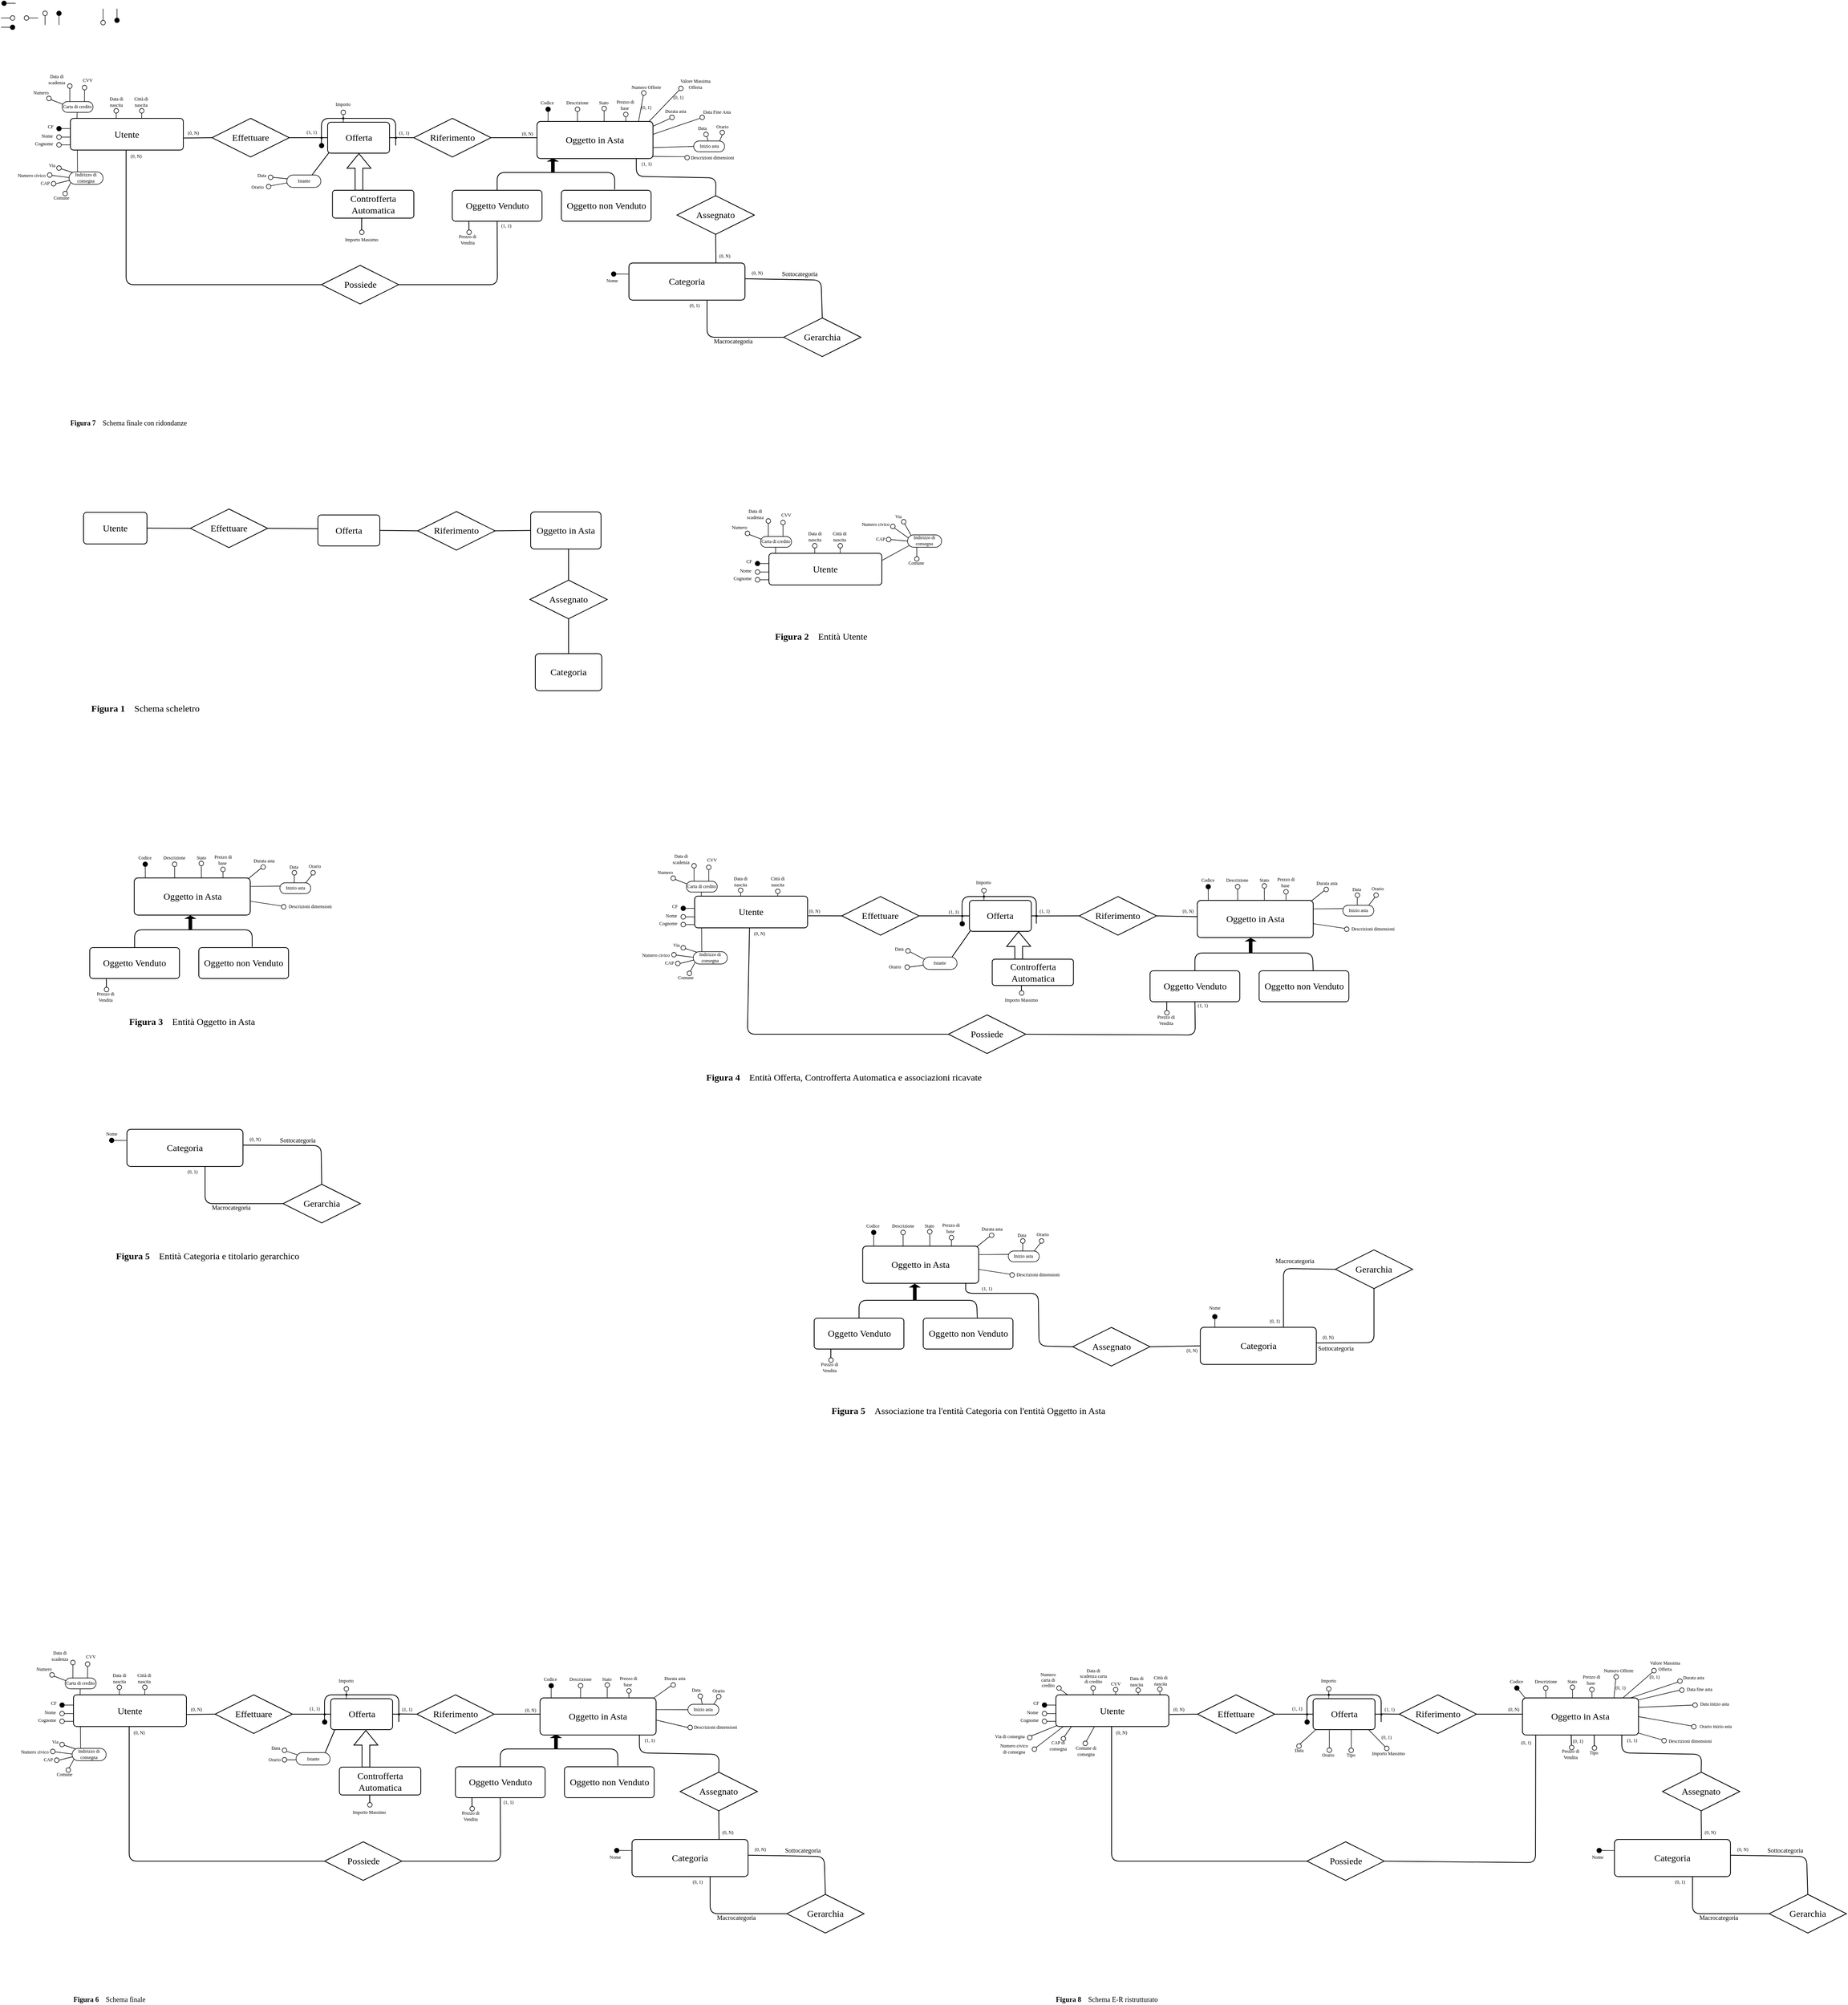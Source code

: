 <mxfile version="20.3.0" type="device"><diagram id="woKbbIXFeTOXLFwghpo1" name="Page-1"><mxGraphModel dx="3784" dy="2688" grid="0" gridSize="1" guides="1" tooltips="1" connect="1" arrows="1" fold="1" page="1" pageScale="1" pageWidth="5000" pageHeight="3500" background="none" math="0" shadow="0"><root><mxCell id="0"/><mxCell id="1" parent="0"/><mxCell id="kT0LW0h4UNcbq7gzm85K-16" value="" style="group" parent="1" vertex="1" connectable="0"><mxGeometry x="47" y="71" width="6" height="6" as="geometry"/></mxCell><mxCell id="kT0LW0h4UNcbq7gzm85K-41" value="" style="ellipse;whiteSpace=wrap;html=1;aspect=fixed;strokeWidth=0.7;fillColor=#FFFFFF;" parent="1" vertex="1"><mxGeometry x="89" y="41" width="6" height="6" as="geometry"/></mxCell><mxCell id="kT0LW0h4UNcbq7gzm85K-42" value="" style="endArrow=none;html=1;rounded=0;strokeWidth=0.7;startSize=1;endSize=3;entryX=0.5;entryY=1;entryDx=0;entryDy=0;" parent="1" target="kT0LW0h4UNcbq7gzm85K-41" edge="1"><mxGeometry width="50" height="50" relative="1" as="geometry"><mxPoint x="92" y="59" as="sourcePoint"/><mxPoint x="76" y="-34" as="targetPoint"/></mxGeometry></mxCell><mxCell id="kT0LW0h4UNcbq7gzm85K-43" value="" style="ellipse;whiteSpace=wrap;html=1;aspect=fixed;strokeWidth=0.7;fillColor=#000000;" parent="1" vertex="1"><mxGeometry x="107" y="41" width="6" height="6" as="geometry"/></mxCell><mxCell id="kT0LW0h4UNcbq7gzm85K-44" value="" style="endArrow=none;html=1;rounded=0;strokeWidth=0.7;startSize=1;endSize=3;entryX=0.5;entryY=1;entryDx=0;entryDy=0;" parent="1" target="kT0LW0h4UNcbq7gzm85K-43" edge="1"><mxGeometry width="50" height="50" relative="1" as="geometry"><mxPoint x="110" y="59" as="sourcePoint"/><mxPoint x="94" y="-34" as="targetPoint"/></mxGeometry></mxCell><mxCell id="kT0LW0h4UNcbq7gzm85K-46" value="" style="group" parent="1" vertex="1" connectable="0"><mxGeometry x="36" y="28" width="18.0" height="6" as="geometry"/></mxCell><mxCell id="kT0LW0h4UNcbq7gzm85K-39" value="" style="ellipse;whiteSpace=wrap;html=1;aspect=fixed;strokeWidth=0.7;fillColor=#000000;" parent="kT0LW0h4UNcbq7gzm85K-46" vertex="1"><mxGeometry width="6" height="6" as="geometry"/></mxCell><mxCell id="kT0LW0h4UNcbq7gzm85K-40" value="" style="endArrow=none;html=1;rounded=0;strokeWidth=0.7;startSize=1;endSize=3;entryX=1;entryY=0.5;entryDx=0;entryDy=0;exitX=-0.002;exitY=0.275;exitDx=0;exitDy=0;exitPerimeter=0;" parent="kT0LW0h4UNcbq7gzm85K-46" target="kT0LW0h4UNcbq7gzm85K-39" edge="1"><mxGeometry width="50" height="50" relative="1" as="geometry"><mxPoint x="18.0" y="3" as="sourcePoint"/><mxPoint x="-13.84" y="-75" as="targetPoint"/></mxGeometry></mxCell><mxCell id="kT0LW0h4UNcbq7gzm85K-47" value="" style="group" parent="1" vertex="1" connectable="0"><mxGeometry x="65" y="47" width="18.0" height="6" as="geometry"/></mxCell><mxCell id="kT0LW0h4UNcbq7gzm85K-48" value="" style="ellipse;whiteSpace=wrap;html=1;aspect=fixed;strokeWidth=0.7;fillColor=#FFFFFF;" parent="kT0LW0h4UNcbq7gzm85K-47" vertex="1"><mxGeometry width="6" height="6" as="geometry"/></mxCell><mxCell id="kT0LW0h4UNcbq7gzm85K-49" value="" style="endArrow=none;html=1;rounded=0;strokeWidth=0.7;startSize=1;endSize=3;entryX=1;entryY=0.5;entryDx=0;entryDy=0;exitX=-0.002;exitY=0.275;exitDx=0;exitDy=0;exitPerimeter=0;" parent="kT0LW0h4UNcbq7gzm85K-47" target="kT0LW0h4UNcbq7gzm85K-48" edge="1"><mxGeometry width="50" height="50" relative="1" as="geometry"><mxPoint x="18.0" y="3" as="sourcePoint"/><mxPoint x="-13.84" y="-75" as="targetPoint"/></mxGeometry></mxCell><mxCell id="kT0LW0h4UNcbq7gzm85K-50" value="" style="group" parent="1" vertex="1" connectable="0"><mxGeometry x="47" y="47" width="18.0" height="6" as="geometry"/></mxCell><mxCell id="kT0LW0h4UNcbq7gzm85K-51" value="" style="ellipse;whiteSpace=wrap;html=1;aspect=fixed;strokeWidth=0.7;fillColor=#FFFFFF;" parent="kT0LW0h4UNcbq7gzm85K-50" vertex="1"><mxGeometry width="6" height="6" as="geometry"/></mxCell><mxCell id="kT0LW0h4UNcbq7gzm85K-52" value="" style="endArrow=none;html=1;rounded=0;strokeWidth=0.7;startSize=1;endSize=3;entryX=0;entryY=0.5;entryDx=0;entryDy=0;" parent="kT0LW0h4UNcbq7gzm85K-50" target="kT0LW0h4UNcbq7gzm85K-51" edge="1"><mxGeometry width="50" height="50" relative="1" as="geometry"><mxPoint x="-12" y="3" as="sourcePoint"/><mxPoint x="-13.84" y="-75" as="targetPoint"/></mxGeometry></mxCell><mxCell id="kT0LW0h4UNcbq7gzm85K-55" value="" style="ellipse;whiteSpace=wrap;html=1;aspect=fixed;strokeWidth=0.7;fillColor=#000000;" parent="1" vertex="1"><mxGeometry x="47" y="59" width="6" height="6" as="geometry"/></mxCell><mxCell id="kT0LW0h4UNcbq7gzm85K-56" value="" style="endArrow=none;html=1;rounded=0;strokeWidth=0.7;startSize=1;endSize=3;entryX=0;entryY=0.5;entryDx=0;entryDy=0;" parent="1" target="kT0LW0h4UNcbq7gzm85K-55" edge="1"><mxGeometry width="50" height="50" relative="1" as="geometry"><mxPoint x="35" y="62" as="sourcePoint"/><mxPoint x="-557.84" y="-58" as="targetPoint"/></mxGeometry></mxCell><mxCell id="kT0LW0h4UNcbq7gzm85K-60" value="" style="ellipse;whiteSpace=wrap;html=1;aspect=fixed;strokeWidth=0.7;fillColor=#FFFFFF;" parent="1" vertex="1"><mxGeometry x="164" y="53" width="6" height="6" as="geometry"/></mxCell><mxCell id="kT0LW0h4UNcbq7gzm85K-61" value="" style="endArrow=none;html=1;rounded=0;strokeWidth=0.7;startSize=1;endSize=3;entryX=0.5;entryY=0;entryDx=0;entryDy=0;" parent="1" target="kT0LW0h4UNcbq7gzm85K-60" edge="1"><mxGeometry width="50" height="50" relative="1" as="geometry"><mxPoint x="167" y="38" as="sourcePoint"/><mxPoint x="167.0" y="50" as="targetPoint"/></mxGeometry></mxCell><mxCell id="kT0LW0h4UNcbq7gzm85K-62" value="" style="ellipse;whiteSpace=wrap;html=1;aspect=fixed;strokeWidth=0.7;fillColor=#000000;" parent="1" vertex="1"><mxGeometry x="182" y="50" width="6" height="6" as="geometry"/></mxCell><mxCell id="kT0LW0h4UNcbq7gzm85K-63" value="" style="endArrow=none;html=1;rounded=0;strokeWidth=0.7;startSize=1;endSize=3;entryX=0.5;entryY=0;entryDx=0;entryDy=0;" parent="1" target="kT0LW0h4UNcbq7gzm85K-62" edge="1"><mxGeometry width="50" height="50" relative="1" as="geometry"><mxPoint x="185" y="38" as="sourcePoint"/><mxPoint x="169" y="-25" as="targetPoint"/></mxGeometry></mxCell><mxCell id="m8hD2ava4Ly-V6D6IlX8-1" value="&lt;font face=&quot;Times New Roman&quot; style=&quot;font-size: 6px;&quot;&gt;Numero civico&lt;/font&gt;" style="text;html=1;strokeColor=none;fillColor=none;align=center;verticalAlign=middle;whiteSpace=wrap;rounded=0;strokeWidth=0.7;fontSize=6;" parent="1" vertex="1"><mxGeometry x="56" y="250" width="38" height="7" as="geometry"/></mxCell><mxCell id="m8hD2ava4Ly-V6D6IlX8-2" value="&lt;font face=&quot;Times New Roman&quot; style=&quot;font-size: 6px;&quot;&gt;CAP&lt;/font&gt;" style="text;html=1;strokeColor=none;fillColor=none;align=center;verticalAlign=middle;whiteSpace=wrap;rounded=0;strokeWidth=0.7;fontSize=6;" parent="1" vertex="1"><mxGeometry x="85" y="260" width="15" height="7" as="geometry"/></mxCell><mxCell id="m8hD2ava4Ly-V6D6IlX8-3" value="&lt;font face=&quot;Times New Roman&quot; style=&quot;font-size: 6px;&quot;&gt;Comune&lt;br&gt;&lt;/font&gt;" style="text;html=1;strokeColor=none;fillColor=none;align=center;verticalAlign=middle;whiteSpace=wrap;rounded=0;strokeWidth=0.7;fontSize=6;" parent="1" vertex="1"><mxGeometry x="106" y="279" width="15" height="7" as="geometry"/></mxCell><mxCell id="m8hD2ava4Ly-V6D6IlX8-4" value="&lt;font face=&quot;Times New Roman&quot; style=&quot;font-size: 6px;&quot;&gt;Numero&lt;br&gt;&lt;/font&gt;" style="text;html=1;strokeColor=none;fillColor=none;align=center;verticalAlign=middle;whiteSpace=wrap;rounded=0;strokeWidth=0.7;fontSize=6;" parent="1" vertex="1"><mxGeometry x="76" y="143" width="22" height="7" as="geometry"/></mxCell><mxCell id="m8hD2ava4Ly-V6D6IlX8-5" value="&lt;font face=&quot;Times New Roman&quot; style=&quot;font-size: 6px;&quot;&gt;Data di scadenza&lt;/font&gt;" style="text;html=1;strokeColor=none;fillColor=none;align=center;verticalAlign=middle;whiteSpace=wrap;rounded=0;strokeWidth=0.7;fontSize=6;" parent="1" vertex="1"><mxGeometry x="96" y="126" width="23" height="7" as="geometry"/></mxCell><mxCell id="m8hD2ava4Ly-V6D6IlX8-6" value="Carta di credito" style="rounded=1;whiteSpace=wrap;html=1;strokeWidth=0.7;fontFamily=Times New Roman;fontSize=6;fillColor=#FFFFFF;arcSize=50;" parent="1" vertex="1"><mxGeometry x="114" y="158" width="40" height="14" as="geometry"/></mxCell><mxCell id="m8hD2ava4Ly-V6D6IlX8-7" value="" style="endArrow=none;html=1;rounded=0;strokeWidth=0.7;startSize=1;endSize=3;entryX=0.5;entryY=1;entryDx=0;entryDy=0;exitX=0.25;exitY=-0.021;exitDx=0;exitDy=0;exitPerimeter=0;" parent="1" source="m8hD2ava4Ly-V6D6IlX8-6" target="m8hD2ava4Ly-V6D6IlX8-12" edge="1"><mxGeometry width="50" height="50" relative="1" as="geometry"><mxPoint x="75.999" y="134.344" as="sourcePoint"/><mxPoint x="59.264" y="-387.288" as="targetPoint"/></mxGeometry></mxCell><mxCell id="m8hD2ava4Ly-V6D6IlX8-8" value="" style="ellipse;whiteSpace=wrap;html=1;aspect=fixed;strokeWidth=0.7;fillColor=#FFFFFF;" parent="1" vertex="1"><mxGeometry x="140" y="137" width="6" height="6" as="geometry"/></mxCell><mxCell id="m8hD2ava4Ly-V6D6IlX8-9" value="" style="endArrow=none;html=1;rounded=0;strokeWidth=0.7;startSize=1;endSize=3;entryX=0.5;entryY=1;entryDx=0;entryDy=0;" parent="1" target="m8hD2ava4Ly-V6D6IlX8-8" edge="1"><mxGeometry width="50" height="50" relative="1" as="geometry"><mxPoint x="143" y="158" as="sourcePoint"/><mxPoint x="-324.11" y="-755" as="targetPoint"/></mxGeometry></mxCell><mxCell id="m8hD2ava4Ly-V6D6IlX8-10" value="" style="ellipse;whiteSpace=wrap;html=1;aspect=fixed;strokeWidth=0.7;fillColor=#FFFFFF;" parent="1" vertex="1"><mxGeometry x="94" y="151" width="6" height="6" as="geometry"/></mxCell><mxCell id="m8hD2ava4Ly-V6D6IlX8-11" value="" style="endArrow=none;html=1;rounded=0;strokeWidth=0.7;startSize=1;endSize=3;entryX=0.964;entryY=0.772;entryDx=0;entryDy=0;exitX=0.025;exitY=0.251;exitDx=0;exitDy=0;exitPerimeter=0;entryPerimeter=0;" parent="1" source="m8hD2ava4Ly-V6D6IlX8-6" target="m8hD2ava4Ly-V6D6IlX8-10" edge="1"><mxGeometry width="50" height="50" relative="1" as="geometry"><mxPoint x="78.64" y="138" as="sourcePoint"/><mxPoint x="-305.11" y="-755" as="targetPoint"/></mxGeometry></mxCell><mxCell id="m8hD2ava4Ly-V6D6IlX8-12" value="" style="ellipse;whiteSpace=wrap;html=1;aspect=fixed;strokeWidth=0.7;fillColor=#FFFFFF;" parent="1" vertex="1"><mxGeometry x="121" y="135" width="6" height="6" as="geometry"/></mxCell><mxCell id="m8hD2ava4Ly-V6D6IlX8-13" value="&lt;font face=&quot;Times New Roman&quot; style=&quot;font-size: 6px;&quot;&gt;CVV&lt;br&gt;&lt;/font&gt;" style="text;html=1;strokeColor=none;fillColor=none;align=center;verticalAlign=middle;whiteSpace=wrap;rounded=0;strokeWidth=0.7;fontSize=6;" parent="1" vertex="1"><mxGeometry x="138" y="127" width="18.55" height="7" as="geometry"/></mxCell><mxCell id="m8hD2ava4Ly-V6D6IlX8-14" value="&lt;font face=&quot;Times New Roman&quot; style=&quot;font-size: 6px;&quot;&gt;Via&lt;/font&gt;" style="text;html=1;strokeColor=none;fillColor=none;align=center;verticalAlign=middle;whiteSpace=wrap;rounded=0;strokeWidth=0.7;fontSize=6;" parent="1" vertex="1"><mxGeometry x="94" y="237" width="15" height="7" as="geometry"/></mxCell><mxCell id="m8hD2ava4Ly-V6D6IlX8-15" value="&lt;font face=&quot;Times New Roman&quot;&gt;Utente&lt;br&gt;&lt;/font&gt;" style="rounded=1;arcSize=10;whiteSpace=wrap;html=1;align=center;" parent="1" vertex="1"><mxGeometry x="125" y="180" width="146" height="41" as="geometry"/></mxCell><mxCell id="m8hD2ava4Ly-V6D6IlX8-16" value="" style="group" parent="1" vertex="1" connectable="0"><mxGeometry x="107" y="190" width="6" height="6" as="geometry"/></mxCell><mxCell id="m8hD2ava4Ly-V6D6IlX8-17" value="" style="ellipse;whiteSpace=wrap;html=1;aspect=fixed;strokeWidth=0.7;fillColor=#000000;" parent="m8hD2ava4Ly-V6D6IlX8-16" vertex="1"><mxGeometry width="6" height="6" as="geometry"/></mxCell><mxCell id="m8hD2ava4Ly-V6D6IlX8-18" value="" style="endArrow=none;html=1;rounded=0;strokeWidth=0.7;startSize=1;endSize=3;entryX=1;entryY=0.5;entryDx=0;entryDy=0;" parent="1" target="m8hD2ava4Ly-V6D6IlX8-17" edge="1"><mxGeometry width="50" height="50" relative="1" as="geometry"><mxPoint x="125" y="193" as="sourcePoint"/><mxPoint x="41" y="-691" as="targetPoint"/></mxGeometry></mxCell><mxCell id="m8hD2ava4Ly-V6D6IlX8-19" value="&lt;font face=&quot;Times New Roman&quot; style=&quot;font-size: 6px;&quot;&gt;CF&lt;/font&gt;" style="text;html=1;strokeColor=none;fillColor=none;align=center;verticalAlign=middle;whiteSpace=wrap;rounded=0;strokeWidth=0.7;fontSize=6;" parent="1" vertex="1"><mxGeometry x="89" y="185" width="21" height="12" as="geometry"/></mxCell><mxCell id="m8hD2ava4Ly-V6D6IlX8-20" value="&lt;font face=&quot;Times New Roman&quot; style=&quot;font-size: 6px;&quot;&gt;Nome&lt;/font&gt;" style="text;html=1;strokeColor=none;fillColor=none;align=center;verticalAlign=middle;whiteSpace=wrap;rounded=0;strokeWidth=0.7;fontSize=6;" parent="1" vertex="1"><mxGeometry x="83" y="197" width="24" height="12" as="geometry"/></mxCell><mxCell id="m8hD2ava4Ly-V6D6IlX8-21" value="" style="endArrow=none;html=1;rounded=0;strokeWidth=0.7;startSize=1;endSize=3;entryX=0.487;entryY=0.991;entryDx=0;entryDy=0;exitX=0.057;exitY=0.002;exitDx=0;exitDy=0;exitPerimeter=0;entryPerimeter=0;" parent="1" source="m8hD2ava4Ly-V6D6IlX8-15" target="m8hD2ava4Ly-V6D6IlX8-6" edge="1"><mxGeometry width="50" height="50" relative="1" as="geometry"><mxPoint x="180.01" y="179.92" as="sourcePoint"/><mxPoint x="112" y="-635" as="targetPoint"/></mxGeometry></mxCell><mxCell id="m8hD2ava4Ly-V6D6IlX8-22" value="Indirizzo di consegna" style="rounded=1;whiteSpace=wrap;html=1;strokeWidth=0.7;fontFamily=Times New Roman;fontSize=6;fillColor=#FFFFFF;arcSize=50;" parent="1" vertex="1"><mxGeometry x="123" y="249" width="44" height="16" as="geometry"/></mxCell><mxCell id="m8hD2ava4Ly-V6D6IlX8-23" value="" style="endArrow=none;html=1;rounded=0;strokeWidth=0.7;startSize=1;endSize=3;entryX=0.967;entryY=0.667;entryDx=0;entryDy=0;exitX=0.108;exitY=0.048;exitDx=0;exitDy=0;exitPerimeter=0;entryPerimeter=0;" parent="1" source="m8hD2ava4Ly-V6D6IlX8-22" target="m8hD2ava4Ly-V6D6IlX8-28" edge="1"><mxGeometry width="50" height="50" relative="1" as="geometry"><mxPoint x="-231" y="-839" as="sourcePoint"/><mxPoint x="100.374" y="-559.288" as="targetPoint"/></mxGeometry></mxCell><mxCell id="m8hD2ava4Ly-V6D6IlX8-24" value="" style="ellipse;whiteSpace=wrap;html=1;aspect=fixed;strokeWidth=0.7;fillColor=#FFFFFF;" parent="1" vertex="1"><mxGeometry x="100" y="261.25" width="6" height="6" as="geometry"/></mxCell><mxCell id="m8hD2ava4Ly-V6D6IlX8-25" value="" style="endArrow=none;html=1;rounded=0;strokeWidth=0.7;startSize=1;endSize=3;entryX=1;entryY=0.5;entryDx=0;entryDy=0;exitX=0.015;exitY=0.68;exitDx=0;exitDy=0;exitPerimeter=0;" parent="1" source="m8hD2ava4Ly-V6D6IlX8-22" target="m8hD2ava4Ly-V6D6IlX8-24" edge="1"><mxGeometry width="50" height="50" relative="1" as="geometry"><mxPoint x="-267" y="-834" as="sourcePoint"/><mxPoint x="-283" y="-927" as="targetPoint"/></mxGeometry></mxCell><mxCell id="m8hD2ava4Ly-V6D6IlX8-26" value="" style="ellipse;whiteSpace=wrap;html=1;aspect=fixed;strokeWidth=0.7;fillColor=#FFFFFF;" parent="1" vertex="1"><mxGeometry x="95" y="250" width="6" height="6" as="geometry"/></mxCell><mxCell id="m8hD2ava4Ly-V6D6IlX8-27" value="" style="endArrow=none;html=1;rounded=0;strokeWidth=0.7;startSize=1;endSize=3;exitX=0.007;exitY=0.456;exitDx=0;exitDy=0;exitPerimeter=0;entryX=0.99;entryY=0.588;entryDx=0;entryDy=0;entryPerimeter=0;" parent="1" source="m8hD2ava4Ly-V6D6IlX8-22" target="m8hD2ava4Ly-V6D6IlX8-26" edge="1"><mxGeometry width="50" height="50" relative="1" as="geometry"><mxPoint x="-248" y="-834" as="sourcePoint"/><mxPoint x="101" y="253" as="targetPoint"/></mxGeometry></mxCell><mxCell id="m8hD2ava4Ly-V6D6IlX8-28" value="" style="ellipse;whiteSpace=wrap;html=1;aspect=fixed;strokeWidth=0.7;fillColor=#FFFFFF;" parent="1" vertex="1"><mxGeometry x="107" y="241" width="6" height="6" as="geometry"/></mxCell><mxCell id="m8hD2ava4Ly-V6D6IlX8-29" value="" style="endArrow=none;html=1;rounded=0;strokeWidth=0.7;startSize=1;endSize=3;entryX=0.25;entryY=0;entryDx=0;entryDy=0;exitX=0.06;exitY=0.998;exitDx=0;exitDy=0;exitPerimeter=0;" parent="1" source="m8hD2ava4Ly-V6D6IlX8-15" target="m8hD2ava4Ly-V6D6IlX8-22" edge="1"><mxGeometry width="50" height="50" relative="1" as="geometry"><mxPoint x="195.01" y="-597.08" as="sourcePoint"/><mxPoint x="-135.71" y="-892" as="targetPoint"/></mxGeometry></mxCell><mxCell id="m8hD2ava4Ly-V6D6IlX8-30" value="&lt;font face=&quot;Times New Roman&quot; style=&quot;font-size: 6px;&quot;&gt;Cognome&lt;br&gt;&lt;/font&gt;" style="text;html=1;strokeColor=none;fillColor=none;align=center;verticalAlign=middle;whiteSpace=wrap;rounded=0;strokeWidth=0.7;fontSize=6;" parent="1" vertex="1"><mxGeometry x="79" y="207" width="24" height="12" as="geometry"/></mxCell><mxCell id="m8hD2ava4Ly-V6D6IlX8-31" value="" style="group" parent="1" vertex="1" connectable="0"><mxGeometry x="107" y="211" width="18.0" height="6" as="geometry"/></mxCell><mxCell id="m8hD2ava4Ly-V6D6IlX8-32" value="" style="ellipse;whiteSpace=wrap;html=1;aspect=fixed;strokeWidth=0.7;fillColor=#FFFFFF;" parent="m8hD2ava4Ly-V6D6IlX8-31" vertex="1"><mxGeometry width="6" height="6" as="geometry"/></mxCell><mxCell id="m8hD2ava4Ly-V6D6IlX8-33" value="" style="endArrow=none;html=1;rounded=0;strokeWidth=0.7;startSize=1;endSize=3;entryX=1;entryY=0.5;entryDx=0;entryDy=0;exitX=-0.002;exitY=0.275;exitDx=0;exitDy=0;exitPerimeter=0;" parent="m8hD2ava4Ly-V6D6IlX8-31" target="m8hD2ava4Ly-V6D6IlX8-32" edge="1"><mxGeometry width="50" height="50" relative="1" as="geometry"><mxPoint x="18.0" y="3" as="sourcePoint"/><mxPoint x="-13.84" y="-75" as="targetPoint"/></mxGeometry></mxCell><mxCell id="m8hD2ava4Ly-V6D6IlX8-34" value="" style="group" parent="1" vertex="1" connectable="0"><mxGeometry x="107" y="201" width="18.0" height="6" as="geometry"/></mxCell><mxCell id="m8hD2ava4Ly-V6D6IlX8-35" value="" style="ellipse;whiteSpace=wrap;html=1;aspect=fixed;strokeWidth=0.7;fillColor=#FFFFFF;" parent="m8hD2ava4Ly-V6D6IlX8-34" vertex="1"><mxGeometry width="6" height="6" as="geometry"/></mxCell><mxCell id="m8hD2ava4Ly-V6D6IlX8-36" value="" style="endArrow=none;html=1;rounded=0;strokeWidth=0.7;startSize=1;endSize=3;entryX=1;entryY=0.5;entryDx=0;entryDy=0;exitX=-0.002;exitY=0.275;exitDx=0;exitDy=0;exitPerimeter=0;" parent="m8hD2ava4Ly-V6D6IlX8-34" target="m8hD2ava4Ly-V6D6IlX8-35" edge="1"><mxGeometry width="50" height="50" relative="1" as="geometry"><mxPoint x="18.0" y="3" as="sourcePoint"/><mxPoint x="-13.84" y="-75" as="targetPoint"/><Array as="points"><mxPoint x="11" y="3"/></Array></mxGeometry></mxCell><mxCell id="m8hD2ava4Ly-V6D6IlX8-37" value="" style="group" parent="1" vertex="1" connectable="0"><mxGeometry x="115" y="274" width="25" height="7" as="geometry"/></mxCell><mxCell id="m8hD2ava4Ly-V6D6IlX8-38" value="" style="ellipse;whiteSpace=wrap;html=1;aspect=fixed;strokeWidth=0.7;fillColor=#FFFFFF;" parent="m8hD2ava4Ly-V6D6IlX8-37" vertex="1"><mxGeometry width="6" height="6" as="geometry"/></mxCell><mxCell id="m8hD2ava4Ly-V6D6IlX8-39" value="" style="endArrow=none;html=1;rounded=0;strokeWidth=0.7;startSize=1;endSize=3;entryX=0.7;entryY=0.067;entryDx=0;entryDy=0;exitX=0.056;exitY=0.859;exitDx=0;exitDy=0;exitPerimeter=0;entryPerimeter=0;" parent="1" source="m8hD2ava4Ly-V6D6IlX8-22" target="m8hD2ava4Ly-V6D6IlX8-38" edge="1"><mxGeometry width="50" height="50" relative="1" as="geometry"><mxPoint x="153" y="278" as="sourcePoint"/><mxPoint x="151.16" y="200" as="targetPoint"/></mxGeometry></mxCell><mxCell id="m8hD2ava4Ly-V6D6IlX8-40" value="" style="endArrow=none;html=1;rounded=0;strokeWidth=0.7;startSize=1;endSize=3;entryX=0.5;entryY=1;entryDx=0;entryDy=0;startArrow=none;" parent="1" source="m8hD2ava4Ly-V6D6IlX8-41" edge="1"><mxGeometry width="50" height="50" relative="1" as="geometry"><mxPoint x="184" y="180" as="sourcePoint"/><mxPoint x="184" y="168" as="targetPoint"/></mxGeometry></mxCell><mxCell id="m8hD2ava4Ly-V6D6IlX8-41" value="" style="ellipse;whiteSpace=wrap;html=1;aspect=fixed;strokeWidth=0.7;fillColor=#FFFFFF;" parent="1" vertex="1"><mxGeometry x="181" y="167" width="6" height="6" as="geometry"/></mxCell><mxCell id="m8hD2ava4Ly-V6D6IlX8-42" value="" style="endArrow=none;html=1;rounded=0;strokeWidth=0.7;startSize=1;endSize=3;entryX=0.5;entryY=1;entryDx=0;entryDy=0;" parent="1" target="m8hD2ava4Ly-V6D6IlX8-41" edge="1"><mxGeometry width="50" height="50" relative="1" as="geometry"><mxPoint x="184" y="180" as="sourcePoint"/><mxPoint x="184" y="168.0" as="targetPoint"/></mxGeometry></mxCell><mxCell id="m8hD2ava4Ly-V6D6IlX8-43" value="&lt;font face=&quot;Times New Roman&quot; style=&quot;font-size: 6px;&quot;&gt;Data di nascita&lt;br&gt;&lt;/font&gt;" style="text;html=1;strokeColor=none;fillColor=none;align=center;verticalAlign=middle;whiteSpace=wrap;rounded=0;strokeWidth=0.7;fontSize=6;" parent="1" vertex="1"><mxGeometry x="169" y="155" width="31" height="7" as="geometry"/></mxCell><mxCell id="m8hD2ava4Ly-V6D6IlX8-44" value="" style="endArrow=none;html=1;rounded=0;strokeWidth=0.7;startSize=1;endSize=3;entryX=0.5;entryY=1;entryDx=0;entryDy=0;startArrow=none;" parent="1" source="m8hD2ava4Ly-V6D6IlX8-45" edge="1"><mxGeometry width="50" height="50" relative="1" as="geometry"><mxPoint x="217" y="179" as="sourcePoint"/><mxPoint x="217" y="167" as="targetPoint"/></mxGeometry></mxCell><mxCell id="m8hD2ava4Ly-V6D6IlX8-45" value="" style="ellipse;whiteSpace=wrap;html=1;aspect=fixed;strokeWidth=0.7;fillColor=#FFFFFF;" parent="1" vertex="1"><mxGeometry x="214" y="167" width="6" height="6" as="geometry"/></mxCell><mxCell id="m8hD2ava4Ly-V6D6IlX8-46" value="&lt;font face=&quot;Times New Roman&quot; style=&quot;font-size: 6px;&quot;&gt;Città&amp;nbsp;di nascita&lt;br&gt;&lt;/font&gt;" style="text;html=1;strokeColor=none;fillColor=none;align=center;verticalAlign=middle;whiteSpace=wrap;rounded=0;strokeWidth=0.7;fontSize=6;" parent="1" vertex="1"><mxGeometry x="202" y="156" width="29" height="5" as="geometry"/></mxCell><mxCell id="m8hD2ava4Ly-V6D6IlX8-47" value="" style="endArrow=none;html=1;rounded=0;strokeWidth=0.7;startSize=1;endSize=3;" parent="1" edge="1"><mxGeometry width="50" height="50" relative="1" as="geometry"><mxPoint x="216.93" y="180" as="sourcePoint"/><mxPoint x="216.93" y="173" as="targetPoint"/></mxGeometry></mxCell><mxCell id="m8hD2ava4Ly-V6D6IlX8-48" value="&lt;font face=&quot;Times New Roman&quot;&gt;Oggetto in Asta&lt;br&gt;&lt;/font&gt;" style="rounded=1;arcSize=10;whiteSpace=wrap;html=1;align=center;" parent="1" vertex="1"><mxGeometry x="728.17" y="184" width="150" height="48" as="geometry"/></mxCell><mxCell id="m8hD2ava4Ly-V6D6IlX8-49" value="&lt;font face=&quot;Times New Roman&quot; style=&quot;font-size: 6px;&quot;&gt;Codice&lt;br&gt;&lt;/font&gt;" style="text;html=1;strokeColor=none;fillColor=none;align=center;verticalAlign=middle;whiteSpace=wrap;rounded=0;strokeWidth=0.7;fontSize=6;" parent="1" vertex="1"><mxGeometry x="727.29" y="157" width="29" height="5" as="geometry"/></mxCell><mxCell id="m8hD2ava4Ly-V6D6IlX8-50" value="" style="endArrow=none;html=1;rounded=0;strokeWidth=0.7;startSize=1;endSize=3;entryX=1;entryY=0.5;entryDx=0;entryDy=0;exitX=0.094;exitY=0.002;exitDx=0;exitDy=0;exitPerimeter=0;" parent="1" source="m8hD2ava4Ly-V6D6IlX8-48" target="m8hD2ava4Ly-V6D6IlX8-60" edge="1"><mxGeometry width="50" height="50" relative="1" as="geometry"><mxPoint x="746.29" y="186" as="sourcePoint"/><mxPoint x="824.29" y="154" as="targetPoint"/></mxGeometry></mxCell><mxCell id="m8hD2ava4Ly-V6D6IlX8-51" value="" style="ellipse;whiteSpace=wrap;html=1;aspect=fixed;strokeWidth=0.7;fillColor=#FFFFFF;" parent="1" vertex="1"><mxGeometry x="777.29" y="165" width="6" height="6" as="geometry"/></mxCell><mxCell id="m8hD2ava4Ly-V6D6IlX8-52" value="" style="endArrow=none;html=1;rounded=0;strokeWidth=0.7;startSize=1;endSize=3;entryX=0.5;entryY=1;entryDx=0;entryDy=0;exitX=0.347;exitY=-0.005;exitDx=0;exitDy=0;exitPerimeter=0;" parent="1" source="m8hD2ava4Ly-V6D6IlX8-48" target="m8hD2ava4Ly-V6D6IlX8-51" edge="1"><mxGeometry width="50" height="50" relative="1" as="geometry"><mxPoint x="780.29" y="180" as="sourcePoint"/><mxPoint x="764.29" y="96" as="targetPoint"/></mxGeometry></mxCell><mxCell id="m8hD2ava4Ly-V6D6IlX8-53" value="&lt;font face=&quot;Times New Roman&quot; style=&quot;font-size: 6px;&quot;&gt;Descrizione&lt;br&gt;&lt;/font&gt;" style="text;html=1;strokeColor=none;fillColor=none;align=center;verticalAlign=middle;whiteSpace=wrap;rounded=0;strokeWidth=0.7;fontSize=6;" parent="1" vertex="1"><mxGeometry x="765.79" y="157" width="29" height="5" as="geometry"/></mxCell><mxCell id="m8hD2ava4Ly-V6D6IlX8-54" value="" style="ellipse;whiteSpace=wrap;html=1;aspect=fixed;strokeWidth=0.7;fillColor=#FFFFFF;" parent="1" vertex="1"><mxGeometry x="811.79" y="164" width="6" height="6" as="geometry"/></mxCell><mxCell id="m8hD2ava4Ly-V6D6IlX8-55" value="" style="endArrow=none;html=1;rounded=0;strokeWidth=0.7;startSize=1;endSize=3;exitX=0.577;exitY=-0.009;exitDx=0;exitDy=0;exitPerimeter=0;entryX=0.5;entryY=1;entryDx=0;entryDy=0;" parent="1" source="m8hD2ava4Ly-V6D6IlX8-48" target="m8hD2ava4Ly-V6D6IlX8-54" edge="1"><mxGeometry width="50" height="50" relative="1" as="geometry"><mxPoint x="824.84" y="185.76" as="sourcePoint"/><mxPoint x="815.29" y="177" as="targetPoint"/></mxGeometry></mxCell><mxCell id="m8hD2ava4Ly-V6D6IlX8-56" value="&lt;font face=&quot;Times New Roman&quot; style=&quot;font-size: 6px;&quot;&gt;Stato&lt;br&gt;&lt;/font&gt;" style="text;html=1;strokeColor=none;fillColor=none;align=center;verticalAlign=middle;whiteSpace=wrap;rounded=0;strokeWidth=0.7;fontSize=6;" parent="1" vertex="1"><mxGeometry x="800.29" y="157" width="29" height="5" as="geometry"/></mxCell><mxCell id="m8hD2ava4Ly-V6D6IlX8-57" value="" style="ellipse;whiteSpace=wrap;html=1;aspect=fixed;strokeWidth=0.7;fillColor=#FFFFFF;" parent="1" vertex="1"><mxGeometry x="839.79" y="171.68" width="6" height="6" as="geometry"/></mxCell><mxCell id="m8hD2ava4Ly-V6D6IlX8-58" value="" style="endArrow=none;html=1;rounded=0;strokeWidth=0.7;startSize=1;endSize=3;exitX=0.764;exitY=0.005;exitDx=0;exitDy=0;exitPerimeter=0;entryX=0.5;entryY=1;entryDx=0;entryDy=0;" parent="1" source="m8hD2ava4Ly-V6D6IlX8-48" target="m8hD2ava4Ly-V6D6IlX8-57" edge="1"><mxGeometry width="50" height="50" relative="1" as="geometry"><mxPoint x="842.84" y="185.998" as="sourcePoint"/><mxPoint x="843.29" y="177.43" as="targetPoint"/></mxGeometry></mxCell><mxCell id="m8hD2ava4Ly-V6D6IlX8-59" value="&lt;font face=&quot;Times New Roman&quot; style=&quot;font-size: 6px;&quot;&gt;Prezzo di base&amp;nbsp;&lt;br&gt;&lt;/font&gt;" style="text;html=1;strokeColor=none;fillColor=none;align=center;verticalAlign=middle;whiteSpace=wrap;rounded=0;strokeWidth=0.7;fontSize=6;" parent="1" vertex="1"><mxGeometry x="828.29" y="160" width="29" height="5" as="geometry"/></mxCell><mxCell id="m8hD2ava4Ly-V6D6IlX8-60" value="" style="ellipse;whiteSpace=wrap;html=1;aspect=fixed;strokeWidth=0.7;fillColor=#000000;rotation=90;" parent="1" vertex="1"><mxGeometry x="739.29" y="165" width="6" height="6" as="geometry"/></mxCell><mxCell id="m8hD2ava4Ly-V6D6IlX8-61" value="" style="ellipse;whiteSpace=wrap;html=1;aspect=fixed;strokeWidth=0.7;fillColor=#FFFFFF;" parent="1" vertex="1"><mxGeometry x="899.5" y="175.5" width="6" height="6" as="geometry"/></mxCell><mxCell id="m8hD2ava4Ly-V6D6IlX8-62" value="" style="endArrow=none;html=1;rounded=1;strokeWidth=0.7;startSize=1;endSize=3;exitX=1.001;exitY=0.12;exitDx=0;exitDy=0;exitPerimeter=0;entryX=0.03;entryY=0.768;entryDx=0;entryDy=0;entryPerimeter=0;" parent="1" source="m8hD2ava4Ly-V6D6IlX8-48" target="m8hD2ava4Ly-V6D6IlX8-61" edge="1"><mxGeometry width="50" height="50" relative="1" as="geometry"><mxPoint x="894.84" y="182.998" as="sourcePoint"/><mxPoint x="895.29" y="174.43" as="targetPoint"/><Array as="points"/></mxGeometry></mxCell><mxCell id="m8hD2ava4Ly-V6D6IlX8-63" value="&lt;font face=&quot;Times New Roman&quot; style=&quot;font-size: 6px;&quot;&gt;Durata asta&lt;br&gt;&lt;/font&gt;" style="text;html=1;strokeColor=none;fillColor=none;align=center;verticalAlign=middle;whiteSpace=wrap;rounded=0;strokeWidth=0.7;fontSize=6;" parent="1" vertex="1"><mxGeometry x="891.29" y="168" width="33" height="5" as="geometry"/></mxCell><mxCell id="m8hD2ava4Ly-V6D6IlX8-64" value="&lt;font face=&quot;Times New Roman&quot; style=&quot;font-size: 6px;&quot;&gt;Data&lt;br&gt;&lt;/font&gt;" style="text;html=1;strokeColor=none;fillColor=none;align=center;verticalAlign=middle;whiteSpace=wrap;rounded=0;strokeWidth=0.7;fontSize=6;" parent="1" vertex="1"><mxGeometry x="930.5" y="189.5" width="22" height="7" as="geometry"/></mxCell><mxCell id="m8hD2ava4Ly-V6D6IlX8-65" value="&lt;font face=&quot;Times New Roman&quot;&gt;Orario&lt;/font&gt;" style="text;html=1;strokeColor=none;fillColor=none;align=center;verticalAlign=middle;whiteSpace=wrap;rounded=0;strokeWidth=0.7;fontSize=6;" parent="1" vertex="1"><mxGeometry x="956.0" y="188" width="23.5" height="6" as="geometry"/></mxCell><mxCell id="m8hD2ava4Ly-V6D6IlX8-66" value="Inizio asta" style="rounded=1;whiteSpace=wrap;html=1;strokeWidth=0.7;fontFamily=Times New Roman;fontSize=6;fillColor=#FFFFFF;arcSize=50;" parent="1" vertex="1"><mxGeometry x="930.5" y="209" width="40" height="14" as="geometry"/></mxCell><mxCell id="m8hD2ava4Ly-V6D6IlX8-67" value="" style="endArrow=none;html=1;rounded=0;strokeWidth=0.7;startSize=1;endSize=3;entryX=0.5;entryY=1;entryDx=0;entryDy=0;exitX=0.838;exitY=-0.003;exitDx=0;exitDy=0;exitPerimeter=0;" parent="1" source="m8hD2ava4Ly-V6D6IlX8-66" target="m8hD2ava4Ly-V6D6IlX8-72" edge="1"><mxGeometry width="50" height="50" relative="1" as="geometry"><mxPoint x="903.289" y="173.344" as="sourcePoint"/><mxPoint x="886.554" y="-348.288" as="targetPoint"/></mxGeometry></mxCell><mxCell id="m8hD2ava4Ly-V6D6IlX8-70" value="" style="ellipse;whiteSpace=wrap;html=1;aspect=fixed;strokeWidth=0.7;fillColor=#FFFFFF;" parent="1" vertex="1"><mxGeometry x="943.5" y="197.5" width="6" height="6" as="geometry"/></mxCell><mxCell id="m8hD2ava4Ly-V6D6IlX8-71" value="" style="endArrow=none;html=1;rounded=0;strokeWidth=0.7;startSize=1;endSize=3;entryX=0.653;entryY=0.94;entryDx=0;entryDy=0;exitX=0.465;exitY=-0.006;exitDx=0;exitDy=0;exitPerimeter=0;entryPerimeter=0;" parent="1" source="m8hD2ava4Ly-V6D6IlX8-66" target="m8hD2ava4Ly-V6D6IlX8-70" edge="1"><mxGeometry width="50" height="50" relative="1" as="geometry"><mxPoint x="905.93" y="177" as="sourcePoint"/><mxPoint x="522.18" y="-716" as="targetPoint"/></mxGeometry></mxCell><mxCell id="m8hD2ava4Ly-V6D6IlX8-72" value="" style="ellipse;whiteSpace=wrap;html=1;aspect=fixed;strokeWidth=0.7;fillColor=#FFFFFF;" parent="1" vertex="1"><mxGeometry x="964.5" y="195" width="6" height="6" as="geometry"/></mxCell><mxCell id="m8hD2ava4Ly-V6D6IlX8-74" value="" style="endArrow=none;html=1;rounded=0;strokeWidth=0.7;startSize=1;endSize=3;entryX=0;entryY=0.5;entryDx=0;entryDy=0;exitX=1.002;exitY=0.698;exitDx=0;exitDy=0;exitPerimeter=0;" parent="1" source="m8hD2ava4Ly-V6D6IlX8-48" target="m8hD2ava4Ly-V6D6IlX8-66" edge="1"><mxGeometry width="50" height="50" relative="1" as="geometry"><mxPoint x="880.29" y="200" as="sourcePoint"/><mxPoint x="909.084" y="196.2" as="targetPoint"/></mxGeometry></mxCell><mxCell id="m8hD2ava4Ly-V6D6IlX8-75" value="" style="ellipse;whiteSpace=wrap;html=1;aspect=fixed;strokeWidth=0.7;fillColor=#FFFFFF;" parent="1" vertex="1"><mxGeometry x="919.0" y="227.5" width="6" height="6" as="geometry"/></mxCell><mxCell id="m8hD2ava4Ly-V6D6IlX8-76" value="&lt;font face=&quot;Times New Roman&quot; style=&quot;font-size: 6px;&quot;&gt;Descrizioni dimensioni&lt;br&gt;&lt;/font&gt;" style="text;html=1;strokeColor=none;fillColor=none;align=center;verticalAlign=middle;whiteSpace=wrap;rounded=0;strokeWidth=0.7;fontSize=6;" parent="1" vertex="1"><mxGeometry x="924.29" y="228" width="62" height="5" as="geometry"/></mxCell><mxCell id="m8hD2ava4Ly-V6D6IlX8-77" value="" style="endArrow=none;html=1;rounded=0;strokeWidth=0.7;startSize=1;endSize=3;entryX=0.048;entryY=0.321;entryDx=0;entryDy=0;entryPerimeter=0;exitX=0.995;exitY=0.938;exitDx=0;exitDy=0;exitPerimeter=0;" parent="1" source="m8hD2ava4Ly-V6D6IlX8-48" target="m8hD2ava4Ly-V6D6IlX8-75" edge="1"><mxGeometry width="50" height="50" relative="1" as="geometry"><mxPoint x="878.67" y="215" as="sourcePoint"/><mxPoint x="924.43" y="214.892" as="targetPoint"/></mxGeometry></mxCell><mxCell id="m8hD2ava4Ly-V6D6IlX8-78" value="&lt;font face=&quot;Times New Roman&quot;&gt;Categoria&lt;br&gt;&lt;/font&gt;" style="rounded=1;arcSize=10;whiteSpace=wrap;html=1;align=center;" parent="1" vertex="1"><mxGeometry x="847.06" y="367" width="150" height="48" as="geometry"/></mxCell><mxCell id="m8hD2ava4Ly-V6D6IlX8-79" value="&lt;font face=&quot;Times New Roman&quot; style=&quot;font-size: 6px;&quot;&gt;Nome&lt;br&gt;&lt;/font&gt;" style="text;html=1;strokeColor=none;fillColor=none;align=center;verticalAlign=middle;whiteSpace=wrap;rounded=0;strokeWidth=0.7;fontSize=6;" parent="1" vertex="1"><mxGeometry x="810.67" y="384" width="29" height="11" as="geometry"/></mxCell><mxCell id="m8hD2ava4Ly-V6D6IlX8-80" value="" style="ellipse;whiteSpace=wrap;html=1;aspect=fixed;strokeWidth=0.7;fillColor=#000000;rotation=90;" parent="1" vertex="1"><mxGeometry x="824.06" y="378" width="6" height="6" as="geometry"/></mxCell><mxCell id="m8hD2ava4Ly-V6D6IlX8-81" value="" style="endArrow=none;html=1;rounded=0;strokeWidth=0.7;startSize=1;endSize=3;entryX=0.5;entryY=0;entryDx=0;entryDy=0;exitX=0.001;exitY=0.293;exitDx=0;exitDy=0;exitPerimeter=0;" parent="1" source="m8hD2ava4Ly-V6D6IlX8-78" target="m8hD2ava4Ly-V6D6IlX8-80" edge="1"><mxGeometry width="50" height="50" relative="1" as="geometry"><mxPoint x="847.06" y="381" as="sourcePoint"/><mxPoint x="818.06" y="378" as="targetPoint"/></mxGeometry></mxCell><mxCell id="m8hD2ava4Ly-V6D6IlX8-82" value="&lt;font face=&quot;Times New Roman&quot;&gt;Assegnato&lt;/font&gt;" style="shape=rhombus;perimeter=rhombusPerimeter;whiteSpace=wrap;html=1;align=center;" parent="1" vertex="1"><mxGeometry x="909.17" y="280" width="100" height="50" as="geometry"/></mxCell><mxCell id="m8hD2ava4Ly-V6D6IlX8-87" value="&lt;font face=&quot;Times New Roman&quot;&gt;Possiede&lt;br&gt;&lt;/font&gt;" style="shape=rhombus;perimeter=rhombusPerimeter;whiteSpace=wrap;html=1;align=center;" parent="1" vertex="1"><mxGeometry x="449.5" y="370" width="100" height="50" as="geometry"/></mxCell><mxCell id="m8hD2ava4Ly-V6D6IlX8-88" value="" style="endArrow=none;html=1;rounded=1;labelBackgroundColor=default;strokeColor=default;fontFamily=Helvetica;fontSize=11;fontColor=default;shape=connector;exitX=0;exitY=0.5;exitDx=0;exitDy=0;" parent="1" source="m8hD2ava4Ly-V6D6IlX8-87" edge="1"><mxGeometry width="50" height="50" relative="1" as="geometry"><mxPoint x="214" y="314" as="sourcePoint"/><mxPoint x="197" y="221" as="targetPoint"/><Array as="points"><mxPoint x="197" y="395"/></Array></mxGeometry></mxCell><mxCell id="m8hD2ava4Ly-V6D6IlX8-89" value="&lt;font face=&quot;Times New Roman&quot;&gt;(0, N)&lt;/font&gt;" style="text;html=1;strokeColor=none;fillColor=none;align=center;verticalAlign=middle;whiteSpace=wrap;rounded=0;strokeWidth=0.7;fontSize=6;" parent="1" vertex="1"><mxGeometry x="201" y="225" width="18" height="8" as="geometry"/></mxCell><mxCell id="m8hD2ava4Ly-V6D6IlX8-95" value="&lt;font face=&quot;Times New Roman&quot;&gt;Offerta&lt;/font&gt;" style="rounded=1;arcSize=10;whiteSpace=wrap;html=1;align=center;" parent="1" vertex="1"><mxGeometry x="457.53" y="185" width="80" height="40" as="geometry"/></mxCell><mxCell id="m8hD2ava4Ly-V6D6IlX8-96" value="&lt;font face=&quot;Times New Roman&quot; style=&quot;font-size: 6px;&quot;&gt;(1, 1)&lt;/font&gt;" style="text;html=1;strokeColor=none;fillColor=none;align=center;verticalAlign=middle;whiteSpace=wrap;rounded=0;strokeWidth=0.7;fontSize=6;container=0;" parent="1" vertex="1"><mxGeometry x="547.53" y="193" width="16.5" height="12" as="geometry"/></mxCell><mxCell id="m8hD2ava4Ly-V6D6IlX8-97" value="" style="ellipse;whiteSpace=wrap;html=1;aspect=fixed;strokeWidth=0.7;fillColor=#FFFFFF;" parent="1" vertex="1"><mxGeometry x="474.53" y="169" width="6" height="6" as="geometry"/></mxCell><mxCell id="m8hD2ava4Ly-V6D6IlX8-98" value="" style="endArrow=none;html=1;rounded=0;strokeWidth=0.7;startSize=1;endSize=3;entryX=0.5;entryY=1;entryDx=0;entryDy=0;exitX=0.5;exitY=0;exitDx=0;exitDy=0;startArrow=none;" parent="1" source="m8hD2ava4Ly-V6D6IlX8-100" target="m8hD2ava4Ly-V6D6IlX8-97" edge="1"><mxGeometry width="50" height="50" relative="1" as="geometry"><mxPoint x="270.389" y="-819.656" as="sourcePoint"/><mxPoint x="-78.346" y="-1176.288" as="targetPoint"/></mxGeometry></mxCell><mxCell id="m8hD2ava4Ly-V6D6IlX8-99" value="&lt;font face=&quot;Times New Roman&quot; style=&quot;font-size: 6px;&quot;&gt;Importo&lt;/font&gt;" style="text;html=1;strokeColor=none;fillColor=none;align=center;verticalAlign=middle;whiteSpace=wrap;rounded=0;strokeWidth=0.7;fontSize=6;" parent="1" vertex="1"><mxGeometry x="468.03" y="156" width="19" height="12" as="geometry"/></mxCell><mxCell id="m8hD2ava4Ly-V6D6IlX8-100" value="" style="ellipse;whiteSpace=wrap;html=1;aspect=fixed;strokeWidth=0.7;fillColor=#000000;" parent="1" vertex="1"><mxGeometry x="476.53" y="178.75" width="2" height="2" as="geometry"/></mxCell><mxCell id="m8hD2ava4Ly-V6D6IlX8-101" value="" style="endArrow=none;html=1;rounded=0;strokeWidth=0.7;startSize=1;endSize=3;entryX=0.5;entryY=1;entryDx=0;entryDy=0;exitX=0.25;exitY=0;exitDx=0;exitDy=0;" parent="1" source="m8hD2ava4Ly-V6D6IlX8-95" target="m8hD2ava4Ly-V6D6IlX8-100" edge="1"><mxGeometry width="50" height="50" relative="1" as="geometry"><mxPoint x="1088.03" y="-293" as="sourcePoint"/><mxPoint x="1088.03" y="-303" as="targetPoint"/></mxGeometry></mxCell><mxCell id="m8hD2ava4Ly-V6D6IlX8-102" value="" style="ellipse;whiteSpace=wrap;html=1;aspect=fixed;strokeWidth=0.7;fillColor=#000000;" parent="1" vertex="1"><mxGeometry x="448.53" y="204" width="2" height="2" as="geometry"/></mxCell><mxCell id="m8hD2ava4Ly-V6D6IlX8-103" value="" style="ellipse;whiteSpace=wrap;html=1;aspect=fixed;strokeWidth=0.7;fillColor=#000000;" parent="1" vertex="1"><mxGeometry x="446.53" y="212" width="6" height="6" as="geometry"/></mxCell><mxCell id="m8hD2ava4Ly-V6D6IlX8-104" value="" style="ellipse;whiteSpace=wrap;html=1;aspect=fixed;strokeWidth=0.7;fillColor=#000000;" parent="1" vertex="1"><mxGeometry x="544.53" y="204" width="2" height="2" as="geometry"/></mxCell><mxCell id="m8hD2ava4Ly-V6D6IlX8-105" value="" style="endArrow=none;html=1;rounded=1;" parent="1" edge="1"><mxGeometry width="50" height="50" relative="1" as="geometry"><mxPoint x="449.53" y="213" as="sourcePoint"/><mxPoint x="545.53" y="215" as="targetPoint"/><Array as="points"><mxPoint x="449.53" y="180"/><mxPoint x="545.53" y="180"/></Array></mxGeometry></mxCell><mxCell id="m8hD2ava4Ly-V6D6IlX8-106" value="" style="endArrow=none;html=1;rounded=1;labelBackgroundColor=default;strokeColor=default;fontFamily=Helvetica;fontSize=11;fontColor=default;shape=connector;entryX=0;entryY=0.5;entryDx=0;entryDy=0;exitX=1;exitY=0.5;exitDx=0;exitDy=0;" parent="1" source="m8hD2ava4Ly-V6D6IlX8-102" target="m8hD2ava4Ly-V6D6IlX8-95" edge="1"><mxGeometry width="50" height="50" relative="1" as="geometry"><mxPoint x="389.53" y="237" as="sourcePoint"/><mxPoint x="439.53" y="187" as="targetPoint"/></mxGeometry></mxCell><mxCell id="m8hD2ava4Ly-V6D6IlX8-107" value="" style="endArrow=none;html=1;rounded=0;exitX=0.993;exitY=0.5;exitDx=0;exitDy=0;exitPerimeter=0;entryX=0;entryY=0.5;entryDx=0;entryDy=0;" parent="1" source="m8hD2ava4Ly-V6D6IlX8-95" target="m8hD2ava4Ly-V6D6IlX8-104" edge="1"><mxGeometry width="50" height="50" relative="1" as="geometry"><mxPoint x="544.53" y="280" as="sourcePoint"/><mxPoint x="545.53" y="205" as="targetPoint"/></mxGeometry></mxCell><mxCell id="m8hD2ava4Ly-V6D6IlX8-108" value="&lt;font face=&quot;Times New Roman&quot;&gt;Effettuare&lt;br&gt;&lt;/font&gt;" style="shape=rhombus;perimeter=rhombusPerimeter;whiteSpace=wrap;html=1;align=center;" parent="1" vertex="1"><mxGeometry x="308" y="180" width="100" height="50" as="geometry"/></mxCell><mxCell id="m8hD2ava4Ly-V6D6IlX8-109" value="" style="endArrow=none;html=1;rounded=0;entryX=0;entryY=0.5;entryDx=0;entryDy=0;exitX=1.005;exitY=0.62;exitDx=0;exitDy=0;exitPerimeter=0;" parent="1" source="m8hD2ava4Ly-V6D6IlX8-15" target="m8hD2ava4Ly-V6D6IlX8-108" edge="1"><mxGeometry width="50" height="50" relative="1" as="geometry"><mxPoint x="285" y="240" as="sourcePoint"/><mxPoint x="335" y="190" as="targetPoint"/></mxGeometry></mxCell><mxCell id="m8hD2ava4Ly-V6D6IlX8-110" value="" style="endArrow=none;html=1;rounded=0;exitX=1;exitY=0.5;exitDx=0;exitDy=0;entryX=0;entryY=0.5;entryDx=0;entryDy=0;" parent="1" source="m8hD2ava4Ly-V6D6IlX8-108" target="m8hD2ava4Ly-V6D6IlX8-95" edge="1"><mxGeometry width="50" height="50" relative="1" as="geometry"><mxPoint x="428" y="250" as="sourcePoint"/><mxPoint x="514" y="203" as="targetPoint"/></mxGeometry></mxCell><mxCell id="m8hD2ava4Ly-V6D6IlX8-111" value="&lt;font face=&quot;Times New Roman&quot;&gt;(1, 1)&lt;/font&gt;" style="text;html=1;strokeColor=none;fillColor=none;align=center;verticalAlign=middle;whiteSpace=wrap;rounded=0;strokeWidth=0.7;fontSize=6;" parent="1" vertex="1"><mxGeometry x="427.53" y="194" width="18" height="8" as="geometry"/></mxCell><mxCell id="m8hD2ava4Ly-V6D6IlX8-112" value="&lt;font face=&quot;Times New Roman&quot;&gt;(0, N)&lt;/font&gt;" style="text;html=1;strokeColor=none;fillColor=none;align=center;verticalAlign=middle;whiteSpace=wrap;rounded=0;strokeWidth=0.7;fontSize=6;" parent="1" vertex="1"><mxGeometry x="275" y="195" width="18" height="8" as="geometry"/></mxCell><mxCell id="m8hD2ava4Ly-V6D6IlX8-113" value="&lt;font face=&quot;Times New Roman&quot;&gt;Riferimento&lt;br&gt;&lt;/font&gt;" style="shape=rhombus;perimeter=rhombusPerimeter;whiteSpace=wrap;html=1;align=center;" parent="1" vertex="1"><mxGeometry x="568.78" y="180" width="100" height="50" as="geometry"/></mxCell><mxCell id="m8hD2ava4Ly-V6D6IlX8-114" value="" style="endArrow=none;html=1;rounded=0;entryX=0;entryY=0.5;entryDx=0;entryDy=0;exitX=-0.153;exitY=0.983;exitDx=0;exitDy=0;exitPerimeter=0;" parent="1" source="m8hD2ava4Ly-V6D6IlX8-96" target="m8hD2ava4Ly-V6D6IlX8-113" edge="1"><mxGeometry width="50" height="50" relative="1" as="geometry"><mxPoint x="611" y="205" as="sourcePoint"/><mxPoint x="713" y="181" as="targetPoint"/></mxGeometry></mxCell><mxCell id="m8hD2ava4Ly-V6D6IlX8-115" value="" style="endArrow=none;html=1;rounded=0;entryX=0.003;entryY=0.438;entryDx=0;entryDy=0;entryPerimeter=0;exitX=1;exitY=0.5;exitDx=0;exitDy=0;" parent="1" source="m8hD2ava4Ly-V6D6IlX8-113" target="m8hD2ava4Ly-V6D6IlX8-48" edge="1"><mxGeometry width="50" height="50" relative="1" as="geometry"><mxPoint x="628.28" y="204.0" as="sourcePoint"/><mxPoint x="899.67" y="174" as="targetPoint"/></mxGeometry></mxCell><mxCell id="m8hD2ava4Ly-V6D6IlX8-116" value="&lt;font face=&quot;Times New Roman&quot;&gt;(0, N)&lt;/font&gt;" style="text;html=1;strokeColor=none;fillColor=none;align=center;verticalAlign=middle;whiteSpace=wrap;rounded=0;strokeWidth=0.7;fontSize=6;" parent="1" vertex="1"><mxGeometry x="707.29" y="196" width="18" height="8" as="geometry"/></mxCell><mxCell id="m8hD2ava4Ly-V6D6IlX8-118" value="&lt;font face=&quot;Times New Roman&quot;&gt;(0, N)&lt;/font&gt;" style="text;html=1;strokeColor=none;fillColor=none;align=center;verticalAlign=middle;whiteSpace=wrap;rounded=0;strokeWidth=0.7;fontSize=6;" parent="1" vertex="1"><mxGeometry x="961.79" y="354" width="18" height="8" as="geometry"/></mxCell><mxCell id="m8hD2ava4Ly-V6D6IlX8-119" value="&lt;font face=&quot;Times New Roman&quot; style=&quot;font-size: 6px;&quot;&gt;Orario&lt;/font&gt;" style="text;html=1;strokeColor=none;fillColor=none;align=center;verticalAlign=middle;whiteSpace=wrap;rounded=0;strokeWidth=0.7;fontSize=6;" parent="1" vertex="1"><mxGeometry x="360" y="265" width="14" height="7" as="geometry"/></mxCell><mxCell id="m8hD2ava4Ly-V6D6IlX8-121" value="&lt;font face=&quot;Times New Roman&quot; style=&quot;font-size: 6px;&quot;&gt;Data&lt;/font&gt;" style="text;html=1;strokeColor=none;fillColor=none;align=center;verticalAlign=middle;whiteSpace=wrap;rounded=0;strokeWidth=0.7;fontSize=6;" parent="1" vertex="1"><mxGeometry x="365.03" y="250" width="15" height="7" as="geometry"/></mxCell><mxCell id="m8hD2ava4Ly-V6D6IlX8-122" value="Istante" style="rounded=1;whiteSpace=wrap;html=1;strokeWidth=0.7;fontFamily=Times New Roman;fontSize=6;fillColor=#FFFFFF;arcSize=50;" parent="1" vertex="1"><mxGeometry x="404.53" y="253" width="44" height="16" as="geometry"/></mxCell><mxCell id="m8hD2ava4Ly-V6D6IlX8-123" value="" style="endArrow=none;html=1;rounded=0;strokeWidth=0.7;startSize=1;endSize=3;entryX=1;entryY=0.5;entryDx=0;entryDy=0;exitX=0.01;exitY=0.306;exitDx=0;exitDy=0;exitPerimeter=0;" parent="1" source="m8hD2ava4Ly-V6D6IlX8-122" target="m8hD2ava4Ly-V6D6IlX8-128" edge="1"><mxGeometry width="50" height="50" relative="1" as="geometry"><mxPoint x="19.03" y="-803" as="sourcePoint"/><mxPoint x="350.404" y="-523.288" as="targetPoint"/></mxGeometry></mxCell><mxCell id="m8hD2ava4Ly-V6D6IlX8-126" value="" style="ellipse;whiteSpace=wrap;html=1;aspect=fixed;strokeWidth=0.7;fillColor=#FFFFFF;" parent="1" vertex="1"><mxGeometry x="378" y="265" width="6" height="6" as="geometry"/></mxCell><mxCell id="m8hD2ava4Ly-V6D6IlX8-127" value="" style="endArrow=none;html=1;rounded=0;strokeWidth=0.7;startSize=1;endSize=3;exitX=0.01;exitY=0.636;exitDx=0;exitDy=0;exitPerimeter=0;entryX=0.957;entryY=0.325;entryDx=0;entryDy=0;entryPerimeter=0;" parent="1" source="m8hD2ava4Ly-V6D6IlX8-122" target="m8hD2ava4Ly-V6D6IlX8-126" edge="1"><mxGeometry width="50" height="50" relative="1" as="geometry"><mxPoint x="2.03" y="-798" as="sourcePoint"/><mxPoint x="351.03" y="289" as="targetPoint"/></mxGeometry></mxCell><mxCell id="m8hD2ava4Ly-V6D6IlX8-128" value="" style="ellipse;whiteSpace=wrap;html=1;aspect=fixed;strokeWidth=0.7;fillColor=#FFFFFF;" parent="1" vertex="1"><mxGeometry x="380.53" y="253" width="6" height="6" as="geometry"/></mxCell><mxCell id="m8hD2ava4Ly-V6D6IlX8-130" value="&lt;font face=&quot;Times New Roman&quot;&gt;Gerarchia&lt;/font&gt;" style="shape=rhombus;perimeter=rhombusPerimeter;whiteSpace=wrap;html=1;align=center;" parent="1" vertex="1"><mxGeometry x="1047.0" y="438" width="100" height="50" as="geometry"/></mxCell><mxCell id="m8hD2ava4Ly-V6D6IlX8-131" value="" style="endArrow=none;html=1;rounded=1;labelBackgroundColor=default;strokeColor=default;fontFamily=Helvetica;fontSize=11;fontColor=default;shape=connector;exitX=0;exitY=0.5;exitDx=0;exitDy=0;entryX=0.673;entryY=0.998;entryDx=0;entryDy=0;entryPerimeter=0;" parent="1" source="m8hD2ava4Ly-V6D6IlX8-130" target="m8hD2ava4Ly-V6D6IlX8-78" edge="1"><mxGeometry width="50" height="50" relative="1" as="geometry"><mxPoint x="1048.83" y="463" as="sourcePoint"/><mxPoint x="948.06" y="417" as="targetPoint"/><Array as="points"><mxPoint x="948.06" y="463"/></Array></mxGeometry></mxCell><mxCell id="m8hD2ava4Ly-V6D6IlX8-132" value="" style="endArrow=none;html=1;rounded=1;labelBackgroundColor=default;strokeColor=default;fontFamily=Helvetica;fontSize=11;fontColor=default;shape=connector;exitX=0.5;exitY=0;exitDx=0;exitDy=0;entryX=1.002;entryY=0.424;entryDx=0;entryDy=0;entryPerimeter=0;" parent="1" source="m8hD2ava4Ly-V6D6IlX8-130" target="m8hD2ava4Ly-V6D6IlX8-78" edge="1"><mxGeometry width="50" height="50" relative="1" as="geometry"><mxPoint x="1098.83" y="438" as="sourcePoint"/><mxPoint x="1080.81" y="374" as="targetPoint"/><Array as="points"><mxPoint x="1095.5" y="389"/></Array></mxGeometry></mxCell><mxCell id="m8hD2ava4Ly-V6D6IlX8-133" value="&lt;font face=&quot;Times New Roman&quot;&gt;(0, N)&lt;/font&gt;" style="text;html=1;strokeColor=none;fillColor=none;align=center;verticalAlign=middle;whiteSpace=wrap;rounded=0;strokeWidth=0.7;fontSize=6;" parent="1" vertex="1"><mxGeometry x="1003.56" y="376" width="18" height="8" as="geometry"/></mxCell><mxCell id="m8hD2ava4Ly-V6D6IlX8-134" value="&lt;font face=&quot;Times New Roman&quot;&gt;(0, 1)&lt;/font&gt;" style="text;html=1;strokeColor=none;fillColor=none;align=center;verticalAlign=middle;whiteSpace=wrap;rounded=0;strokeWidth=0.7;fontSize=6;" parent="1" vertex="1"><mxGeometry x="922.56" y="418" width="18" height="8" as="geometry"/></mxCell><mxCell id="m8hD2ava4Ly-V6D6IlX8-135" value="&lt;font face=&quot;Times New Roman&quot; style=&quot;&quot;&gt;&lt;font style=&quot;font-size: 8px;&quot;&gt;Macrocategoria&lt;/font&gt;&lt;br&gt;&lt;/font&gt;" style="text;html=1;strokeColor=none;fillColor=none;align=center;verticalAlign=middle;whiteSpace=wrap;rounded=0;strokeWidth=0.7;fontSize=6;" parent="1" vertex="1"><mxGeometry x="954.06" y="458" width="55.5" height="20" as="geometry"/></mxCell><mxCell id="m8hD2ava4Ly-V6D6IlX8-136" value="&lt;font face=&quot;Times New Roman&quot; style=&quot;&quot;&gt;&lt;font style=&quot;font-size: 8px;&quot;&gt;Sottocategoria&lt;/font&gt;&lt;br&gt;&lt;/font&gt;" style="text;html=1;strokeColor=none;fillColor=none;align=center;verticalAlign=middle;whiteSpace=wrap;rounded=0;strokeWidth=0.7;fontSize=6;" parent="1" vertex="1"><mxGeometry x="1040.06" y="371" width="55.5" height="20" as="geometry"/></mxCell><mxCell id="flg5rTCfKhJPK7yYKa2g-1" value="&lt;div style=&quot;font-size: 9px;&quot;&gt;&lt;b style=&quot;background-color: initial;&quot;&gt;Figura 7&amp;nbsp; &amp;nbsp;&amp;nbsp;&lt;/b&gt;&lt;span style=&quot;background-color: initial;&quot;&gt;Schema finale&lt;span style=&quot;white-space: pre;&quot;&gt;&lt;b&gt;&amp;nbsp;&lt;/b&gt;con ridondanze&lt;/span&gt;&lt;/span&gt;&lt;/div&gt;" style="text;html=1;strokeColor=none;fillColor=none;align=left;verticalAlign=middle;whiteSpace=wrap;rounded=0;fontFamily=Times New Roman;" parent="1" vertex="1"><mxGeometry x="123" y="570" width="158" height="7.5" as="geometry"/></mxCell><mxCell id="JiGjdwAjJ1reFgjUDYcK-1" value="&lt;font face=&quot;Times New Roman&quot;&gt;Utente&lt;br&gt;&lt;/font&gt;" style="rounded=1;arcSize=10;whiteSpace=wrap;html=1;align=center;" parent="1" vertex="1"><mxGeometry x="142" y="689.25" width="82" height="41" as="geometry"/></mxCell><mxCell id="JiGjdwAjJ1reFgjUDYcK-2" value="&lt;font face=&quot;Times New Roman&quot;&gt;Oggetto in Asta&lt;br&gt;&lt;/font&gt;" style="rounded=1;arcSize=10;whiteSpace=wrap;html=1;align=center;" parent="1" vertex="1"><mxGeometry x="720" y="688.75" width="91" height="48" as="geometry"/></mxCell><mxCell id="JiGjdwAjJ1reFgjUDYcK-3" value="&lt;font face=&quot;Times New Roman&quot;&gt;Offerta&lt;/font&gt;" style="rounded=1;arcSize=10;whiteSpace=wrap;html=1;align=center;" parent="1" vertex="1"><mxGeometry x="445" y="692.75" width="80" height="40" as="geometry"/></mxCell><mxCell id="JiGjdwAjJ1reFgjUDYcK-4" value="&lt;font face=&quot;Times New Roman&quot;&gt;Effettuare&lt;br&gt;&lt;/font&gt;" style="shape=rhombus;perimeter=rhombusPerimeter;whiteSpace=wrap;html=1;align=center;" parent="1" vertex="1"><mxGeometry x="280" y="685" width="100" height="50" as="geometry"/></mxCell><mxCell id="JiGjdwAjJ1reFgjUDYcK-5" value="&lt;font face=&quot;Times New Roman&quot;&gt;Riferimento&lt;br&gt;&lt;/font&gt;" style="shape=rhombus;perimeter=rhombusPerimeter;whiteSpace=wrap;html=1;align=center;" parent="1" vertex="1"><mxGeometry x="574" y="688.25" width="100" height="50" as="geometry"/></mxCell><mxCell id="JiGjdwAjJ1reFgjUDYcK-6" value="&lt;font face=&quot;Times New Roman&quot;&gt;Assegnato&lt;/font&gt;" style="shape=rhombus;perimeter=rhombusPerimeter;whiteSpace=wrap;html=1;align=center;" parent="1" vertex="1"><mxGeometry x="719" y="777" width="100" height="50" as="geometry"/></mxCell><mxCell id="JiGjdwAjJ1reFgjUDYcK-7" value="&lt;font face=&quot;Times New Roman&quot;&gt;Categoria&lt;br&gt;&lt;/font&gt;" style="rounded=1;arcSize=10;whiteSpace=wrap;html=1;align=center;" parent="1" vertex="1"><mxGeometry x="726" y="872" width="86" height="48" as="geometry"/></mxCell><mxCell id="JiGjdwAjJ1reFgjUDYcK-8" value="" style="endArrow=none;html=1;rounded=0;entryX=0;entryY=0.5;entryDx=0;entryDy=0;exitX=1;exitY=0.5;exitDx=0;exitDy=0;" parent="1" source="JiGjdwAjJ1reFgjUDYcK-1" target="JiGjdwAjJ1reFgjUDYcK-4" edge="1"><mxGeometry width="50" height="50" relative="1" as="geometry"><mxPoint x="225" y="712" as="sourcePoint"/><mxPoint x="277" y="713" as="targetPoint"/></mxGeometry></mxCell><mxCell id="JiGjdwAjJ1reFgjUDYcK-9" value="" style="endArrow=none;html=1;rounded=0;entryX=0.002;entryY=0.443;entryDx=0;entryDy=0;entryPerimeter=0;exitX=1;exitY=0.5;exitDx=0;exitDy=0;" parent="1" source="JiGjdwAjJ1reFgjUDYcK-4" target="JiGjdwAjJ1reFgjUDYcK-3" edge="1"><mxGeometry width="50" height="50" relative="1" as="geometry"><mxPoint x="433" y="734" as="sourcePoint"/><mxPoint x="483" y="684" as="targetPoint"/></mxGeometry></mxCell><mxCell id="JiGjdwAjJ1reFgjUDYcK-11" value="" style="endArrow=none;html=1;rounded=0;entryX=0;entryY=0.5;entryDx=0;entryDy=0;exitX=1;exitY=0.5;exitDx=0;exitDy=0;" parent="1" source="JiGjdwAjJ1reFgjUDYcK-3" target="JiGjdwAjJ1reFgjUDYcK-5" edge="1"><mxGeometry width="50" height="50" relative="1" as="geometry"><mxPoint x="609" y="740" as="sourcePoint"/><mxPoint x="659" y="690" as="targetPoint"/></mxGeometry></mxCell><mxCell id="JiGjdwAjJ1reFgjUDYcK-12" value="" style="endArrow=none;html=1;rounded=0;entryX=0;entryY=0.5;entryDx=0;entryDy=0;exitX=1;exitY=0.5;exitDx=0;exitDy=0;" parent="1" source="JiGjdwAjJ1reFgjUDYcK-5" target="JiGjdwAjJ1reFgjUDYcK-2" edge="1"><mxGeometry width="50" height="50" relative="1" as="geometry"><mxPoint x="807" y="736" as="sourcePoint"/><mxPoint x="857" y="686" as="targetPoint"/></mxGeometry></mxCell><mxCell id="JiGjdwAjJ1reFgjUDYcK-13" value="" style="endArrow=none;html=1;rounded=0;entryX=0.538;entryY=1.001;entryDx=0;entryDy=0;exitX=0.5;exitY=0;exitDx=0;exitDy=0;entryPerimeter=0;" parent="1" source="JiGjdwAjJ1reFgjUDYcK-6" target="JiGjdwAjJ1reFgjUDYcK-2" edge="1"><mxGeometry width="50" height="50" relative="1" as="geometry"><mxPoint x="911" y="791" as="sourcePoint"/><mxPoint x="961" y="741" as="targetPoint"/></mxGeometry></mxCell><mxCell id="JiGjdwAjJ1reFgjUDYcK-14" value="" style="endArrow=none;html=1;rounded=0;entryX=0.5;entryY=1;entryDx=0;entryDy=0;exitX=0.5;exitY=0;exitDx=0;exitDy=0;" parent="1" source="JiGjdwAjJ1reFgjUDYcK-7" target="JiGjdwAjJ1reFgjUDYcK-6" edge="1"><mxGeometry width="50" height="50" relative="1" as="geometry"><mxPoint x="916" y="885" as="sourcePoint"/><mxPoint x="966" y="835" as="targetPoint"/></mxGeometry></mxCell><mxCell id="JiGjdwAjJ1reFgjUDYcK-16" value="&lt;div style=&quot;&quot;&gt;&lt;b style=&quot;background-color: initial;&quot;&gt;Figura 1&amp;nbsp; &amp;nbsp; &lt;/b&gt;&lt;span style=&quot;background-color: initial;&quot;&gt;Schema scheletro&lt;span style=&quot;font-weight: bold; white-space: pre;&quot;&gt; &lt;/span&gt;&lt;/span&gt;&lt;/div&gt;" style="text;html=1;strokeColor=none;fillColor=none;align=left;verticalAlign=middle;whiteSpace=wrap;rounded=0;fontFamily=Times New Roman;" parent="1" vertex="1"><mxGeometry x="150" y="928" width="150" height="30" as="geometry"/></mxCell><mxCell id="JiGjdwAjJ1reFgjUDYcK-26" value="&lt;font face=&quot;Times New Roman&quot; style=&quot;font-size: 6px;&quot;&gt;Numero civico&lt;/font&gt;" style="text;html=1;strokeColor=none;fillColor=none;align=center;verticalAlign=middle;whiteSpace=wrap;rounded=0;strokeWidth=0.7;fontSize=6;" parent="1" vertex="1"><mxGeometry x="1147" y="701.25" width="38" height="7" as="geometry"/></mxCell><mxCell id="JiGjdwAjJ1reFgjUDYcK-27" value="&lt;font face=&quot;Times New Roman&quot; style=&quot;font-size: 6px;&quot;&gt;CAP&lt;/font&gt;" style="text;html=1;strokeColor=none;fillColor=none;align=center;verticalAlign=middle;whiteSpace=wrap;rounded=0;strokeWidth=0.7;fontSize=6;" parent="1" vertex="1"><mxGeometry x="1164.5" y="720.25" width="15" height="7" as="geometry"/></mxCell><mxCell id="JiGjdwAjJ1reFgjUDYcK-28" value="&lt;font face=&quot;Times New Roman&quot; style=&quot;font-size: 6px;&quot;&gt;Comune&lt;br&gt;&lt;/font&gt;" style="text;html=1;strokeColor=none;fillColor=none;align=center;verticalAlign=middle;whiteSpace=wrap;rounded=0;strokeWidth=0.7;fontSize=6;" parent="1" vertex="1"><mxGeometry x="1211" y="751.25" width="15" height="7" as="geometry"/></mxCell><mxCell id="JiGjdwAjJ1reFgjUDYcK-29" value="&lt;font face=&quot;Times New Roman&quot; style=&quot;font-size: 6px;&quot;&gt;Numero&lt;br&gt;&lt;/font&gt;" style="text;html=1;strokeColor=none;fillColor=none;align=center;verticalAlign=middle;whiteSpace=wrap;rounded=0;strokeWidth=0.7;fontSize=6;" parent="1" vertex="1"><mxGeometry x="979" y="705.25" width="22" height="7" as="geometry"/></mxCell><mxCell id="JiGjdwAjJ1reFgjUDYcK-30" value="&lt;font face=&quot;Times New Roman&quot; style=&quot;font-size: 6px;&quot;&gt;Data di scadenza&lt;/font&gt;" style="text;html=1;strokeColor=none;fillColor=none;align=center;verticalAlign=middle;whiteSpace=wrap;rounded=0;strokeWidth=0.7;fontSize=6;" parent="1" vertex="1"><mxGeometry x="999" y="688.25" width="23" height="7" as="geometry"/></mxCell><mxCell id="JiGjdwAjJ1reFgjUDYcK-31" value="Carta di credito" style="rounded=1;whiteSpace=wrap;html=1;strokeWidth=0.7;fontFamily=Times New Roman;fontSize=6;fillColor=#FFFFFF;arcSize=50;" parent="1" vertex="1"><mxGeometry x="1017" y="720.25" width="40" height="14" as="geometry"/></mxCell><mxCell id="JiGjdwAjJ1reFgjUDYcK-32" value="" style="endArrow=none;html=1;rounded=0;strokeWidth=0.7;startSize=1;endSize=3;entryX=0.5;entryY=1;entryDx=0;entryDy=0;exitX=0.25;exitY=-0.021;exitDx=0;exitDy=0;exitPerimeter=0;" parent="1" source="JiGjdwAjJ1reFgjUDYcK-31" target="JiGjdwAjJ1reFgjUDYcK-37" edge="1"><mxGeometry width="50" height="50" relative="1" as="geometry"><mxPoint x="978.999" y="696.594" as="sourcePoint"/><mxPoint x="962.264" y="174.962" as="targetPoint"/></mxGeometry></mxCell><mxCell id="JiGjdwAjJ1reFgjUDYcK-33" value="" style="ellipse;whiteSpace=wrap;html=1;aspect=fixed;strokeWidth=0.7;fillColor=#FFFFFF;" parent="1" vertex="1"><mxGeometry x="1043" y="699.25" width="6" height="6" as="geometry"/></mxCell><mxCell id="JiGjdwAjJ1reFgjUDYcK-34" value="" style="endArrow=none;html=1;rounded=0;strokeWidth=0.7;startSize=1;endSize=3;entryX=0.5;entryY=1;entryDx=0;entryDy=0;" parent="1" target="JiGjdwAjJ1reFgjUDYcK-33" edge="1"><mxGeometry width="50" height="50" relative="1" as="geometry"><mxPoint x="1046" y="720.25" as="sourcePoint"/><mxPoint x="578.89" y="-192.75" as="targetPoint"/></mxGeometry></mxCell><mxCell id="JiGjdwAjJ1reFgjUDYcK-35" value="" style="ellipse;whiteSpace=wrap;html=1;aspect=fixed;strokeWidth=0.7;fillColor=#FFFFFF;" parent="1" vertex="1"><mxGeometry x="997" y="713.25" width="6" height="6" as="geometry"/></mxCell><mxCell id="JiGjdwAjJ1reFgjUDYcK-36" value="" style="endArrow=none;html=1;rounded=0;strokeWidth=0.7;startSize=1;endSize=3;entryX=0.964;entryY=0.772;entryDx=0;entryDy=0;exitX=0.025;exitY=0.251;exitDx=0;exitDy=0;exitPerimeter=0;entryPerimeter=0;" parent="1" source="JiGjdwAjJ1reFgjUDYcK-31" target="JiGjdwAjJ1reFgjUDYcK-35" edge="1"><mxGeometry width="50" height="50" relative="1" as="geometry"><mxPoint x="981.64" y="700.25" as="sourcePoint"/><mxPoint x="597.89" y="-192.75" as="targetPoint"/></mxGeometry></mxCell><mxCell id="JiGjdwAjJ1reFgjUDYcK-37" value="" style="ellipse;whiteSpace=wrap;html=1;aspect=fixed;strokeWidth=0.7;fillColor=#FFFFFF;" parent="1" vertex="1"><mxGeometry x="1024" y="697.25" width="6" height="6" as="geometry"/></mxCell><mxCell id="JiGjdwAjJ1reFgjUDYcK-38" value="&lt;font face=&quot;Times New Roman&quot; style=&quot;font-size: 6px;&quot;&gt;CVV&lt;br&gt;&lt;/font&gt;" style="text;html=1;strokeColor=none;fillColor=none;align=center;verticalAlign=middle;whiteSpace=wrap;rounded=0;strokeWidth=0.7;fontSize=6;" parent="1" vertex="1"><mxGeometry x="1041" y="689.25" width="18.55" height="7" as="geometry"/></mxCell><mxCell id="JiGjdwAjJ1reFgjUDYcK-39" value="&lt;font face=&quot;Times New Roman&quot; style=&quot;font-size: 6px;&quot;&gt;Via&lt;/font&gt;" style="text;html=1;strokeColor=none;fillColor=none;align=center;verticalAlign=middle;whiteSpace=wrap;rounded=0;strokeWidth=0.7;fontSize=6;" parent="1" vertex="1"><mxGeometry x="1188" y="691.25" width="15" height="7" as="geometry"/></mxCell><mxCell id="JiGjdwAjJ1reFgjUDYcK-40" value="&lt;font face=&quot;Times New Roman&quot;&gt;Utente&lt;br&gt;&lt;/font&gt;" style="rounded=1;arcSize=10;whiteSpace=wrap;html=1;align=center;" parent="1" vertex="1"><mxGeometry x="1028" y="742.25" width="146" height="41" as="geometry"/></mxCell><mxCell id="JiGjdwAjJ1reFgjUDYcK-41" value="" style="group" parent="1" vertex="1" connectable="0"><mxGeometry x="1010" y="752.25" width="6" height="6" as="geometry"/></mxCell><mxCell id="JiGjdwAjJ1reFgjUDYcK-42" value="" style="ellipse;whiteSpace=wrap;html=1;aspect=fixed;strokeWidth=0.7;fillColor=#000000;" parent="JiGjdwAjJ1reFgjUDYcK-41" vertex="1"><mxGeometry width="6" height="6" as="geometry"/></mxCell><mxCell id="JiGjdwAjJ1reFgjUDYcK-43" value="" style="endArrow=none;html=1;rounded=0;strokeWidth=0.7;startSize=1;endSize=3;entryX=1;entryY=0.5;entryDx=0;entryDy=0;" parent="1" target="JiGjdwAjJ1reFgjUDYcK-42" edge="1"><mxGeometry width="50" height="50" relative="1" as="geometry"><mxPoint x="1028" y="755.25" as="sourcePoint"/><mxPoint x="944" y="-128.75" as="targetPoint"/></mxGeometry></mxCell><mxCell id="JiGjdwAjJ1reFgjUDYcK-44" value="&lt;font face=&quot;Times New Roman&quot; style=&quot;font-size: 6px;&quot;&gt;CF&lt;/font&gt;" style="text;html=1;strokeColor=none;fillColor=none;align=center;verticalAlign=middle;whiteSpace=wrap;rounded=0;strokeWidth=0.7;fontSize=6;" parent="1" vertex="1"><mxGeometry x="992" y="747.25" width="21" height="12" as="geometry"/></mxCell><mxCell id="JiGjdwAjJ1reFgjUDYcK-45" value="&lt;font face=&quot;Times New Roman&quot; style=&quot;font-size: 6px;&quot;&gt;Nome&lt;/font&gt;" style="text;html=1;strokeColor=none;fillColor=none;align=center;verticalAlign=middle;whiteSpace=wrap;rounded=0;strokeWidth=0.7;fontSize=6;" parent="1" vertex="1"><mxGeometry x="986" y="759.25" width="24" height="12" as="geometry"/></mxCell><mxCell id="JiGjdwAjJ1reFgjUDYcK-46" value="" style="endArrow=none;html=1;rounded=0;strokeWidth=0.7;startSize=1;endSize=3;entryX=0.487;entryY=0.991;entryDx=0;entryDy=0;exitX=0.057;exitY=0.002;exitDx=0;exitDy=0;exitPerimeter=0;entryPerimeter=0;" parent="1" source="JiGjdwAjJ1reFgjUDYcK-40" target="JiGjdwAjJ1reFgjUDYcK-31" edge="1"><mxGeometry width="50" height="50" relative="1" as="geometry"><mxPoint x="1083.01" y="742.17" as="sourcePoint"/><mxPoint x="1015" y="-72.75" as="targetPoint"/></mxGeometry></mxCell><mxCell id="JiGjdwAjJ1reFgjUDYcK-47" value="Indirizzo di consegna" style="rounded=1;whiteSpace=wrap;html=1;strokeWidth=0.7;fontFamily=Times New Roman;fontSize=6;fillColor=#FFFFFF;arcSize=50;" parent="1" vertex="1"><mxGeometry x="1207" y="718.25" width="44" height="16" as="geometry"/></mxCell><mxCell id="JiGjdwAjJ1reFgjUDYcK-48" value="" style="endArrow=none;html=1;rounded=0;strokeWidth=0.7;startSize=1;endSize=3;entryX=0.623;entryY=0.799;entryDx=0;entryDy=0;exitX=0.108;exitY=0.048;exitDx=0;exitDy=0;exitPerimeter=0;entryPerimeter=0;" parent="1" source="JiGjdwAjJ1reFgjUDYcK-47" target="JiGjdwAjJ1reFgjUDYcK-53" edge="1"><mxGeometry width="50" height="50" relative="1" as="geometry"><mxPoint x="903" y="-330.75" as="sourcePoint"/><mxPoint x="1234.374" y="-51.038" as="targetPoint"/></mxGeometry></mxCell><mxCell id="JiGjdwAjJ1reFgjUDYcK-49" value="" style="ellipse;whiteSpace=wrap;html=1;aspect=fixed;strokeWidth=0.7;fillColor=#FFFFFF;" parent="1" vertex="1"><mxGeometry x="1179.5" y="721.25" width="6" height="6" as="geometry"/></mxCell><mxCell id="JiGjdwAjJ1reFgjUDYcK-50" value="" style="endArrow=none;html=1;rounded=0;strokeWidth=0.7;startSize=1;endSize=3;entryX=1;entryY=0.5;entryDx=0;entryDy=0;exitX=0;exitY=0.5;exitDx=0;exitDy=0;" parent="1" source="JiGjdwAjJ1reFgjUDYcK-47" target="JiGjdwAjJ1reFgjUDYcK-49" edge="1"><mxGeometry width="50" height="50" relative="1" as="geometry"><mxPoint x="867" y="-325.75" as="sourcePoint"/><mxPoint x="851" y="-418.75" as="targetPoint"/></mxGeometry></mxCell><mxCell id="JiGjdwAjJ1reFgjUDYcK-51" value="" style="ellipse;whiteSpace=wrap;html=1;aspect=fixed;strokeWidth=0.7;fillColor=#FFFFFF;" parent="1" vertex="1"><mxGeometry x="1185" y="704.25" width="6" height="6" as="geometry"/></mxCell><mxCell id="JiGjdwAjJ1reFgjUDYcK-52" value="" style="endArrow=none;html=1;rounded=0;strokeWidth=0.7;startSize=1;endSize=3;exitX=0.028;exitY=0.254;exitDx=0;exitDy=0;exitPerimeter=0;entryX=1;entryY=1;entryDx=0;entryDy=0;" parent="1" source="JiGjdwAjJ1reFgjUDYcK-47" target="JiGjdwAjJ1reFgjUDYcK-51" edge="1"><mxGeometry width="50" height="50" relative="1" as="geometry"><mxPoint x="886" y="-325.75" as="sourcePoint"/><mxPoint x="1235" y="761.25" as="targetPoint"/></mxGeometry></mxCell><mxCell id="JiGjdwAjJ1reFgjUDYcK-53" value="" style="ellipse;whiteSpace=wrap;html=1;aspect=fixed;strokeWidth=0.7;fillColor=#FFFFFF;" parent="1" vertex="1"><mxGeometry x="1199" y="698.25" width="6" height="6" as="geometry"/></mxCell><mxCell id="JiGjdwAjJ1reFgjUDYcK-54" value="" style="endArrow=none;html=1;rounded=0;strokeWidth=0.7;startSize=1;endSize=3;entryX=0.059;entryY=0.844;entryDx=0;entryDy=0;exitX=1.002;exitY=0.214;exitDx=0;exitDy=0;exitPerimeter=0;entryPerimeter=0;" parent="1" source="JiGjdwAjJ1reFgjUDYcK-40" target="JiGjdwAjJ1reFgjUDYcK-47" edge="1"><mxGeometry width="50" height="50" relative="1" as="geometry"><mxPoint x="1098.01" y="-34.83" as="sourcePoint"/><mxPoint x="767.29" y="-329.75" as="targetPoint"/></mxGeometry></mxCell><mxCell id="JiGjdwAjJ1reFgjUDYcK-55" value="&lt;font face=&quot;Times New Roman&quot; style=&quot;font-size: 6px;&quot;&gt;Cognome&lt;br&gt;&lt;/font&gt;" style="text;html=1;strokeColor=none;fillColor=none;align=center;verticalAlign=middle;whiteSpace=wrap;rounded=0;strokeWidth=0.7;fontSize=6;" parent="1" vertex="1"><mxGeometry x="982" y="769.25" width="24" height="12" as="geometry"/></mxCell><mxCell id="JiGjdwAjJ1reFgjUDYcK-56" value="" style="group" parent="1" vertex="1" connectable="0"><mxGeometry x="1010" y="773.25" width="18.0" height="6" as="geometry"/></mxCell><mxCell id="JiGjdwAjJ1reFgjUDYcK-57" value="" style="ellipse;whiteSpace=wrap;html=1;aspect=fixed;strokeWidth=0.7;fillColor=#FFFFFF;" parent="JiGjdwAjJ1reFgjUDYcK-56" vertex="1"><mxGeometry width="6" height="6" as="geometry"/></mxCell><mxCell id="JiGjdwAjJ1reFgjUDYcK-58" value="" style="endArrow=none;html=1;rounded=0;strokeWidth=0.7;startSize=1;endSize=3;entryX=1;entryY=0.5;entryDx=0;entryDy=0;exitX=-0.002;exitY=0.275;exitDx=0;exitDy=0;exitPerimeter=0;" parent="JiGjdwAjJ1reFgjUDYcK-56" target="JiGjdwAjJ1reFgjUDYcK-57" edge="1"><mxGeometry width="50" height="50" relative="1" as="geometry"><mxPoint x="18.0" y="3" as="sourcePoint"/><mxPoint x="-13.84" y="-75" as="targetPoint"/></mxGeometry></mxCell><mxCell id="JiGjdwAjJ1reFgjUDYcK-59" value="" style="group" parent="1" vertex="1" connectable="0"><mxGeometry x="1010" y="763.25" width="18.0" height="6" as="geometry"/></mxCell><mxCell id="JiGjdwAjJ1reFgjUDYcK-60" value="" style="ellipse;whiteSpace=wrap;html=1;aspect=fixed;strokeWidth=0.7;fillColor=#FFFFFF;" parent="JiGjdwAjJ1reFgjUDYcK-59" vertex="1"><mxGeometry width="6" height="6" as="geometry"/></mxCell><mxCell id="JiGjdwAjJ1reFgjUDYcK-61" value="" style="endArrow=none;html=1;rounded=0;strokeWidth=0.7;startSize=1;endSize=3;entryX=1;entryY=0.5;entryDx=0;entryDy=0;exitX=-0.002;exitY=0.275;exitDx=0;exitDy=0;exitPerimeter=0;" parent="JiGjdwAjJ1reFgjUDYcK-59" target="JiGjdwAjJ1reFgjUDYcK-60" edge="1"><mxGeometry width="50" height="50" relative="1" as="geometry"><mxPoint x="18.0" y="3" as="sourcePoint"/><mxPoint x="-13.84" y="-75" as="targetPoint"/><Array as="points"><mxPoint x="11" y="3"/></Array></mxGeometry></mxCell><mxCell id="JiGjdwAjJ1reFgjUDYcK-62" value="" style="group" parent="1" vertex="1" connectable="0"><mxGeometry x="1210" y="738.25" width="25" height="7" as="geometry"/></mxCell><mxCell id="JiGjdwAjJ1reFgjUDYcK-63" value="" style="ellipse;whiteSpace=wrap;html=1;aspect=fixed;strokeWidth=0.7;fillColor=#FFFFFF;" parent="JiGjdwAjJ1reFgjUDYcK-62" vertex="1"><mxGeometry x="6" y="8" width="6" height="6" as="geometry"/></mxCell><mxCell id="JiGjdwAjJ1reFgjUDYcK-64" value="" style="endArrow=none;html=1;rounded=0;strokeWidth=0.7;startSize=1;endSize=3;entryX=0.5;entryY=0;entryDx=0;entryDy=0;exitX=0.271;exitY=1.014;exitDx=0;exitDy=0;exitPerimeter=0;" parent="1" source="JiGjdwAjJ1reFgjUDYcK-47" target="JiGjdwAjJ1reFgjUDYcK-63" edge="1"><mxGeometry width="50" height="50" relative="1" as="geometry"><mxPoint x="1213" y="727.25" as="sourcePoint"/><mxPoint x="1213" y="738.25" as="targetPoint"/></mxGeometry></mxCell><mxCell id="JiGjdwAjJ1reFgjUDYcK-65" value="" style="endArrow=none;html=1;rounded=0;strokeWidth=0.7;startSize=1;endSize=3;entryX=0.5;entryY=1;entryDx=0;entryDy=0;startArrow=none;" parent="1" source="JiGjdwAjJ1reFgjUDYcK-66" edge="1"><mxGeometry width="50" height="50" relative="1" as="geometry"><mxPoint x="1087" y="742.25" as="sourcePoint"/><mxPoint x="1087" y="730.25" as="targetPoint"/></mxGeometry></mxCell><mxCell id="JiGjdwAjJ1reFgjUDYcK-66" value="" style="ellipse;whiteSpace=wrap;html=1;aspect=fixed;strokeWidth=0.7;fillColor=#FFFFFF;" parent="1" vertex="1"><mxGeometry x="1084" y="729.25" width="6" height="6" as="geometry"/></mxCell><mxCell id="JiGjdwAjJ1reFgjUDYcK-67" value="" style="endArrow=none;html=1;rounded=0;strokeWidth=0.7;startSize=1;endSize=3;entryX=0.5;entryY=1;entryDx=0;entryDy=0;" parent="1" target="JiGjdwAjJ1reFgjUDYcK-66" edge="1"><mxGeometry width="50" height="50" relative="1" as="geometry"><mxPoint x="1087" y="742.25" as="sourcePoint"/><mxPoint x="1087" y="730.25" as="targetPoint"/></mxGeometry></mxCell><mxCell id="JiGjdwAjJ1reFgjUDYcK-68" value="&lt;font face=&quot;Times New Roman&quot; style=&quot;font-size: 6px;&quot;&gt;Data di nascita&lt;br&gt;&lt;/font&gt;" style="text;html=1;strokeColor=none;fillColor=none;align=center;verticalAlign=middle;whiteSpace=wrap;rounded=0;strokeWidth=0.7;fontSize=6;" parent="1" vertex="1"><mxGeometry x="1072" y="717.25" width="31" height="7" as="geometry"/></mxCell><mxCell id="JiGjdwAjJ1reFgjUDYcK-69" value="" style="endArrow=none;html=1;rounded=0;strokeWidth=0.7;startSize=1;endSize=3;entryX=0.5;entryY=1;entryDx=0;entryDy=0;startArrow=none;" parent="1" source="JiGjdwAjJ1reFgjUDYcK-70" edge="1"><mxGeometry width="50" height="50" relative="1" as="geometry"><mxPoint x="1120" y="741.25" as="sourcePoint"/><mxPoint x="1120" y="729.25" as="targetPoint"/></mxGeometry></mxCell><mxCell id="JiGjdwAjJ1reFgjUDYcK-70" value="" style="ellipse;whiteSpace=wrap;html=1;aspect=fixed;strokeWidth=0.7;fillColor=#FFFFFF;" parent="1" vertex="1"><mxGeometry x="1117" y="729.25" width="6" height="6" as="geometry"/></mxCell><mxCell id="JiGjdwAjJ1reFgjUDYcK-71" value="&lt;font face=&quot;Times New Roman&quot; style=&quot;font-size: 6px;&quot;&gt;Città&amp;nbsp;di nascita&lt;br&gt;&lt;/font&gt;" style="text;html=1;strokeColor=none;fillColor=none;align=center;verticalAlign=middle;whiteSpace=wrap;rounded=0;strokeWidth=0.7;fontSize=6;" parent="1" vertex="1"><mxGeometry x="1105" y="718.25" width="29" height="5" as="geometry"/></mxCell><mxCell id="JiGjdwAjJ1reFgjUDYcK-72" value="" style="endArrow=none;html=1;rounded=0;strokeWidth=0.7;startSize=1;endSize=3;" parent="1" edge="1"><mxGeometry width="50" height="50" relative="1" as="geometry"><mxPoint x="1119.93" y="742.25" as="sourcePoint"/><mxPoint x="1119.93" y="735.25" as="targetPoint"/></mxGeometry></mxCell><mxCell id="JiGjdwAjJ1reFgjUDYcK-80" value="&lt;div style=&quot;&quot;&gt;&lt;b style=&quot;background-color: initial;&quot;&gt;Figura 2&amp;nbsp; &amp;nbsp;&amp;nbsp;&lt;/b&gt;&lt;span style=&quot;background-color: initial;&quot;&gt;Entità Utente&lt;/span&gt;&lt;/div&gt;" style="text;html=1;strokeColor=none;fillColor=none;align=left;verticalAlign=middle;whiteSpace=wrap;rounded=0;fontFamily=Times New Roman;" parent="1" vertex="1"><mxGeometry x="1034" y="835.25" width="150" height="30" as="geometry"/></mxCell><mxCell id="JiGjdwAjJ1reFgjUDYcK-81" value="&lt;font face=&quot;Times New Roman&quot;&gt;Oggetto in Asta&lt;br&gt;&lt;/font&gt;" style="rounded=1;arcSize=10;whiteSpace=wrap;html=1;align=center;" parent="1" vertex="1"><mxGeometry x="207.5" y="1162" width="150" height="48" as="geometry"/></mxCell><mxCell id="JiGjdwAjJ1reFgjUDYcK-82" value="&lt;font face=&quot;Times New Roman&quot; style=&quot;font-size: 6px;&quot;&gt;Codice&lt;br&gt;&lt;/font&gt;" style="text;html=1;strokeColor=none;fillColor=none;align=center;verticalAlign=middle;whiteSpace=wrap;rounded=0;strokeWidth=0.7;fontSize=6;" parent="1" vertex="1"><mxGeometry x="206.5" y="1133" width="29" height="5" as="geometry"/></mxCell><mxCell id="JiGjdwAjJ1reFgjUDYcK-83" value="" style="endArrow=none;html=1;rounded=0;strokeWidth=0.7;startSize=1;endSize=3;entryX=1;entryY=0.5;entryDx=0;entryDy=0;exitX=0.094;exitY=0.002;exitDx=0;exitDy=0;exitPerimeter=0;" parent="1" source="JiGjdwAjJ1reFgjUDYcK-81" target="JiGjdwAjJ1reFgjUDYcK-93" edge="1"><mxGeometry width="50" height="50" relative="1" as="geometry"><mxPoint x="225.5" y="1162" as="sourcePoint"/><mxPoint x="303.5" y="1130" as="targetPoint"/></mxGeometry></mxCell><mxCell id="JiGjdwAjJ1reFgjUDYcK-84" value="" style="ellipse;whiteSpace=wrap;html=1;aspect=fixed;strokeWidth=0.7;fillColor=#FFFFFF;" parent="1" vertex="1"><mxGeometry x="256.5" y="1141" width="6" height="6" as="geometry"/></mxCell><mxCell id="JiGjdwAjJ1reFgjUDYcK-85" value="" style="endArrow=none;html=1;rounded=0;strokeWidth=0.7;startSize=1;endSize=3;entryX=0.5;entryY=1;entryDx=0;entryDy=0;exitX=0.347;exitY=-0.005;exitDx=0;exitDy=0;exitPerimeter=0;" parent="1" source="JiGjdwAjJ1reFgjUDYcK-81" target="JiGjdwAjJ1reFgjUDYcK-84" edge="1"><mxGeometry width="50" height="50" relative="1" as="geometry"><mxPoint x="259.5" y="1156" as="sourcePoint"/><mxPoint x="243.5" y="1072" as="targetPoint"/></mxGeometry></mxCell><mxCell id="JiGjdwAjJ1reFgjUDYcK-86" value="&lt;font face=&quot;Times New Roman&quot; style=&quot;font-size: 6px;&quot;&gt;Descrizione&lt;br&gt;&lt;/font&gt;" style="text;html=1;strokeColor=none;fillColor=none;align=center;verticalAlign=middle;whiteSpace=wrap;rounded=0;strokeWidth=0.7;fontSize=6;" parent="1" vertex="1"><mxGeometry x="245.0" y="1133" width="29" height="5" as="geometry"/></mxCell><mxCell id="JiGjdwAjJ1reFgjUDYcK-87" value="" style="ellipse;whiteSpace=wrap;html=1;aspect=fixed;strokeWidth=0.7;fillColor=#FFFFFF;" parent="1" vertex="1"><mxGeometry x="291.0" y="1140" width="6" height="6" as="geometry"/></mxCell><mxCell id="JiGjdwAjJ1reFgjUDYcK-88" value="" style="endArrow=none;html=1;rounded=0;strokeWidth=0.7;startSize=1;endSize=3;exitX=0.577;exitY=-0.009;exitDx=0;exitDy=0;exitPerimeter=0;entryX=0.5;entryY=1;entryDx=0;entryDy=0;" parent="1" source="JiGjdwAjJ1reFgjUDYcK-81" target="JiGjdwAjJ1reFgjUDYcK-87" edge="1"><mxGeometry width="50" height="50" relative="1" as="geometry"><mxPoint x="304.05" y="1161.76" as="sourcePoint"/><mxPoint x="294.5" y="1153" as="targetPoint"/></mxGeometry></mxCell><mxCell id="JiGjdwAjJ1reFgjUDYcK-89" value="&lt;font face=&quot;Times New Roman&quot; style=&quot;font-size: 6px;&quot;&gt;Stato&lt;br&gt;&lt;/font&gt;" style="text;html=1;strokeColor=none;fillColor=none;align=center;verticalAlign=middle;whiteSpace=wrap;rounded=0;strokeWidth=0.7;fontSize=6;" parent="1" vertex="1"><mxGeometry x="279.5" y="1133" width="29" height="5" as="geometry"/></mxCell><mxCell id="JiGjdwAjJ1reFgjUDYcK-90" value="" style="ellipse;whiteSpace=wrap;html=1;aspect=fixed;strokeWidth=0.7;fillColor=#FFFFFF;" parent="1" vertex="1"><mxGeometry x="319.0" y="1147.68" width="6" height="6" as="geometry"/></mxCell><mxCell id="JiGjdwAjJ1reFgjUDYcK-91" value="" style="endArrow=none;html=1;rounded=0;strokeWidth=0.7;startSize=1;endSize=3;exitX=0.577;exitY=-0.009;exitDx=0;exitDy=0;exitPerimeter=0;entryX=0.5;entryY=1;entryDx=0;entryDy=0;" parent="1" target="JiGjdwAjJ1reFgjUDYcK-90" edge="1"><mxGeometry width="50" height="50" relative="1" as="geometry"><mxPoint x="322.05" y="1161.998" as="sourcePoint"/><mxPoint x="322.5" y="1153.43" as="targetPoint"/></mxGeometry></mxCell><mxCell id="JiGjdwAjJ1reFgjUDYcK-92" value="&lt;font face=&quot;Times New Roman&quot; style=&quot;font-size: 6px;&quot;&gt;Prezzo di base&amp;nbsp;&lt;br&gt;&lt;/font&gt;" style="text;html=1;strokeColor=none;fillColor=none;align=center;verticalAlign=middle;whiteSpace=wrap;rounded=0;strokeWidth=0.7;fontSize=6;" parent="1" vertex="1"><mxGeometry x="307.5" y="1136" width="29" height="5" as="geometry"/></mxCell><mxCell id="JiGjdwAjJ1reFgjUDYcK-93" value="" style="ellipse;whiteSpace=wrap;html=1;aspect=fixed;strokeWidth=0.7;fillColor=#000000;rotation=90;" parent="1" vertex="1"><mxGeometry x="218.5" y="1141" width="6" height="6" as="geometry"/></mxCell><mxCell id="JiGjdwAjJ1reFgjUDYcK-94" value="" style="ellipse;whiteSpace=wrap;html=1;aspect=fixed;strokeWidth=0.7;fillColor=#FFFFFF;" parent="1" vertex="1"><mxGeometry x="371.0" y="1144.68" width="6" height="6" as="geometry"/></mxCell><mxCell id="JiGjdwAjJ1reFgjUDYcK-95" value="" style="endArrow=none;html=1;rounded=0;strokeWidth=0.7;startSize=1;endSize=3;exitX=0.981;exitY=0.014;exitDx=0;exitDy=0;exitPerimeter=0;entryX=0.074;entryY=0.732;entryDx=0;entryDy=0;entryPerimeter=0;" parent="1" source="JiGjdwAjJ1reFgjUDYcK-81" target="JiGjdwAjJ1reFgjUDYcK-94" edge="1"><mxGeometry width="50" height="50" relative="1" as="geometry"><mxPoint x="374.05" y="1158.998" as="sourcePoint"/><mxPoint x="374.5" y="1150.43" as="targetPoint"/></mxGeometry></mxCell><mxCell id="JiGjdwAjJ1reFgjUDYcK-96" value="&lt;font face=&quot;Times New Roman&quot; style=&quot;font-size: 6px;&quot;&gt;Durata asta&lt;br&gt;&lt;/font&gt;" style="text;html=1;strokeColor=none;fillColor=none;align=center;verticalAlign=middle;whiteSpace=wrap;rounded=0;strokeWidth=0.7;fontSize=6;" parent="1" vertex="1"><mxGeometry x="358.5" y="1137" width="33" height="5" as="geometry"/></mxCell><mxCell id="JiGjdwAjJ1reFgjUDYcK-97" value="&lt;font face=&quot;Times New Roman&quot; style=&quot;font-size: 6px;&quot;&gt;Data&lt;br&gt;&lt;/font&gt;" style="text;html=1;strokeColor=none;fillColor=none;align=center;verticalAlign=middle;whiteSpace=wrap;rounded=0;strokeWidth=0.7;fontSize=6;" parent="1" vertex="1"><mxGeometry x="402.5" y="1144" width="22" height="7" as="geometry"/></mxCell><mxCell id="JiGjdwAjJ1reFgjUDYcK-98" value="&lt;font face=&quot;Times New Roman&quot;&gt;Orario&lt;/font&gt;" style="text;html=1;strokeColor=none;fillColor=none;align=center;verticalAlign=middle;whiteSpace=wrap;rounded=0;strokeWidth=0.7;fontSize=6;" parent="1" vertex="1"><mxGeometry x="428.5" y="1144" width="23.5" height="6" as="geometry"/></mxCell><mxCell id="JiGjdwAjJ1reFgjUDYcK-99" value="Inizio asta" style="rounded=1;whiteSpace=wrap;html=1;strokeWidth=0.7;fontFamily=Times New Roman;fontSize=6;fillColor=#FFFFFF;arcSize=50;" parent="1" vertex="1"><mxGeometry x="395.5" y="1168" width="40" height="14" as="geometry"/></mxCell><mxCell id="JiGjdwAjJ1reFgjUDYcK-100" value="" style="endArrow=none;html=1;rounded=0;strokeWidth=0.7;startSize=1;endSize=3;entryX=0.263;entryY=0.939;entryDx=0;entryDy=0;exitX=0.838;exitY=-0.003;exitDx=0;exitDy=0;exitPerimeter=0;entryPerimeter=0;" parent="1" source="JiGjdwAjJ1reFgjUDYcK-99" target="JiGjdwAjJ1reFgjUDYcK-105" edge="1"><mxGeometry width="50" height="50" relative="1" as="geometry"><mxPoint x="382.499" y="1149.344" as="sourcePoint"/><mxPoint x="365.764" y="627.712" as="targetPoint"/></mxGeometry></mxCell><mxCell id="JiGjdwAjJ1reFgjUDYcK-103" value="" style="ellipse;whiteSpace=wrap;html=1;aspect=fixed;strokeWidth=0.7;fillColor=#FFFFFF;" parent="1" vertex="1"><mxGeometry x="411.27" y="1152" width="6" height="6" as="geometry"/></mxCell><mxCell id="JiGjdwAjJ1reFgjUDYcK-104" value="" style="endArrow=none;html=1;rounded=0;strokeWidth=0.7;startSize=1;endSize=3;entryX=0.5;entryY=1;entryDx=0;entryDy=0;exitX=0.465;exitY=-0.006;exitDx=0;exitDy=0;exitPerimeter=0;" parent="1" source="JiGjdwAjJ1reFgjUDYcK-99" target="JiGjdwAjJ1reFgjUDYcK-103" edge="1"><mxGeometry width="50" height="50" relative="1" as="geometry"><mxPoint x="385.14" y="1153" as="sourcePoint"/><mxPoint x="1.39" y="260" as="targetPoint"/></mxGeometry></mxCell><mxCell id="JiGjdwAjJ1reFgjUDYcK-105" value="" style="ellipse;whiteSpace=wrap;html=1;aspect=fixed;strokeWidth=0.7;fillColor=#FFFFFF;" parent="1" vertex="1"><mxGeometry x="435.5" y="1152" width="6" height="6" as="geometry"/></mxCell><mxCell id="JiGjdwAjJ1reFgjUDYcK-107" value="" style="endArrow=none;html=1;rounded=0;strokeWidth=0.7;startSize=1;endSize=3;entryX=0.016;entryY=0.313;entryDx=0;entryDy=0;entryPerimeter=0;exitX=1.003;exitY=0.223;exitDx=0;exitDy=0;exitPerimeter=0;" parent="1" source="JiGjdwAjJ1reFgjUDYcK-81" target="JiGjdwAjJ1reFgjUDYcK-99" edge="1"><mxGeometry width="50" height="50" relative="1" as="geometry"><mxPoint x="359.5" y="1176" as="sourcePoint"/><mxPoint x="388.294" y="1172.2" as="targetPoint"/></mxGeometry></mxCell><mxCell id="JiGjdwAjJ1reFgjUDYcK-108" value="" style="ellipse;whiteSpace=wrap;html=1;aspect=fixed;strokeWidth=0.7;fillColor=#FFFFFF;" parent="1" vertex="1"><mxGeometry x="397.5" y="1196" width="6" height="6" as="geometry"/></mxCell><mxCell id="JiGjdwAjJ1reFgjUDYcK-109" value="&lt;font face=&quot;Times New Roman&quot; style=&quot;font-size: 6px;&quot;&gt;Descrizioni dimensioni&lt;br&gt;&lt;/font&gt;" style="text;html=1;strokeColor=none;fillColor=none;align=center;verticalAlign=middle;whiteSpace=wrap;rounded=0;strokeWidth=0.7;fontSize=6;" parent="1" vertex="1"><mxGeometry x="403.5" y="1196" width="62" height="5" as="geometry"/></mxCell><mxCell id="JiGjdwAjJ1reFgjUDYcK-110" value="" style="endArrow=none;html=1;rounded=0;strokeWidth=0.7;startSize=1;endSize=3;entryX=0.048;entryY=0.321;entryDx=0;entryDy=0;exitX=0.997;exitY=0.621;exitDx=0;exitDy=0;exitPerimeter=0;entryPerimeter=0;" parent="1" source="JiGjdwAjJ1reFgjUDYcK-81" target="JiGjdwAjJ1reFgjUDYcK-108" edge="1"><mxGeometry width="50" height="50" relative="1" as="geometry"><mxPoint x="365.5" y="1190.93" as="sourcePoint"/><mxPoint x="403.64" y="1190.892" as="targetPoint"/></mxGeometry></mxCell><mxCell id="JiGjdwAjJ1reFgjUDYcK-122" value="&lt;div style=&quot;&quot;&gt;&lt;b style=&quot;background-color: initial;&quot;&gt;Figura 3&amp;nbsp; &amp;nbsp;&amp;nbsp;&lt;/b&gt;&lt;span style=&quot;background-color: initial;&quot;&gt;Entità Oggetto in Asta&lt;/span&gt;&lt;/div&gt;" style="text;html=1;strokeColor=none;fillColor=none;align=left;verticalAlign=middle;whiteSpace=wrap;rounded=0;fontFamily=Times New Roman;" parent="1" vertex="1"><mxGeometry x="198.61" y="1333" width="174" height="30" as="geometry"/></mxCell><mxCell id="I34Infa_merDy9zEXiq9-28" value="&lt;font face=&quot;Times New Roman&quot; style=&quot;font-size: 6px;&quot;&gt;Numero civico&lt;/font&gt;" style="text;html=1;strokeColor=none;fillColor=none;align=center;verticalAlign=middle;whiteSpace=wrap;rounded=0;strokeWidth=0.7;fontSize=6;" parent="1" vertex="1"><mxGeometry x="863" y="1258" width="38" height="7" as="geometry"/></mxCell><mxCell id="I34Infa_merDy9zEXiq9-29" value="&lt;font face=&quot;Times New Roman&quot; style=&quot;font-size: 6px;&quot;&gt;CAP&lt;/font&gt;" style="text;html=1;strokeColor=none;fillColor=none;align=center;verticalAlign=middle;whiteSpace=wrap;rounded=0;strokeWidth=0.7;fontSize=6;" parent="1" vertex="1"><mxGeometry x="892" y="1268" width="15" height="7" as="geometry"/></mxCell><mxCell id="I34Infa_merDy9zEXiq9-30" value="&lt;font face=&quot;Times New Roman&quot; style=&quot;font-size: 6px;&quot;&gt;Comune&lt;br&gt;&lt;/font&gt;" style="text;html=1;strokeColor=none;fillColor=none;align=center;verticalAlign=middle;whiteSpace=wrap;rounded=0;strokeWidth=0.7;fontSize=6;" parent="1" vertex="1"><mxGeometry x="913" y="1287" width="15" height="7" as="geometry"/></mxCell><mxCell id="I34Infa_merDy9zEXiq9-31" value="&lt;font face=&quot;Times New Roman&quot; style=&quot;font-size: 6px;&quot;&gt;Numero&lt;br&gt;&lt;/font&gt;" style="text;html=1;strokeColor=none;fillColor=none;align=center;verticalAlign=middle;whiteSpace=wrap;rounded=0;strokeWidth=0.7;fontSize=6;" parent="1" vertex="1"><mxGeometry x="883" y="1151" width="22" height="7" as="geometry"/></mxCell><mxCell id="I34Infa_merDy9zEXiq9-32" value="&lt;font face=&quot;Times New Roman&quot; style=&quot;font-size: 6px;&quot;&gt;Data di scadenza&lt;/font&gt;" style="text;html=1;strokeColor=none;fillColor=none;align=center;verticalAlign=middle;whiteSpace=wrap;rounded=0;strokeWidth=0.7;fontSize=6;" parent="1" vertex="1"><mxGeometry x="903" y="1134" width="23" height="7" as="geometry"/></mxCell><mxCell id="I34Infa_merDy9zEXiq9-33" value="Carta di credito" style="rounded=1;whiteSpace=wrap;html=1;strokeWidth=0.7;fontFamily=Times New Roman;fontSize=6;fillColor=#FFFFFF;arcSize=50;" parent="1" vertex="1"><mxGeometry x="921" y="1166" width="40" height="14" as="geometry"/></mxCell><mxCell id="I34Infa_merDy9zEXiq9-34" value="" style="endArrow=none;html=1;rounded=0;strokeWidth=0.7;startSize=1;endSize=3;entryX=0.5;entryY=1;entryDx=0;entryDy=0;exitX=0.25;exitY=-0.021;exitDx=0;exitDy=0;exitPerimeter=0;" parent="1" source="I34Infa_merDy9zEXiq9-33" target="I34Infa_merDy9zEXiq9-39" edge="1"><mxGeometry width="50" height="50" relative="1" as="geometry"><mxPoint x="882.999" y="1142.344" as="sourcePoint"/><mxPoint x="866.264" y="620.712" as="targetPoint"/></mxGeometry></mxCell><mxCell id="I34Infa_merDy9zEXiq9-35" value="" style="ellipse;whiteSpace=wrap;html=1;aspect=fixed;strokeWidth=0.7;fillColor=#FFFFFF;" parent="1" vertex="1"><mxGeometry x="947" y="1145" width="6" height="6" as="geometry"/></mxCell><mxCell id="I34Infa_merDy9zEXiq9-36" value="" style="endArrow=none;html=1;rounded=0;strokeWidth=0.7;startSize=1;endSize=3;entryX=0.5;entryY=1;entryDx=0;entryDy=0;" parent="1" target="I34Infa_merDy9zEXiq9-35" edge="1"><mxGeometry width="50" height="50" relative="1" as="geometry"><mxPoint x="950" y="1166" as="sourcePoint"/><mxPoint x="482.89" y="253" as="targetPoint"/></mxGeometry></mxCell><mxCell id="I34Infa_merDy9zEXiq9-37" value="" style="ellipse;whiteSpace=wrap;html=1;aspect=fixed;strokeWidth=0.7;fillColor=#FFFFFF;" parent="1" vertex="1"><mxGeometry x="901" y="1159" width="6" height="6" as="geometry"/></mxCell><mxCell id="I34Infa_merDy9zEXiq9-38" value="" style="endArrow=none;html=1;rounded=0;strokeWidth=0.7;startSize=1;endSize=3;entryX=0.964;entryY=0.772;entryDx=0;entryDy=0;exitX=0.025;exitY=0.251;exitDx=0;exitDy=0;exitPerimeter=0;entryPerimeter=0;" parent="1" source="I34Infa_merDy9zEXiq9-33" target="I34Infa_merDy9zEXiq9-37" edge="1"><mxGeometry width="50" height="50" relative="1" as="geometry"><mxPoint x="885.64" y="1146" as="sourcePoint"/><mxPoint x="501.89" y="253" as="targetPoint"/></mxGeometry></mxCell><mxCell id="I34Infa_merDy9zEXiq9-39" value="" style="ellipse;whiteSpace=wrap;html=1;aspect=fixed;strokeWidth=0.7;fillColor=#FFFFFF;" parent="1" vertex="1"><mxGeometry x="928" y="1143" width="6" height="6" as="geometry"/></mxCell><mxCell id="I34Infa_merDy9zEXiq9-40" value="&lt;font face=&quot;Times New Roman&quot; style=&quot;font-size: 6px;&quot;&gt;CVV&lt;br&gt;&lt;/font&gt;" style="text;html=1;strokeColor=none;fillColor=none;align=center;verticalAlign=middle;whiteSpace=wrap;rounded=0;strokeWidth=0.7;fontSize=6;" parent="1" vertex="1"><mxGeometry x="945" y="1135" width="18.55" height="7" as="geometry"/></mxCell><mxCell id="I34Infa_merDy9zEXiq9-41" value="&lt;font face=&quot;Times New Roman&quot; style=&quot;font-size: 6px;&quot;&gt;Via&lt;/font&gt;" style="text;html=1;strokeColor=none;fillColor=none;align=center;verticalAlign=middle;whiteSpace=wrap;rounded=0;strokeWidth=0.7;fontSize=6;" parent="1" vertex="1"><mxGeometry x="901" y="1245" width="15" height="7" as="geometry"/></mxCell><mxCell id="I34Infa_merDy9zEXiq9-42" value="&lt;font face=&quot;Times New Roman&quot;&gt;Utente&lt;br&gt;&lt;/font&gt;" style="rounded=1;arcSize=10;whiteSpace=wrap;html=1;align=center;" parent="1" vertex="1"><mxGeometry x="932" y="1185.5" width="146" height="41" as="geometry"/></mxCell><mxCell id="I34Infa_merDy9zEXiq9-43" value="" style="group" parent="1" vertex="1" connectable="0"><mxGeometry x="914" y="1198" width="6" height="6" as="geometry"/></mxCell><mxCell id="I34Infa_merDy9zEXiq9-44" value="" style="ellipse;whiteSpace=wrap;html=1;aspect=fixed;strokeWidth=0.7;fillColor=#000000;" parent="I34Infa_merDy9zEXiq9-43" vertex="1"><mxGeometry width="6" height="6" as="geometry"/></mxCell><mxCell id="I34Infa_merDy9zEXiq9-45" value="" style="endArrow=none;html=1;rounded=0;strokeWidth=0.7;startSize=1;endSize=3;entryX=1;entryY=0.5;entryDx=0;entryDy=0;" parent="1" target="I34Infa_merDy9zEXiq9-44" edge="1"><mxGeometry width="50" height="50" relative="1" as="geometry"><mxPoint x="932" y="1201" as="sourcePoint"/><mxPoint x="848" y="317" as="targetPoint"/></mxGeometry></mxCell><mxCell id="I34Infa_merDy9zEXiq9-46" value="&lt;font face=&quot;Times New Roman&quot; style=&quot;font-size: 6px;&quot;&gt;CF&lt;/font&gt;" style="text;html=1;strokeColor=none;fillColor=none;align=center;verticalAlign=middle;whiteSpace=wrap;rounded=0;strokeWidth=0.7;fontSize=6;" parent="1" vertex="1"><mxGeometry x="896" y="1193" width="21" height="12" as="geometry"/></mxCell><mxCell id="I34Infa_merDy9zEXiq9-47" value="&lt;font face=&quot;Times New Roman&quot; style=&quot;font-size: 6px;&quot;&gt;Nome&lt;/font&gt;" style="text;html=1;strokeColor=none;fillColor=none;align=center;verticalAlign=middle;whiteSpace=wrap;rounded=0;strokeWidth=0.7;fontSize=6;" parent="1" vertex="1"><mxGeometry x="890" y="1205" width="24" height="12" as="geometry"/></mxCell><mxCell id="I34Infa_merDy9zEXiq9-48" value="" style="endArrow=none;html=1;rounded=0;strokeWidth=0.7;startSize=1;endSize=3;entryX=0.487;entryY=0.991;entryDx=0;entryDy=0;exitX=0.057;exitY=0.002;exitDx=0;exitDy=0;exitPerimeter=0;entryPerimeter=0;" parent="1" source="I34Infa_merDy9zEXiq9-42" target="I34Infa_merDy9zEXiq9-33" edge="1"><mxGeometry width="50" height="50" relative="1" as="geometry"><mxPoint x="987.01" y="1187.92" as="sourcePoint"/><mxPoint x="919" y="373" as="targetPoint"/></mxGeometry></mxCell><mxCell id="I34Infa_merDy9zEXiq9-49" value="Indirizzo di consegna" style="rounded=1;whiteSpace=wrap;html=1;strokeWidth=0.7;fontFamily=Times New Roman;fontSize=6;fillColor=#FFFFFF;arcSize=50;" parent="1" vertex="1"><mxGeometry x="930" y="1257" width="44" height="16" as="geometry"/></mxCell><mxCell id="I34Infa_merDy9zEXiq9-50" value="" style="endArrow=none;html=1;rounded=0;strokeWidth=0.7;startSize=1;endSize=3;entryX=0.967;entryY=0.667;entryDx=0;entryDy=0;exitX=0.108;exitY=0.048;exitDx=0;exitDy=0;exitPerimeter=0;entryPerimeter=0;" parent="1" source="I34Infa_merDy9zEXiq9-49" target="I34Infa_merDy9zEXiq9-55" edge="1"><mxGeometry width="50" height="50" relative="1" as="geometry"><mxPoint x="576" y="169" as="sourcePoint"/><mxPoint x="907.374" y="448.712" as="targetPoint"/></mxGeometry></mxCell><mxCell id="I34Infa_merDy9zEXiq9-51" value="" style="ellipse;whiteSpace=wrap;html=1;aspect=fixed;strokeWidth=0.7;fillColor=#FFFFFF;" parent="1" vertex="1"><mxGeometry x="907" y="1269.25" width="6" height="6" as="geometry"/></mxCell><mxCell id="I34Infa_merDy9zEXiq9-52" value="" style="endArrow=none;html=1;rounded=0;strokeWidth=0.7;startSize=1;endSize=3;entryX=1;entryY=0.5;entryDx=0;entryDy=0;exitX=0.015;exitY=0.68;exitDx=0;exitDy=0;exitPerimeter=0;" parent="1" source="I34Infa_merDy9zEXiq9-49" target="I34Infa_merDy9zEXiq9-51" edge="1"><mxGeometry width="50" height="50" relative="1" as="geometry"><mxPoint x="540" y="174" as="sourcePoint"/><mxPoint x="524" y="81" as="targetPoint"/></mxGeometry></mxCell><mxCell id="I34Infa_merDy9zEXiq9-53" value="" style="ellipse;whiteSpace=wrap;html=1;aspect=fixed;strokeWidth=0.7;fillColor=#FFFFFF;" parent="1" vertex="1"><mxGeometry x="902" y="1258" width="6" height="6" as="geometry"/></mxCell><mxCell id="I34Infa_merDy9zEXiq9-54" value="" style="endArrow=none;html=1;rounded=0;strokeWidth=0.7;startSize=1;endSize=3;exitX=0.007;exitY=0.456;exitDx=0;exitDy=0;exitPerimeter=0;entryX=0.99;entryY=0.588;entryDx=0;entryDy=0;entryPerimeter=0;" parent="1" source="I34Infa_merDy9zEXiq9-49" target="I34Infa_merDy9zEXiq9-53" edge="1"><mxGeometry width="50" height="50" relative="1" as="geometry"><mxPoint x="559" y="174" as="sourcePoint"/><mxPoint x="908" y="1261" as="targetPoint"/></mxGeometry></mxCell><mxCell id="I34Infa_merDy9zEXiq9-55" value="" style="ellipse;whiteSpace=wrap;html=1;aspect=fixed;strokeWidth=0.7;fillColor=#FFFFFF;" parent="1" vertex="1"><mxGeometry x="914" y="1249" width="6" height="6" as="geometry"/></mxCell><mxCell id="I34Infa_merDy9zEXiq9-56" value="" style="endArrow=none;html=1;rounded=0;strokeWidth=0.7;startSize=1;endSize=3;entryX=0.25;entryY=0;entryDx=0;entryDy=0;exitX=0.06;exitY=0.998;exitDx=0;exitDy=0;exitPerimeter=0;" parent="1" source="I34Infa_merDy9zEXiq9-42" target="I34Infa_merDy9zEXiq9-49" edge="1"><mxGeometry width="50" height="50" relative="1" as="geometry"><mxPoint x="1002.01" y="410.92" as="sourcePoint"/><mxPoint x="671.29" y="116" as="targetPoint"/></mxGeometry></mxCell><mxCell id="I34Infa_merDy9zEXiq9-57" value="&lt;font face=&quot;Times New Roman&quot; style=&quot;font-size: 6px;&quot;&gt;Cognome&lt;br&gt;&lt;/font&gt;" style="text;html=1;strokeColor=none;fillColor=none;align=center;verticalAlign=middle;whiteSpace=wrap;rounded=0;strokeWidth=0.7;fontSize=6;" parent="1" vertex="1"><mxGeometry x="886" y="1215" width="24" height="12" as="geometry"/></mxCell><mxCell id="I34Infa_merDy9zEXiq9-58" value="" style="group" parent="1" vertex="1" connectable="0"><mxGeometry x="914" y="1219" width="18.0" height="6" as="geometry"/></mxCell><mxCell id="I34Infa_merDy9zEXiq9-59" value="" style="ellipse;whiteSpace=wrap;html=1;aspect=fixed;strokeWidth=0.7;fillColor=#FFFFFF;" parent="I34Infa_merDy9zEXiq9-58" vertex="1"><mxGeometry width="6" height="6" as="geometry"/></mxCell><mxCell id="I34Infa_merDy9zEXiq9-60" value="" style="endArrow=none;html=1;rounded=0;strokeWidth=0.7;startSize=1;endSize=3;entryX=1;entryY=0.5;entryDx=0;entryDy=0;exitX=-0.002;exitY=0.275;exitDx=0;exitDy=0;exitPerimeter=0;" parent="I34Infa_merDy9zEXiq9-58" target="I34Infa_merDy9zEXiq9-59" edge="1"><mxGeometry width="50" height="50" relative="1" as="geometry"><mxPoint x="18.0" y="3" as="sourcePoint"/><mxPoint x="-13.84" y="-75" as="targetPoint"/></mxGeometry></mxCell><mxCell id="I34Infa_merDy9zEXiq9-61" value="" style="group" parent="1" vertex="1" connectable="0"><mxGeometry x="914" y="1209" width="18.0" height="6" as="geometry"/></mxCell><mxCell id="I34Infa_merDy9zEXiq9-62" value="" style="ellipse;whiteSpace=wrap;html=1;aspect=fixed;strokeWidth=0.7;fillColor=#FFFFFF;" parent="I34Infa_merDy9zEXiq9-61" vertex="1"><mxGeometry width="6" height="6" as="geometry"/></mxCell><mxCell id="I34Infa_merDy9zEXiq9-63" value="" style="endArrow=none;html=1;rounded=0;strokeWidth=0.7;startSize=1;endSize=3;entryX=1;entryY=0.5;entryDx=0;entryDy=0;exitX=-0.002;exitY=0.275;exitDx=0;exitDy=0;exitPerimeter=0;" parent="I34Infa_merDy9zEXiq9-61" target="I34Infa_merDy9zEXiq9-62" edge="1"><mxGeometry width="50" height="50" relative="1" as="geometry"><mxPoint x="18.0" y="3" as="sourcePoint"/><mxPoint x="-13.84" y="-75" as="targetPoint"/><Array as="points"><mxPoint x="11" y="3"/></Array></mxGeometry></mxCell><mxCell id="I34Infa_merDy9zEXiq9-64" value="" style="group" parent="1" vertex="1" connectable="0"><mxGeometry x="922" y="1282" width="25" height="7" as="geometry"/></mxCell><mxCell id="I34Infa_merDy9zEXiq9-65" value="" style="ellipse;whiteSpace=wrap;html=1;aspect=fixed;strokeWidth=0.7;fillColor=#FFFFFF;" parent="I34Infa_merDy9zEXiq9-64" vertex="1"><mxGeometry width="6" height="6" as="geometry"/></mxCell><mxCell id="I34Infa_merDy9zEXiq9-66" value="" style="endArrow=none;html=1;rounded=0;strokeWidth=0.7;startSize=1;endSize=3;entryX=0.7;entryY=0.067;entryDx=0;entryDy=0;exitX=0.056;exitY=0.859;exitDx=0;exitDy=0;exitPerimeter=0;entryPerimeter=0;" parent="1" source="I34Infa_merDy9zEXiq9-49" target="I34Infa_merDy9zEXiq9-65" edge="1"><mxGeometry width="50" height="50" relative="1" as="geometry"><mxPoint x="960" y="1286" as="sourcePoint"/><mxPoint x="958.16" y="1208" as="targetPoint"/></mxGeometry></mxCell><mxCell id="I34Infa_merDy9zEXiq9-67" value="" style="endArrow=none;html=1;rounded=0;strokeWidth=0.7;startSize=1;endSize=3;startArrow=none;" parent="1" source="I34Infa_merDy9zEXiq9-68" edge="1"><mxGeometry width="50" height="50" relative="1" as="geometry"><mxPoint x="991" y="1188" as="sourcePoint"/><mxPoint x="991.22" y="1178" as="targetPoint"/></mxGeometry></mxCell><mxCell id="I34Infa_merDy9zEXiq9-68" value="" style="ellipse;whiteSpace=wrap;html=1;aspect=fixed;strokeWidth=0.7;fillColor=#FFFFFF;" parent="1" vertex="1"><mxGeometry x="988.22" y="1174.68" width="6" height="6" as="geometry"/></mxCell><mxCell id="I34Infa_merDy9zEXiq9-69" value="" style="endArrow=none;html=1;rounded=0;strokeWidth=0.7;startSize=1;endSize=3;entryX=0.5;entryY=1;entryDx=0;entryDy=0;" parent="1" target="I34Infa_merDy9zEXiq9-68" edge="1"><mxGeometry width="50" height="50" relative="1" as="geometry"><mxPoint x="991.22" y="1185" as="sourcePoint"/><mxPoint x="991" y="1176" as="targetPoint"/></mxGeometry></mxCell><mxCell id="I34Infa_merDy9zEXiq9-70" value="&lt;font face=&quot;Times New Roman&quot; style=&quot;font-size: 6px;&quot;&gt;Data di nascita&lt;br&gt;&lt;/font&gt;" style="text;html=1;strokeColor=none;fillColor=none;align=center;verticalAlign=middle;whiteSpace=wrap;rounded=0;strokeWidth=0.7;fontSize=6;" parent="1" vertex="1"><mxGeometry x="976" y="1163" width="31" height="7" as="geometry"/></mxCell><mxCell id="I34Infa_merDy9zEXiq9-72" value="" style="ellipse;whiteSpace=wrap;html=1;aspect=fixed;strokeWidth=0.7;fillColor=#FFFFFF;" parent="1" vertex="1"><mxGeometry x="1036.22" y="1176" width="6" height="6" as="geometry"/></mxCell><mxCell id="I34Infa_merDy9zEXiq9-73" value="&lt;font face=&quot;Times New Roman&quot; style=&quot;font-size: 6px;&quot;&gt;Città&amp;nbsp;di nascita&lt;br&gt;&lt;/font&gt;" style="text;html=1;strokeColor=none;fillColor=none;align=center;verticalAlign=middle;whiteSpace=wrap;rounded=0;strokeWidth=0.7;fontSize=6;" parent="1" vertex="1"><mxGeometry x="1024.72" y="1164" width="29" height="5" as="geometry"/></mxCell><mxCell id="I34Infa_merDy9zEXiq9-74" value="" style="endArrow=none;html=1;rounded=0;strokeWidth=0.7;startSize=1;endSize=3;entryX=0.5;entryY=1;entryDx=0;entryDy=0;exitX=0.734;exitY=-0.003;exitDx=0;exitDy=0;exitPerimeter=0;" parent="1" source="I34Infa_merDy9zEXiq9-42" target="I34Infa_merDy9zEXiq9-72" edge="1"><mxGeometry width="50" height="50" relative="1" as="geometry"><mxPoint x="1023.22" y="1185" as="sourcePoint"/><mxPoint x="1023.93" y="1181" as="targetPoint"/></mxGeometry></mxCell><mxCell id="I34Infa_merDy9zEXiq9-75" value="&lt;font face=&quot;Times New Roman&quot;&gt;Oggetto in Asta&lt;br&gt;&lt;/font&gt;" style="rounded=1;arcSize=10;whiteSpace=wrap;html=1;align=center;" parent="1" vertex="1"><mxGeometry x="1581.72" y="1191" width="150" height="48" as="geometry"/></mxCell><mxCell id="I34Infa_merDy9zEXiq9-76" value="&lt;font face=&quot;Times New Roman&quot; style=&quot;font-size: 6px;&quot;&gt;Codice&lt;br&gt;&lt;/font&gt;" style="text;html=1;strokeColor=none;fillColor=none;align=center;verticalAlign=middle;whiteSpace=wrap;rounded=0;strokeWidth=0.7;fontSize=6;" parent="1" vertex="1"><mxGeometry x="1580.72" y="1162" width="29" height="5" as="geometry"/></mxCell><mxCell id="I34Infa_merDy9zEXiq9-77" value="" style="endArrow=none;html=1;rounded=0;strokeWidth=0.7;startSize=1;endSize=3;entryX=1;entryY=0.5;entryDx=0;entryDy=0;exitX=0.094;exitY=0.002;exitDx=0;exitDy=0;exitPerimeter=0;" parent="1" source="I34Infa_merDy9zEXiq9-75" target="I34Infa_merDy9zEXiq9-87" edge="1"><mxGeometry width="50" height="50" relative="1" as="geometry"><mxPoint x="1599.72" y="1191" as="sourcePoint"/><mxPoint x="1677.72" y="1159" as="targetPoint"/></mxGeometry></mxCell><mxCell id="I34Infa_merDy9zEXiq9-78" value="" style="ellipse;whiteSpace=wrap;html=1;aspect=fixed;strokeWidth=0.7;fillColor=#FFFFFF;" parent="1" vertex="1"><mxGeometry x="1630.72" y="1170" width="6" height="6" as="geometry"/></mxCell><mxCell id="I34Infa_merDy9zEXiq9-79" value="" style="endArrow=none;html=1;rounded=0;strokeWidth=0.7;startSize=1;endSize=3;entryX=0.5;entryY=1;entryDx=0;entryDy=0;exitX=0.347;exitY=-0.005;exitDx=0;exitDy=0;exitPerimeter=0;" parent="1" source="I34Infa_merDy9zEXiq9-75" target="I34Infa_merDy9zEXiq9-78" edge="1"><mxGeometry width="50" height="50" relative="1" as="geometry"><mxPoint x="1633.72" y="1185" as="sourcePoint"/><mxPoint x="1617.72" y="1101" as="targetPoint"/></mxGeometry></mxCell><mxCell id="I34Infa_merDy9zEXiq9-80" value="&lt;font face=&quot;Times New Roman&quot; style=&quot;font-size: 6px;&quot;&gt;Descrizione&lt;br&gt;&lt;/font&gt;" style="text;html=1;strokeColor=none;fillColor=none;align=center;verticalAlign=middle;whiteSpace=wrap;rounded=0;strokeWidth=0.7;fontSize=6;" parent="1" vertex="1"><mxGeometry x="1619.22" y="1162" width="29" height="5" as="geometry"/></mxCell><mxCell id="I34Infa_merDy9zEXiq9-81" value="" style="ellipse;whiteSpace=wrap;html=1;aspect=fixed;strokeWidth=0.7;fillColor=#FFFFFF;" parent="1" vertex="1"><mxGeometry x="1665.22" y="1169" width="6" height="6" as="geometry"/></mxCell><mxCell id="I34Infa_merDy9zEXiq9-82" value="" style="endArrow=none;html=1;rounded=0;strokeWidth=0.7;startSize=1;endSize=3;exitX=0.577;exitY=-0.009;exitDx=0;exitDy=0;exitPerimeter=0;entryX=0.5;entryY=1;entryDx=0;entryDy=0;" parent="1" source="I34Infa_merDy9zEXiq9-75" target="I34Infa_merDy9zEXiq9-81" edge="1"><mxGeometry width="50" height="50" relative="1" as="geometry"><mxPoint x="1678.27" y="1190.76" as="sourcePoint"/><mxPoint x="1668.72" y="1182" as="targetPoint"/></mxGeometry></mxCell><mxCell id="I34Infa_merDy9zEXiq9-83" value="&lt;font face=&quot;Times New Roman&quot; style=&quot;font-size: 6px;&quot;&gt;Stato&lt;br&gt;&lt;/font&gt;" style="text;html=1;strokeColor=none;fillColor=none;align=center;verticalAlign=middle;whiteSpace=wrap;rounded=0;strokeWidth=0.7;fontSize=6;" parent="1" vertex="1"><mxGeometry x="1653.72" y="1162" width="29" height="5" as="geometry"/></mxCell><mxCell id="I34Infa_merDy9zEXiq9-84" value="" style="ellipse;whiteSpace=wrap;html=1;aspect=fixed;strokeWidth=0.7;fillColor=#FFFFFF;" parent="1" vertex="1"><mxGeometry x="1693.22" y="1176.68" width="6" height="6" as="geometry"/></mxCell><mxCell id="I34Infa_merDy9zEXiq9-85" value="" style="endArrow=none;html=1;rounded=0;strokeWidth=0.7;startSize=1;endSize=3;exitX=0.577;exitY=-0.009;exitDx=0;exitDy=0;exitPerimeter=0;entryX=0.5;entryY=1;entryDx=0;entryDy=0;" parent="1" target="I34Infa_merDy9zEXiq9-84" edge="1"><mxGeometry width="50" height="50" relative="1" as="geometry"><mxPoint x="1696.27" y="1190.998" as="sourcePoint"/><mxPoint x="1696.72" y="1182.43" as="targetPoint"/></mxGeometry></mxCell><mxCell id="I34Infa_merDy9zEXiq9-86" value="&lt;font face=&quot;Times New Roman&quot; style=&quot;font-size: 6px;&quot;&gt;Prezzo di base&amp;nbsp;&lt;br&gt;&lt;/font&gt;" style="text;html=1;strokeColor=none;fillColor=none;align=center;verticalAlign=middle;whiteSpace=wrap;rounded=0;strokeWidth=0.7;fontSize=6;" parent="1" vertex="1"><mxGeometry x="1681.72" y="1165" width="29" height="5" as="geometry"/></mxCell><mxCell id="I34Infa_merDy9zEXiq9-87" value="" style="ellipse;whiteSpace=wrap;html=1;aspect=fixed;strokeWidth=0.7;fillColor=#000000;rotation=90;" parent="1" vertex="1"><mxGeometry x="1592.72" y="1170" width="6" height="6" as="geometry"/></mxCell><mxCell id="I34Infa_merDy9zEXiq9-88" value="" style="ellipse;whiteSpace=wrap;html=1;aspect=fixed;strokeWidth=0.7;fillColor=#FFFFFF;" parent="1" vertex="1"><mxGeometry x="1745.22" y="1173.68" width="6" height="6" as="geometry"/></mxCell><mxCell id="I34Infa_merDy9zEXiq9-89" value="" style="endArrow=none;html=1;rounded=0;strokeWidth=0.7;startSize=1;endSize=3;exitX=0.981;exitY=0.014;exitDx=0;exitDy=0;exitPerimeter=0;entryX=0.074;entryY=0.732;entryDx=0;entryDy=0;entryPerimeter=0;" parent="1" source="I34Infa_merDy9zEXiq9-75" target="I34Infa_merDy9zEXiq9-88" edge="1"><mxGeometry width="50" height="50" relative="1" as="geometry"><mxPoint x="1748.27" y="1187.998" as="sourcePoint"/><mxPoint x="1748.72" y="1179.43" as="targetPoint"/></mxGeometry></mxCell><mxCell id="I34Infa_merDy9zEXiq9-90" value="&lt;font face=&quot;Times New Roman&quot; style=&quot;font-size: 6px;&quot;&gt;Durata asta&lt;br&gt;&lt;/font&gt;" style="text;html=1;strokeColor=none;fillColor=none;align=center;verticalAlign=middle;whiteSpace=wrap;rounded=0;strokeWidth=0.7;fontSize=6;" parent="1" vertex="1"><mxGeometry x="1732.72" y="1166" width="33" height="5" as="geometry"/></mxCell><mxCell id="I34Infa_merDy9zEXiq9-91" value="&lt;font face=&quot;Times New Roman&quot; style=&quot;font-size: 6px;&quot;&gt;Data&lt;br&gt;&lt;/font&gt;" style="text;html=1;strokeColor=none;fillColor=none;align=center;verticalAlign=middle;whiteSpace=wrap;rounded=0;strokeWidth=0.7;fontSize=6;" parent="1" vertex="1"><mxGeometry x="1776.72" y="1173" width="22" height="7" as="geometry"/></mxCell><mxCell id="I34Infa_merDy9zEXiq9-92" value="&lt;font face=&quot;Times New Roman&quot;&gt;Orario&lt;br&gt;&lt;/font&gt;" style="text;html=1;strokeColor=none;fillColor=none;align=center;verticalAlign=middle;whiteSpace=wrap;rounded=0;strokeWidth=0.7;fontSize=6;" parent="1" vertex="1"><mxGeometry x="1802.72" y="1173" width="23.5" height="6" as="geometry"/></mxCell><mxCell id="I34Infa_merDy9zEXiq9-93" value="Inizio asta" style="rounded=1;whiteSpace=wrap;html=1;strokeWidth=0.7;fontFamily=Times New Roman;fontSize=6;fillColor=#FFFFFF;arcSize=50;" parent="1" vertex="1"><mxGeometry x="1769.72" y="1197" width="40" height="14" as="geometry"/></mxCell><mxCell id="I34Infa_merDy9zEXiq9-94" value="" style="endArrow=none;html=1;rounded=0;strokeWidth=0.7;startSize=1;endSize=3;entryX=0.263;entryY=0.939;entryDx=0;entryDy=0;exitX=0.838;exitY=-0.003;exitDx=0;exitDy=0;exitPerimeter=0;entryPerimeter=0;" parent="1" source="I34Infa_merDy9zEXiq9-93" target="I34Infa_merDy9zEXiq9-99" edge="1"><mxGeometry width="50" height="50" relative="1" as="geometry"><mxPoint x="1756.719" y="1178.344" as="sourcePoint"/><mxPoint x="1739.984" y="656.712" as="targetPoint"/></mxGeometry></mxCell><mxCell id="I34Infa_merDy9zEXiq9-97" value="" style="ellipse;whiteSpace=wrap;html=1;aspect=fixed;strokeWidth=0.7;fillColor=#FFFFFF;" parent="1" vertex="1"><mxGeometry x="1785.49" y="1181" width="6" height="6" as="geometry"/></mxCell><mxCell id="I34Infa_merDy9zEXiq9-98" value="" style="endArrow=none;html=1;rounded=0;strokeWidth=0.7;startSize=1;endSize=3;entryX=0.5;entryY=1;entryDx=0;entryDy=0;exitX=0.465;exitY=-0.006;exitDx=0;exitDy=0;exitPerimeter=0;" parent="1" source="I34Infa_merDy9zEXiq9-93" target="I34Infa_merDy9zEXiq9-97" edge="1"><mxGeometry width="50" height="50" relative="1" as="geometry"><mxPoint x="1759.36" y="1182" as="sourcePoint"/><mxPoint x="1375.61" y="289" as="targetPoint"/></mxGeometry></mxCell><mxCell id="I34Infa_merDy9zEXiq9-99" value="" style="ellipse;whiteSpace=wrap;html=1;aspect=fixed;strokeWidth=0.7;fillColor=#FFFFFF;" parent="1" vertex="1"><mxGeometry x="1809.72" y="1181" width="6" height="6" as="geometry"/></mxCell><mxCell id="I34Infa_merDy9zEXiq9-101" value="" style="endArrow=none;html=1;rounded=0;strokeWidth=0.7;startSize=1;endSize=3;entryX=0.016;entryY=0.313;entryDx=0;entryDy=0;entryPerimeter=0;exitX=1.003;exitY=0.223;exitDx=0;exitDy=0;exitPerimeter=0;" parent="1" source="I34Infa_merDy9zEXiq9-75" target="I34Infa_merDy9zEXiq9-93" edge="1"><mxGeometry width="50" height="50" relative="1" as="geometry"><mxPoint x="1733.72" y="1205" as="sourcePoint"/><mxPoint x="1762.514" y="1201.2" as="targetPoint"/></mxGeometry></mxCell><mxCell id="I34Infa_merDy9zEXiq9-102" value="" style="ellipse;whiteSpace=wrap;html=1;aspect=fixed;strokeWidth=0.7;fillColor=#FFFFFF;" parent="1" vertex="1"><mxGeometry x="1771.72" y="1225" width="6" height="6" as="geometry"/></mxCell><mxCell id="I34Infa_merDy9zEXiq9-103" value="&lt;font face=&quot;Times New Roman&quot; style=&quot;font-size: 6px;&quot;&gt;Descrizioni dimensioni&lt;br&gt;&lt;/font&gt;" style="text;html=1;strokeColor=none;fillColor=none;align=center;verticalAlign=middle;whiteSpace=wrap;rounded=0;strokeWidth=0.7;fontSize=6;" parent="1" vertex="1"><mxGeometry x="1777.72" y="1225" width="62" height="5" as="geometry"/></mxCell><mxCell id="I34Infa_merDy9zEXiq9-104" value="" style="endArrow=none;html=1;rounded=0;strokeWidth=0.7;startSize=1;endSize=3;entryX=0.048;entryY=0.321;entryDx=0;entryDy=0;exitX=0.997;exitY=0.621;exitDx=0;exitDy=0;exitPerimeter=0;entryPerimeter=0;" parent="1" source="I34Infa_merDy9zEXiq9-75" target="I34Infa_merDy9zEXiq9-102" edge="1"><mxGeometry width="50" height="50" relative="1" as="geometry"><mxPoint x="1739.72" y="1219.93" as="sourcePoint"/><mxPoint x="1777.86" y="1219.892" as="targetPoint"/></mxGeometry></mxCell><mxCell id="I34Infa_merDy9zEXiq9-113" value="&lt;font face=&quot;Times New Roman&quot;&gt;Possiede&lt;br&gt;&lt;/font&gt;" style="shape=rhombus;perimeter=rhombusPerimeter;whiteSpace=wrap;html=1;align=center;" parent="1" vertex="1"><mxGeometry x="1260.01" y="1339" width="100" height="50" as="geometry"/></mxCell><mxCell id="I34Infa_merDy9zEXiq9-114" value="" style="endArrow=none;html=1;rounded=1;labelBackgroundColor=default;strokeColor=default;fontFamily=Helvetica;fontSize=11;fontColor=default;shape=connector;exitX=0;exitY=0.5;exitDx=0;exitDy=0;entryX=0.486;entryY=1.003;entryDx=0;entryDy=0;entryPerimeter=0;" parent="1" source="I34Infa_merDy9zEXiq9-113" target="I34Infa_merDy9zEXiq9-42" edge="1"><mxGeometry width="50" height="50" relative="1" as="geometry"><mxPoint x="1021" y="1322" as="sourcePoint"/><mxPoint x="1002.22" y="1224" as="targetPoint"/><Array as="points"><mxPoint x="1000.22" y="1364"/></Array></mxGeometry></mxCell><mxCell id="I34Infa_merDy9zEXiq9-115" value="&lt;font face=&quot;Times New Roman&quot;&gt;(0, N)&lt;/font&gt;" style="text;html=1;strokeColor=none;fillColor=none;align=center;verticalAlign=middle;whiteSpace=wrap;rounded=0;strokeWidth=0.7;fontSize=6;" parent="1" vertex="1"><mxGeometry x="1007" y="1230" width="18" height="8" as="geometry"/></mxCell><mxCell id="I34Infa_merDy9zEXiq9-121" value="&lt;font face=&quot;Times New Roman&quot;&gt;Offerta&lt;/font&gt;" style="rounded=1;arcSize=10;whiteSpace=wrap;html=1;align=center;" parent="1" vertex="1"><mxGeometry x="1287.22" y="1191" width="80" height="40" as="geometry"/></mxCell><mxCell id="I34Infa_merDy9zEXiq9-122" value="&lt;font face=&quot;Times New Roman&quot; style=&quot;font-size: 6px;&quot;&gt;(1, 1)&lt;/font&gt;" style="text;html=1;strokeColor=none;fillColor=none;align=center;verticalAlign=middle;whiteSpace=wrap;rounded=0;strokeWidth=0.7;fontSize=6;container=0;" parent="1" vertex="1"><mxGeometry x="1375.72" y="1199" width="16.5" height="12" as="geometry"/></mxCell><mxCell id="I34Infa_merDy9zEXiq9-123" value="" style="ellipse;whiteSpace=wrap;html=1;aspect=fixed;strokeWidth=0.7;fillColor=#FFFFFF;" parent="1" vertex="1"><mxGeometry x="1302.72" y="1175" width="6" height="6" as="geometry"/></mxCell><mxCell id="I34Infa_merDy9zEXiq9-124" value="" style="endArrow=none;html=1;rounded=0;strokeWidth=0.7;startSize=1;endSize=3;entryX=0.5;entryY=1;entryDx=0;entryDy=0;exitX=0.5;exitY=0;exitDx=0;exitDy=0;startArrow=none;" parent="1" source="I34Infa_merDy9zEXiq9-126" target="I34Infa_merDy9zEXiq9-123" edge="1"><mxGeometry width="50" height="50" relative="1" as="geometry"><mxPoint x="1098.579" y="186.344" as="sourcePoint"/><mxPoint x="749.844" y="-170.288" as="targetPoint"/></mxGeometry></mxCell><mxCell id="I34Infa_merDy9zEXiq9-125" value="&lt;font face=&quot;Times New Roman&quot; style=&quot;font-size: 6px;&quot;&gt;Importo&lt;/font&gt;" style="text;html=1;strokeColor=none;fillColor=none;align=center;verticalAlign=middle;whiteSpace=wrap;rounded=0;strokeWidth=0.7;fontSize=6;" parent="1" vertex="1"><mxGeometry x="1296.22" y="1162" width="19" height="12" as="geometry"/></mxCell><mxCell id="I34Infa_merDy9zEXiq9-126" value="" style="ellipse;whiteSpace=wrap;html=1;aspect=fixed;strokeWidth=0.7;fillColor=#000000;" parent="1" vertex="1"><mxGeometry x="1304.72" y="1184.75" width="2" height="2" as="geometry"/></mxCell><mxCell id="I34Infa_merDy9zEXiq9-127" value="" style="endArrow=none;html=1;rounded=0;strokeWidth=0.7;startSize=1;endSize=3;entryX=0.5;entryY=1;entryDx=0;entryDy=0;exitX=0.232;exitY=-0.011;exitDx=0;exitDy=0;exitPerimeter=0;" parent="1" source="I34Infa_merDy9zEXiq9-121" target="I34Infa_merDy9zEXiq9-126" edge="1"><mxGeometry width="50" height="50" relative="1" as="geometry"><mxPoint x="1916.22" y="713" as="sourcePoint"/><mxPoint x="1916.22" y="703" as="targetPoint"/></mxGeometry></mxCell><mxCell id="I34Infa_merDy9zEXiq9-128" value="" style="ellipse;whiteSpace=wrap;html=1;aspect=fixed;strokeWidth=0.7;fillColor=#000000;" parent="1" vertex="1"><mxGeometry x="1276.72" y="1210" width="2" height="2" as="geometry"/></mxCell><mxCell id="I34Infa_merDy9zEXiq9-129" value="" style="ellipse;whiteSpace=wrap;html=1;aspect=fixed;strokeWidth=0.7;fillColor=#000000;" parent="1" vertex="1"><mxGeometry x="1274.72" y="1218" width="6" height="6" as="geometry"/></mxCell><mxCell id="I34Infa_merDy9zEXiq9-130" value="" style="ellipse;whiteSpace=wrap;html=1;aspect=fixed;strokeWidth=0.7;fillColor=#000000;" parent="1" vertex="1"><mxGeometry x="1372.72" y="1210" width="2" height="2" as="geometry"/></mxCell><mxCell id="I34Infa_merDy9zEXiq9-131" value="" style="endArrow=none;html=1;rounded=1;" parent="1" edge="1"><mxGeometry width="50" height="50" relative="1" as="geometry"><mxPoint x="1277.72" y="1219" as="sourcePoint"/><mxPoint x="1373.72" y="1221" as="targetPoint"/><Array as="points"><mxPoint x="1277.72" y="1186"/><mxPoint x="1373.72" y="1186"/></Array></mxGeometry></mxCell><mxCell id="I34Infa_merDy9zEXiq9-132" value="" style="endArrow=none;html=1;rounded=1;labelBackgroundColor=default;strokeColor=default;fontFamily=Helvetica;fontSize=11;fontColor=default;shape=connector;entryX=0;entryY=0.5;entryDx=0;entryDy=0;exitX=1;exitY=0.5;exitDx=0;exitDy=0;" parent="1" source="I34Infa_merDy9zEXiq9-128" target="I34Infa_merDy9zEXiq9-121" edge="1"><mxGeometry width="50" height="50" relative="1" as="geometry"><mxPoint x="1217.72" y="1243" as="sourcePoint"/><mxPoint x="1267.72" y="1193" as="targetPoint"/></mxGeometry></mxCell><mxCell id="I34Infa_merDy9zEXiq9-133" value="" style="endArrow=none;html=1;rounded=0;exitX=1;exitY=0.5;exitDx=0;exitDy=0;" parent="1" source="I34Infa_merDy9zEXiq9-121" edge="1"><mxGeometry width="50" height="50" relative="1" as="geometry"><mxPoint x="1372.72" y="1286" as="sourcePoint"/><mxPoint x="1373.72" y="1211" as="targetPoint"/></mxGeometry></mxCell><mxCell id="I34Infa_merDy9zEXiq9-134" value="&lt;font face=&quot;Times New Roman&quot;&gt;Effettuare&lt;br&gt;&lt;/font&gt;" style="shape=rhombus;perimeter=rhombusPerimeter;whiteSpace=wrap;html=1;align=center;" parent="1" vertex="1"><mxGeometry x="1122.22" y="1186" width="100" height="50" as="geometry"/></mxCell><mxCell id="I34Infa_merDy9zEXiq9-135" value="" style="endArrow=none;html=1;rounded=0;entryX=0;entryY=0.5;entryDx=0;entryDy=0;exitX=1.005;exitY=0.62;exitDx=0;exitDy=0;exitPerimeter=0;" parent="1" source="I34Infa_merDy9zEXiq9-42" target="I34Infa_merDy9zEXiq9-134" edge="1"><mxGeometry width="50" height="50" relative="1" as="geometry"><mxPoint x="1092" y="1248" as="sourcePoint"/><mxPoint x="1142" y="1198" as="targetPoint"/></mxGeometry></mxCell><mxCell id="I34Infa_merDy9zEXiq9-136" value="" style="endArrow=none;html=1;rounded=0;exitX=1;exitY=0.5;exitDx=0;exitDy=0;entryX=0;entryY=0.5;entryDx=0;entryDy=0;" parent="1" source="I34Infa_merDy9zEXiq9-134" target="I34Infa_merDy9zEXiq9-121" edge="1"><mxGeometry width="50" height="50" relative="1" as="geometry"><mxPoint x="1235" y="1258" as="sourcePoint"/><mxPoint x="1321" y="1211" as="targetPoint"/></mxGeometry></mxCell><mxCell id="I34Infa_merDy9zEXiq9-137" value="&lt;font face=&quot;Times New Roman&quot;&gt;(1, 1)&lt;/font&gt;" style="text;html=1;strokeColor=none;fillColor=none;align=center;verticalAlign=middle;whiteSpace=wrap;rounded=0;strokeWidth=0.7;fontSize=6;" parent="1" vertex="1"><mxGeometry x="1258" y="1202" width="18" height="8" as="geometry"/></mxCell><mxCell id="I34Infa_merDy9zEXiq9-138" value="&lt;font face=&quot;Times New Roman&quot;&gt;(0, N)&lt;/font&gt;" style="text;html=1;strokeColor=none;fillColor=none;align=center;verticalAlign=middle;whiteSpace=wrap;rounded=0;strokeWidth=0.7;fontSize=6;" parent="1" vertex="1"><mxGeometry x="1078" y="1201" width="18" height="8" as="geometry"/></mxCell><mxCell id="I34Infa_merDy9zEXiq9-139" value="&lt;font face=&quot;Times New Roman&quot;&gt;Riferimento&lt;br&gt;&lt;/font&gt;" style="shape=rhombus;perimeter=rhombusPerimeter;whiteSpace=wrap;html=1;align=center;" parent="1" vertex="1"><mxGeometry x="1429.22" y="1186" width="100" height="50" as="geometry"/></mxCell><mxCell id="I34Infa_merDy9zEXiq9-140" value="" style="endArrow=none;html=1;rounded=0;entryX=0;entryY=0.5;entryDx=0;entryDy=0;exitX=-0.144;exitY=1.014;exitDx=0;exitDy=0;exitPerimeter=0;" parent="1" source="I34Infa_merDy9zEXiq9-122" target="I34Infa_merDy9zEXiq9-139" edge="1"><mxGeometry width="50" height="50" relative="1" as="geometry"><mxPoint x="1418" y="1213" as="sourcePoint"/><mxPoint x="1520" y="1189" as="targetPoint"/></mxGeometry></mxCell><mxCell id="I34Infa_merDy9zEXiq9-141" value="" style="endArrow=none;html=1;rounded=0;entryX=0.003;entryY=0.438;entryDx=0;entryDy=0;exitX=1;exitY=0.5;exitDx=0;exitDy=0;entryPerimeter=0;" parent="1" source="I34Infa_merDy9zEXiq9-139" target="I34Infa_merDy9zEXiq9-75" edge="1"><mxGeometry width="50" height="50" relative="1" as="geometry"><mxPoint x="1715.0" y="1233" as="sourcePoint"/><mxPoint x="1765.0" y="1183" as="targetPoint"/></mxGeometry></mxCell><mxCell id="I34Infa_merDy9zEXiq9-142" value="&lt;font face=&quot;Times New Roman&quot;&gt;(0, N)&lt;/font&gt;" style="text;html=1;strokeColor=none;fillColor=none;align=center;verticalAlign=middle;whiteSpace=wrap;rounded=0;strokeWidth=0.7;fontSize=6;" parent="1" vertex="1"><mxGeometry x="1560.72" y="1201" width="18" height="8" as="geometry"/></mxCell><mxCell id="I34Infa_merDy9zEXiq9-145" value="&lt;font face=&quot;Times New Roman&quot; style=&quot;font-size: 6px;&quot;&gt;Orario&lt;/font&gt;" style="text;html=1;strokeColor=none;fillColor=none;align=center;verticalAlign=middle;whiteSpace=wrap;rounded=0;strokeWidth=0.7;fontSize=6;" parent="1" vertex="1"><mxGeometry x="1183.51" y="1273" width="14" height="7" as="geometry"/></mxCell><mxCell id="I34Infa_merDy9zEXiq9-147" value="&lt;font face=&quot;Times New Roman&quot; style=&quot;font-size: 6px;&quot;&gt;Data&lt;/font&gt;" style="text;html=1;strokeColor=none;fillColor=none;align=center;verticalAlign=middle;whiteSpace=wrap;rounded=0;strokeWidth=0.7;fontSize=6;" parent="1" vertex="1"><mxGeometry x="1189.01" y="1250" width="15" height="7" as="geometry"/></mxCell><mxCell id="I34Infa_merDy9zEXiq9-148" value="Istante" style="rounded=1;whiteSpace=wrap;html=1;strokeWidth=0.7;fontFamily=Times New Roman;fontSize=6;fillColor=#FFFFFF;arcSize=50;" parent="1" vertex="1"><mxGeometry x="1227.01" y="1264" width="44" height="16" as="geometry"/></mxCell><mxCell id="I34Infa_merDy9zEXiq9-149" value="" style="endArrow=none;html=1;rounded=0;strokeWidth=0.7;startSize=1;endSize=3;entryX=0.968;entryY=0.715;entryDx=0;entryDy=0;exitX=0.036;exitY=0.174;exitDx=0;exitDy=0;exitPerimeter=0;entryPerimeter=0;" parent="1" source="I34Infa_merDy9zEXiq9-148" target="I34Infa_merDy9zEXiq9-154" edge="1"><mxGeometry width="50" height="50" relative="1" as="geometry"><mxPoint x="843.01" y="197" as="sourcePoint"/><mxPoint x="1174.384" y="476.712" as="targetPoint"/></mxGeometry></mxCell><mxCell id="I34Infa_merDy9zEXiq9-152" value="" style="ellipse;whiteSpace=wrap;html=1;aspect=fixed;strokeWidth=0.7;fillColor=#FFFFFF;" parent="1" vertex="1"><mxGeometry x="1203.51" y="1274" width="6" height="6" as="geometry"/></mxCell><mxCell id="I34Infa_merDy9zEXiq9-153" value="" style="endArrow=none;html=1;rounded=0;strokeWidth=0.7;startSize=1;endSize=3;exitX=0.005;exitY=0.655;exitDx=0;exitDy=0;entryX=1;entryY=0.5;entryDx=0;entryDy=0;exitPerimeter=0;" parent="1" source="I34Infa_merDy9zEXiq9-148" target="I34Infa_merDy9zEXiq9-152" edge="1"><mxGeometry width="50" height="50" relative="1" as="geometry"><mxPoint x="826.01" y="202" as="sourcePoint"/><mxPoint x="1175.01" y="1289" as="targetPoint"/></mxGeometry></mxCell><mxCell id="I34Infa_merDy9zEXiq9-154" value="" style="ellipse;whiteSpace=wrap;html=1;aspect=fixed;strokeWidth=0.7;fillColor=#FFFFFF;" parent="1" vertex="1"><mxGeometry x="1204.51" y="1253" width="6" height="6" as="geometry"/></mxCell><mxCell id="I34Infa_merDy9zEXiq9-155" value="" style="endArrow=none;html=1;rounded=0;entryX=0.017;entryY=0.979;entryDx=0;entryDy=0;exitX=0.86;exitY=0;exitDx=0;exitDy=0;exitPerimeter=0;entryPerimeter=0;" parent="1" source="I34Infa_merDy9zEXiq9-148" target="I34Infa_merDy9zEXiq9-121" edge="1"><mxGeometry width="50" height="50" relative="1" as="geometry"><mxPoint x="1298.72" y="1296" as="sourcePoint"/><mxPoint x="1348.72" y="1246" as="targetPoint"/></mxGeometry></mxCell><mxCell id="I34Infa_merDy9zEXiq9-158" value="&lt;div style=&quot;&quot;&gt;&lt;b style=&quot;background-color: initial;&quot;&gt;Figura 4&amp;nbsp; &amp;nbsp;&amp;nbsp;&lt;/b&gt;&lt;span style=&quot;background-color: initial;&quot;&gt;Entità Offerta, Controfferta Automatica e associazioni ricavate&lt;/span&gt;&lt;/div&gt;" style="text;html=1;strokeColor=none;fillColor=none;align=left;verticalAlign=middle;whiteSpace=wrap;rounded=0;fontFamily=Times New Roman;" parent="1" vertex="1"><mxGeometry x="944.72" y="1405" width="374.5" height="30" as="geometry"/></mxCell><mxCell id="I34Infa_merDy9zEXiq9-160" style="edgeStyle=orthogonalEdgeStyle;rounded=0;orthogonalLoop=1;jettySize=auto;html=1;exitX=0.5;exitY=1;exitDx=0;exitDy=0;" parent="1" source="I34Infa_merDy9zEXiq9-73" target="I34Infa_merDy9zEXiq9-73" edge="1"><mxGeometry relative="1" as="geometry"/></mxCell><mxCell id="I34Infa_merDy9zEXiq9-163" value="&lt;font face=&quot;Times New Roman&quot;&gt;Categoria&lt;br&gt;&lt;/font&gt;" style="rounded=1;arcSize=10;whiteSpace=wrap;html=1;align=center;" parent="1" vertex="1"><mxGeometry x="198.11" y="1487" width="150" height="48" as="geometry"/></mxCell><mxCell id="I34Infa_merDy9zEXiq9-164" value="&lt;font face=&quot;Times New Roman&quot; style=&quot;font-size: 6px;&quot;&gt;Nome&lt;br&gt;&lt;/font&gt;" style="text;html=1;strokeColor=none;fillColor=none;align=center;verticalAlign=middle;whiteSpace=wrap;rounded=0;strokeWidth=0.7;fontSize=6;" parent="1" vertex="1"><mxGeometry x="164.11" y="1487" width="29" height="11" as="geometry"/></mxCell><mxCell id="I34Infa_merDy9zEXiq9-165" value="" style="ellipse;whiteSpace=wrap;html=1;aspect=fixed;strokeWidth=0.7;fillColor=#000000;rotation=90;" parent="1" vertex="1"><mxGeometry x="175.11" y="1498" width="6" height="6" as="geometry"/></mxCell><mxCell id="I34Infa_merDy9zEXiq9-166" value="" style="endArrow=none;html=1;rounded=0;strokeWidth=0.7;startSize=1;endSize=3;entryX=0.5;entryY=0;entryDx=0;entryDy=0;exitX=0.001;exitY=0.293;exitDx=0;exitDy=0;exitPerimeter=0;" parent="1" source="I34Infa_merDy9zEXiq9-163" target="I34Infa_merDy9zEXiq9-165" edge="1"><mxGeometry width="50" height="50" relative="1" as="geometry"><mxPoint x="198.11" y="1501" as="sourcePoint"/><mxPoint x="169.11" y="1498" as="targetPoint"/></mxGeometry></mxCell><mxCell id="I34Infa_merDy9zEXiq9-168" value="&lt;font face=&quot;Times New Roman&quot;&gt;Gerarchia&lt;/font&gt;" style="shape=rhombus;perimeter=rhombusPerimeter;whiteSpace=wrap;html=1;align=center;" parent="1" vertex="1"><mxGeometry x="399.88" y="1558" width="100" height="50" as="geometry"/></mxCell><mxCell id="I34Infa_merDy9zEXiq9-169" value="" style="endArrow=none;html=1;rounded=1;labelBackgroundColor=default;strokeColor=default;fontFamily=Helvetica;fontSize=11;fontColor=default;shape=connector;exitX=0;exitY=0.5;exitDx=0;exitDy=0;entryX=0.673;entryY=0.998;entryDx=0;entryDy=0;entryPerimeter=0;" parent="1" source="I34Infa_merDy9zEXiq9-168" target="I34Infa_merDy9zEXiq9-163" edge="1"><mxGeometry width="50" height="50" relative="1" as="geometry"><mxPoint x="299.11" y="1578" as="sourcePoint"/><mxPoint x="299.11" y="1537" as="targetPoint"/><Array as="points"><mxPoint x="299.11" y="1583"/></Array></mxGeometry></mxCell><mxCell id="I34Infa_merDy9zEXiq9-170" value="" style="endArrow=none;html=1;rounded=1;labelBackgroundColor=default;strokeColor=default;fontFamily=Helvetica;fontSize=11;fontColor=default;shape=connector;exitX=0.5;exitY=0;exitDx=0;exitDy=0;entryX=1.002;entryY=0.424;entryDx=0;entryDy=0;entryPerimeter=0;" parent="1" source="I34Infa_merDy9zEXiq9-168" target="I34Infa_merDy9zEXiq9-163" edge="1"><mxGeometry width="50" height="50" relative="1" as="geometry"><mxPoint x="431.86" y="1535" as="sourcePoint"/><mxPoint x="431.86" y="1494" as="targetPoint"/><Array as="points"><mxPoint x="449.11" y="1508"/></Array></mxGeometry></mxCell><mxCell id="I34Infa_merDy9zEXiq9-171" value="&lt;font face=&quot;Times New Roman&quot;&gt;(0, N)&lt;/font&gt;" style="text;html=1;strokeColor=none;fillColor=none;align=center;verticalAlign=middle;whiteSpace=wrap;rounded=0;strokeWidth=0.7;fontSize=6;" parent="1" vertex="1"><mxGeometry x="354.61" y="1496" width="18" height="8" as="geometry"/></mxCell><mxCell id="I34Infa_merDy9zEXiq9-172" value="&lt;font face=&quot;Times New Roman&quot;&gt;(0, 1)&lt;/font&gt;" style="text;html=1;strokeColor=none;fillColor=none;align=center;verticalAlign=middle;whiteSpace=wrap;rounded=0;strokeWidth=0.7;fontSize=6;" parent="1" vertex="1"><mxGeometry x="273.61" y="1538" width="18" height="8" as="geometry"/></mxCell><mxCell id="I34Infa_merDy9zEXiq9-173" value="&lt;font face=&quot;Times New Roman&quot; style=&quot;&quot;&gt;&lt;font style=&quot;font-size: 8px;&quot;&gt;Macrocategoria&lt;/font&gt;&lt;br&gt;&lt;/font&gt;" style="text;html=1;strokeColor=none;fillColor=none;align=center;verticalAlign=middle;whiteSpace=wrap;rounded=0;strokeWidth=0.7;fontSize=6;" parent="1" vertex="1"><mxGeometry x="305.11" y="1578" width="55.5" height="20" as="geometry"/></mxCell><mxCell id="I34Infa_merDy9zEXiq9-174" value="&lt;font face=&quot;Times New Roman&quot; style=&quot;&quot;&gt;&lt;font style=&quot;font-size: 8px;&quot;&gt;Sottocategoria&lt;/font&gt;&lt;br&gt;&lt;/font&gt;" style="text;html=1;strokeColor=none;fillColor=none;align=center;verticalAlign=middle;whiteSpace=wrap;rounded=0;strokeWidth=0.7;fontSize=6;" parent="1" vertex="1"><mxGeometry x="391.11" y="1491" width="55.5" height="20" as="geometry"/></mxCell><mxCell id="I34Infa_merDy9zEXiq9-175" value="&lt;div style=&quot;&quot;&gt;&lt;b style=&quot;background-color: initial;&quot;&gt;Figura 5&amp;nbsp; &amp;nbsp;&amp;nbsp;&lt;/b&gt;&lt;span style=&quot;background-color: initial;&quot;&gt;Entità Categoria e titolario gerarchico&lt;/span&gt;&lt;/div&gt;" style="text;html=1;strokeColor=none;fillColor=none;align=left;verticalAlign=middle;whiteSpace=wrap;rounded=0;fontFamily=Times New Roman;" parent="1" vertex="1"><mxGeometry x="182" y="1636" width="318" height="30" as="geometry"/></mxCell><mxCell id="o4qcs3M0ABUjosWmID-W-1" value="&lt;font face=&quot;Times New Roman&quot;&gt;Oggetto in Asta&lt;br&gt;&lt;/font&gt;" style="rounded=1;arcSize=10;whiteSpace=wrap;html=1;align=center;" parent="1" vertex="1"><mxGeometry x="1149.22" y="1638" width="150" height="48" as="geometry"/></mxCell><mxCell id="o4qcs3M0ABUjosWmID-W-2" value="&lt;font face=&quot;Times New Roman&quot; style=&quot;font-size: 6px;&quot;&gt;Codice&lt;br&gt;&lt;/font&gt;" style="text;html=1;strokeColor=none;fillColor=none;align=center;verticalAlign=middle;whiteSpace=wrap;rounded=0;strokeWidth=0.7;fontSize=6;" parent="1" vertex="1"><mxGeometry x="1148.22" y="1609" width="29" height="5" as="geometry"/></mxCell><mxCell id="o4qcs3M0ABUjosWmID-W-3" value="" style="endArrow=none;html=1;rounded=0;strokeWidth=0.7;startSize=1;endSize=3;entryX=1;entryY=0.5;entryDx=0;entryDy=0;exitX=0.094;exitY=0.002;exitDx=0;exitDy=0;exitPerimeter=0;" parent="1" source="o4qcs3M0ABUjosWmID-W-1" target="o4qcs3M0ABUjosWmID-W-13" edge="1"><mxGeometry width="50" height="50" relative="1" as="geometry"><mxPoint x="1167.22" y="1638" as="sourcePoint"/><mxPoint x="1245.22" y="1606" as="targetPoint"/></mxGeometry></mxCell><mxCell id="o4qcs3M0ABUjosWmID-W-4" value="" style="ellipse;whiteSpace=wrap;html=1;aspect=fixed;strokeWidth=0.7;fillColor=#FFFFFF;" parent="1" vertex="1"><mxGeometry x="1198.22" y="1617" width="6" height="6" as="geometry"/></mxCell><mxCell id="o4qcs3M0ABUjosWmID-W-5" value="" style="endArrow=none;html=1;rounded=0;strokeWidth=0.7;startSize=1;endSize=3;entryX=0.5;entryY=1;entryDx=0;entryDy=0;exitX=0.347;exitY=-0.005;exitDx=0;exitDy=0;exitPerimeter=0;" parent="1" source="o4qcs3M0ABUjosWmID-W-1" target="o4qcs3M0ABUjosWmID-W-4" edge="1"><mxGeometry width="50" height="50" relative="1" as="geometry"><mxPoint x="1201.22" y="1632" as="sourcePoint"/><mxPoint x="1185.22" y="1548" as="targetPoint"/></mxGeometry></mxCell><mxCell id="o4qcs3M0ABUjosWmID-W-6" value="&lt;font face=&quot;Times New Roman&quot; style=&quot;font-size: 6px;&quot;&gt;Descrizione&lt;br&gt;&lt;/font&gt;" style="text;html=1;strokeColor=none;fillColor=none;align=center;verticalAlign=middle;whiteSpace=wrap;rounded=0;strokeWidth=0.7;fontSize=6;" parent="1" vertex="1"><mxGeometry x="1186.72" y="1609" width="29" height="5" as="geometry"/></mxCell><mxCell id="o4qcs3M0ABUjosWmID-W-7" value="" style="ellipse;whiteSpace=wrap;html=1;aspect=fixed;strokeWidth=0.7;fillColor=#FFFFFF;" parent="1" vertex="1"><mxGeometry x="1232.72" y="1616" width="6" height="6" as="geometry"/></mxCell><mxCell id="o4qcs3M0ABUjosWmID-W-8" value="" style="endArrow=none;html=1;rounded=0;strokeWidth=0.7;startSize=1;endSize=3;exitX=0.577;exitY=-0.009;exitDx=0;exitDy=0;exitPerimeter=0;entryX=0.5;entryY=1;entryDx=0;entryDy=0;" parent="1" source="o4qcs3M0ABUjosWmID-W-1" target="o4qcs3M0ABUjosWmID-W-7" edge="1"><mxGeometry width="50" height="50" relative="1" as="geometry"><mxPoint x="1245.77" y="1637.76" as="sourcePoint"/><mxPoint x="1236.22" y="1629" as="targetPoint"/></mxGeometry></mxCell><mxCell id="o4qcs3M0ABUjosWmID-W-9" value="&lt;font face=&quot;Times New Roman&quot; style=&quot;font-size: 6px;&quot;&gt;Stato&lt;br&gt;&lt;/font&gt;" style="text;html=1;strokeColor=none;fillColor=none;align=center;verticalAlign=middle;whiteSpace=wrap;rounded=0;strokeWidth=0.7;fontSize=6;" parent="1" vertex="1"><mxGeometry x="1221.22" y="1609" width="29" height="5" as="geometry"/></mxCell><mxCell id="o4qcs3M0ABUjosWmID-W-10" value="" style="ellipse;whiteSpace=wrap;html=1;aspect=fixed;strokeWidth=0.7;fillColor=#FFFFFF;" parent="1" vertex="1"><mxGeometry x="1260.72" y="1623.68" width="6" height="6" as="geometry"/></mxCell><mxCell id="o4qcs3M0ABUjosWmID-W-11" value="" style="endArrow=none;html=1;rounded=0;strokeWidth=0.7;startSize=1;endSize=3;exitX=0.577;exitY=-0.009;exitDx=0;exitDy=0;exitPerimeter=0;entryX=0.5;entryY=1;entryDx=0;entryDy=0;" parent="1" target="o4qcs3M0ABUjosWmID-W-10" edge="1"><mxGeometry width="50" height="50" relative="1" as="geometry"><mxPoint x="1263.77" y="1637.998" as="sourcePoint"/><mxPoint x="1264.22" y="1629.43" as="targetPoint"/></mxGeometry></mxCell><mxCell id="o4qcs3M0ABUjosWmID-W-12" value="&lt;font face=&quot;Times New Roman&quot; style=&quot;font-size: 6px;&quot;&gt;Prezzo di base&amp;nbsp;&lt;br&gt;&lt;/font&gt;" style="text;html=1;strokeColor=none;fillColor=none;align=center;verticalAlign=middle;whiteSpace=wrap;rounded=0;strokeWidth=0.7;fontSize=6;" parent="1" vertex="1"><mxGeometry x="1249.22" y="1612" width="29" height="5" as="geometry"/></mxCell><mxCell id="o4qcs3M0ABUjosWmID-W-13" value="" style="ellipse;whiteSpace=wrap;html=1;aspect=fixed;strokeWidth=0.7;fillColor=#000000;rotation=90;" parent="1" vertex="1"><mxGeometry x="1160.22" y="1617" width="6" height="6" as="geometry"/></mxCell><mxCell id="o4qcs3M0ABUjosWmID-W-14" value="" style="ellipse;whiteSpace=wrap;html=1;aspect=fixed;strokeWidth=0.7;fillColor=#FFFFFF;" parent="1" vertex="1"><mxGeometry x="1312.72" y="1620.68" width="6" height="6" as="geometry"/></mxCell><mxCell id="o4qcs3M0ABUjosWmID-W-15" value="" style="endArrow=none;html=1;rounded=0;strokeWidth=0.7;startSize=1;endSize=3;exitX=0.981;exitY=0.014;exitDx=0;exitDy=0;exitPerimeter=0;entryX=0.074;entryY=0.732;entryDx=0;entryDy=0;entryPerimeter=0;" parent="1" source="o4qcs3M0ABUjosWmID-W-1" target="o4qcs3M0ABUjosWmID-W-14" edge="1"><mxGeometry width="50" height="50" relative="1" as="geometry"><mxPoint x="1315.77" y="1634.998" as="sourcePoint"/><mxPoint x="1316.22" y="1626.43" as="targetPoint"/></mxGeometry></mxCell><mxCell id="o4qcs3M0ABUjosWmID-W-16" value="&lt;font face=&quot;Times New Roman&quot; style=&quot;font-size: 6px;&quot;&gt;Durata asta&lt;br&gt;&lt;/font&gt;" style="text;html=1;strokeColor=none;fillColor=none;align=center;verticalAlign=middle;whiteSpace=wrap;rounded=0;strokeWidth=0.7;fontSize=6;" parent="1" vertex="1"><mxGeometry x="1300.22" y="1613" width="33" height="5" as="geometry"/></mxCell><mxCell id="o4qcs3M0ABUjosWmID-W-17" value="&lt;font face=&quot;Times New Roman&quot; style=&quot;font-size: 6px;&quot;&gt;Data&lt;br&gt;&lt;/font&gt;" style="text;html=1;strokeColor=none;fillColor=none;align=center;verticalAlign=middle;whiteSpace=wrap;rounded=0;strokeWidth=0.7;fontSize=6;" parent="1" vertex="1"><mxGeometry x="1344.22" y="1620" width="22" height="7" as="geometry"/></mxCell><mxCell id="o4qcs3M0ABUjosWmID-W-18" value="&lt;font face=&quot;Times New Roman&quot;&gt;Orario&lt;/font&gt;" style="text;html=1;strokeColor=none;fillColor=none;align=center;verticalAlign=middle;whiteSpace=wrap;rounded=0;strokeWidth=0.7;fontSize=6;" parent="1" vertex="1"><mxGeometry x="1370.22" y="1620" width="23.5" height="6" as="geometry"/></mxCell><mxCell id="o4qcs3M0ABUjosWmID-W-19" value="Inizio asta" style="rounded=1;whiteSpace=wrap;html=1;strokeWidth=0.7;fontFamily=Times New Roman;fontSize=6;fillColor=#FFFFFF;arcSize=50;" parent="1" vertex="1"><mxGeometry x="1337.22" y="1644" width="40" height="14" as="geometry"/></mxCell><mxCell id="o4qcs3M0ABUjosWmID-W-20" value="" style="endArrow=none;html=1;rounded=0;strokeWidth=0.7;startSize=1;endSize=3;entryX=0.263;entryY=0.939;entryDx=0;entryDy=0;exitX=0.838;exitY=-0.003;exitDx=0;exitDy=0;exitPerimeter=0;entryPerimeter=0;" parent="1" source="o4qcs3M0ABUjosWmID-W-19" target="o4qcs3M0ABUjosWmID-W-25" edge="1"><mxGeometry width="50" height="50" relative="1" as="geometry"><mxPoint x="1324.219" y="1625.344" as="sourcePoint"/><mxPoint x="1307.484" y="1103.712" as="targetPoint"/></mxGeometry></mxCell><mxCell id="o4qcs3M0ABUjosWmID-W-23" value="" style="ellipse;whiteSpace=wrap;html=1;aspect=fixed;strokeWidth=0.7;fillColor=#FFFFFF;" parent="1" vertex="1"><mxGeometry x="1352.99" y="1628" width="6" height="6" as="geometry"/></mxCell><mxCell id="o4qcs3M0ABUjosWmID-W-24" value="" style="endArrow=none;html=1;rounded=0;strokeWidth=0.7;startSize=1;endSize=3;entryX=0.5;entryY=1;entryDx=0;entryDy=0;exitX=0.465;exitY=-0.006;exitDx=0;exitDy=0;exitPerimeter=0;" parent="1" source="o4qcs3M0ABUjosWmID-W-19" target="o4qcs3M0ABUjosWmID-W-23" edge="1"><mxGeometry width="50" height="50" relative="1" as="geometry"><mxPoint x="1326.86" y="1629" as="sourcePoint"/><mxPoint x="943.11" y="736" as="targetPoint"/></mxGeometry></mxCell><mxCell id="o4qcs3M0ABUjosWmID-W-25" value="" style="ellipse;whiteSpace=wrap;html=1;aspect=fixed;strokeWidth=0.7;fillColor=#FFFFFF;" parent="1" vertex="1"><mxGeometry x="1377.22" y="1628" width="6" height="6" as="geometry"/></mxCell><mxCell id="o4qcs3M0ABUjosWmID-W-27" value="" style="endArrow=none;html=1;rounded=0;strokeWidth=0.7;startSize=1;endSize=3;entryX=0.016;entryY=0.313;entryDx=0;entryDy=0;entryPerimeter=0;exitX=1.003;exitY=0.223;exitDx=0;exitDy=0;exitPerimeter=0;" parent="1" source="o4qcs3M0ABUjosWmID-W-1" target="o4qcs3M0ABUjosWmID-W-19" edge="1"><mxGeometry width="50" height="50" relative="1" as="geometry"><mxPoint x="1301.22" y="1652" as="sourcePoint"/><mxPoint x="1330.014" y="1648.2" as="targetPoint"/></mxGeometry></mxCell><mxCell id="o4qcs3M0ABUjosWmID-W-28" value="" style="ellipse;whiteSpace=wrap;html=1;aspect=fixed;strokeWidth=0.7;fillColor=#FFFFFF;" parent="1" vertex="1"><mxGeometry x="1339.22" y="1672" width="6" height="6" as="geometry"/></mxCell><mxCell id="o4qcs3M0ABUjosWmID-W-29" value="&lt;font face=&quot;Times New Roman&quot; style=&quot;font-size: 6px;&quot;&gt;Descrizioni dimensioni&lt;br&gt;&lt;/font&gt;" style="text;html=1;strokeColor=none;fillColor=none;align=center;verticalAlign=middle;whiteSpace=wrap;rounded=0;strokeWidth=0.7;fontSize=6;" parent="1" vertex="1"><mxGeometry x="1345.22" y="1672" width="62" height="5" as="geometry"/></mxCell><mxCell id="o4qcs3M0ABUjosWmID-W-30" value="" style="endArrow=none;html=1;rounded=0;strokeWidth=0.7;startSize=1;endSize=3;entryX=0.048;entryY=0.321;entryDx=0;entryDy=0;exitX=0.997;exitY=0.621;exitDx=0;exitDy=0;exitPerimeter=0;entryPerimeter=0;" parent="1" source="o4qcs3M0ABUjosWmID-W-1" target="o4qcs3M0ABUjosWmID-W-28" edge="1"><mxGeometry width="50" height="50" relative="1" as="geometry"><mxPoint x="1307.22" y="1666.93" as="sourcePoint"/><mxPoint x="1345.36" y="1666.892" as="targetPoint"/></mxGeometry></mxCell><mxCell id="o4qcs3M0ABUjosWmID-W-31" value="&lt;font face=&quot;Times New Roman&quot;&gt;Categoria&lt;br&gt;&lt;/font&gt;" style="rounded=1;arcSize=10;whiteSpace=wrap;html=1;align=center;" parent="1" vertex="1"><mxGeometry x="1585.72" y="1742.82" width="150" height="48" as="geometry"/></mxCell><mxCell id="o4qcs3M0ABUjosWmID-W-32" value="&lt;font face=&quot;Times New Roman&quot; style=&quot;font-size: 6px;&quot;&gt;Nome&lt;br&gt;&lt;/font&gt;" style="text;html=1;strokeColor=none;fillColor=none;align=center;verticalAlign=middle;whiteSpace=wrap;rounded=0;strokeWidth=0.7;fontSize=6;" parent="1" vertex="1"><mxGeometry x="1589.72" y="1712.82" width="29" height="11" as="geometry"/></mxCell><mxCell id="o4qcs3M0ABUjosWmID-W-33" value="" style="ellipse;whiteSpace=wrap;html=1;aspect=fixed;strokeWidth=0.7;fillColor=#000000;rotation=90;" parent="1" vertex="1"><mxGeometry x="1601.22" y="1725.82" width="6" height="6" as="geometry"/></mxCell><mxCell id="o4qcs3M0ABUjosWmID-W-34" value="" style="endArrow=none;html=1;rounded=0;strokeWidth=0.7;startSize=1;endSize=3;entryX=1;entryY=0.5;entryDx=0;entryDy=0;exitX=0.124;exitY=-0.002;exitDx=0;exitDy=0;exitPerimeter=0;" parent="1" source="o4qcs3M0ABUjosWmID-W-31" target="o4qcs3M0ABUjosWmID-W-33" edge="1"><mxGeometry width="50" height="50" relative="1" as="geometry"><mxPoint x="1604.22" y="1741.82" as="sourcePoint"/><mxPoint x="1603.22" y="1727.82" as="targetPoint"/></mxGeometry></mxCell><mxCell id="o4qcs3M0ABUjosWmID-W-35" value="&lt;font face=&quot;Times New Roman&quot;&gt;Assegnato&lt;/font&gt;" style="shape=rhombus;perimeter=rhombusPerimeter;whiteSpace=wrap;html=1;align=center;" parent="1" vertex="1"><mxGeometry x="1420.72" y="1743" width="100" height="50" as="geometry"/></mxCell><mxCell id="o4qcs3M0ABUjosWmID-W-37" value="" style="endArrow=none;html=1;rounded=1;labelBackgroundColor=default;strokeColor=default;fontFamily=Helvetica;fontSize=11;fontColor=default;shape=connector;exitX=0;exitY=0.5;exitDx=0;exitDy=0;entryX=1;entryY=0.5;entryDx=0;entryDy=0;" parent="1" source="o4qcs3M0ABUjosWmID-W-31" target="o4qcs3M0ABUjosWmID-W-35" edge="1"><mxGeometry width="50" height="50" relative="1" as="geometry"><mxPoint x="1488.08" y="1943.66" as="sourcePoint"/><mxPoint x="1487.98" y="1837.996" as="targetPoint"/></mxGeometry></mxCell><mxCell id="o4qcs3M0ABUjosWmID-W-46" value="&lt;font face=&quot;Times New Roman&quot;&gt;(0, N)&lt;/font&gt;" style="text;html=1;strokeColor=none;fillColor=none;align=center;verticalAlign=middle;whiteSpace=wrap;rounded=0;strokeWidth=0.7;fontSize=6;" parent="1" vertex="1"><mxGeometry x="1566.22" y="1768.82" width="18" height="8" as="geometry"/></mxCell><mxCell id="o4qcs3M0ABUjosWmID-W-47" value="&lt;font face=&quot;Times New Roman&quot;&gt;Gerarchia&lt;/font&gt;" style="shape=rhombus;perimeter=rhombusPerimeter;whiteSpace=wrap;html=1;align=center;" parent="1" vertex="1"><mxGeometry x="1760.22" y="1642.82" width="100" height="50" as="geometry"/></mxCell><mxCell id="o4qcs3M0ABUjosWmID-W-48" value="" style="endArrow=none;html=1;rounded=1;labelBackgroundColor=default;strokeColor=default;fontFamily=Helvetica;fontSize=11;fontColor=default;shape=connector;exitX=0;exitY=0.5;exitDx=0;exitDy=0;" parent="1" source="o4qcs3M0ABUjosWmID-W-47" edge="1"><mxGeometry width="50" height="50" relative="1" as="geometry"><mxPoint x="1686.72" y="1833.82" as="sourcePoint"/><mxPoint x="1693.22" y="1742.82" as="targetPoint"/><Array as="points"><mxPoint x="1693.22" y="1666.82"/></Array></mxGeometry></mxCell><mxCell id="o4qcs3M0ABUjosWmID-W-49" value="" style="endArrow=none;html=1;rounded=1;labelBackgroundColor=default;strokeColor=default;fontFamily=Helvetica;fontSize=11;fontColor=default;shape=connector;exitX=0.5;exitY=1;exitDx=0;exitDy=0;entryX=1.002;entryY=0.424;entryDx=0;entryDy=0;entryPerimeter=0;" parent="1" source="o4qcs3M0ABUjosWmID-W-47" target="o4qcs3M0ABUjosWmID-W-31" edge="1"><mxGeometry width="50" height="50" relative="1" as="geometry"><mxPoint x="1819.47" y="1790.82" as="sourcePoint"/><mxPoint x="1819.47" y="1749.82" as="targetPoint"/><Array as="points"><mxPoint x="1810.22" y="1762.82"/></Array></mxGeometry></mxCell><mxCell id="o4qcs3M0ABUjosWmID-W-50" value="&lt;font face=&quot;Times New Roman&quot;&gt;(0, N)&lt;/font&gt;" style="text;html=1;strokeColor=none;fillColor=none;align=center;verticalAlign=middle;whiteSpace=wrap;rounded=0;strokeWidth=0.7;fontSize=6;" parent="1" vertex="1"><mxGeometry x="1742.22" y="1751.82" width="18" height="8" as="geometry"/></mxCell><mxCell id="o4qcs3M0ABUjosWmID-W-51" value="&lt;font face=&quot;Times New Roman&quot;&gt;(0, 1)&lt;/font&gt;" style="text;html=1;strokeColor=none;fillColor=none;align=center;verticalAlign=middle;whiteSpace=wrap;rounded=0;strokeWidth=0.7;fontSize=6;" parent="1" vertex="1"><mxGeometry x="1672.72" y="1730.82" width="18" height="8" as="geometry"/></mxCell><mxCell id="o4qcs3M0ABUjosWmID-W-52" value="&lt;font face=&quot;Times New Roman&quot; style=&quot;&quot;&gt;&lt;font style=&quot;font-size: 8px;&quot;&gt;Macrocategoria&lt;/font&gt;&lt;br&gt;&lt;/font&gt;" style="text;html=1;strokeColor=none;fillColor=none;align=center;verticalAlign=middle;whiteSpace=wrap;rounded=0;strokeWidth=0.7;fontSize=6;" parent="1" vertex="1"><mxGeometry x="1680.49" y="1646.82" width="55.5" height="20" as="geometry"/></mxCell><mxCell id="o4qcs3M0ABUjosWmID-W-53" value="&lt;font face=&quot;Times New Roman&quot; style=&quot;&quot;&gt;&lt;font style=&quot;font-size: 8px;&quot;&gt;Sottocategoria&lt;/font&gt;&lt;br&gt;&lt;/font&gt;" style="text;html=1;strokeColor=none;fillColor=none;align=center;verticalAlign=middle;whiteSpace=wrap;rounded=0;strokeWidth=0.7;fontSize=6;" parent="1" vertex="1"><mxGeometry x="1732.72" y="1759.82" width="55.5" height="20" as="geometry"/></mxCell><mxCell id="o4qcs3M0ABUjosWmID-W-58" value="&lt;div style=&quot;&quot;&gt;&lt;b style=&quot;background-color: initial;&quot;&gt;Figura 5&lt;/b&gt;&lt;b style=&quot;background-color: initial;&quot;&gt;&amp;nbsp; &amp;nbsp;&amp;nbsp;&lt;/b&gt;&lt;span style=&quot;background-color: initial;&quot;&gt;Associazione tra l'entità Categoria con l'entità Oggetto in Asta&lt;/span&gt;&lt;/div&gt;" style="text;html=1;strokeColor=none;fillColor=none;align=left;verticalAlign=middle;whiteSpace=wrap;rounded=0;fontFamily=Times New Roman;" parent="1" vertex="1"><mxGeometry x="1106.72" y="1836" width="364" height="30" as="geometry"/></mxCell><mxCell id="GAc1an-8B_v4uiHjZRh1-3" value="" style="endArrow=none;html=1;rounded=0;exitX=0.75;exitY=0;exitDx=0;exitDy=0;entryX=0.5;entryY=1;entryDx=0;entryDy=0;" parent="1" source="m8hD2ava4Ly-V6D6IlX8-78" target="m8hD2ava4Ly-V6D6IlX8-82" edge="1"><mxGeometry width="50" height="50" relative="1" as="geometry"><mxPoint x="919.67" y="369.5" as="sourcePoint"/><mxPoint x="959.67" y="329.5" as="targetPoint"/></mxGeometry></mxCell><mxCell id="xnqwW69Cj0vaiZiEYuK9-139" value="&lt;font face=&quot;Times New Roman&quot;&gt;Oggetto Venduto&lt;br&gt;&lt;/font&gt;" style="rounded=1;arcSize=10;whiteSpace=wrap;html=1;align=center;" parent="1" vertex="1"><mxGeometry x="618.67" y="273" width="116" height="40" as="geometry"/></mxCell><mxCell id="xnqwW69Cj0vaiZiEYuK9-140" value="&lt;font face=&quot;Times New Roman&quot;&gt;Oggetto non Venduto&lt;br&gt;&lt;/font&gt;" style="rounded=1;arcSize=10;whiteSpace=wrap;html=1;align=center;" parent="1" vertex="1"><mxGeometry x="759.67" y="273" width="116" height="40" as="geometry"/></mxCell><mxCell id="xnqwW69Cj0vaiZiEYuK9-142" value="" style="shape=singleArrow;direction=north;whiteSpace=wrap;html=1;rounded=0;fillColor=#000000;" parent="1" vertex="1"><mxGeometry x="742.67" y="232" width="12.13" height="17" as="geometry"/></mxCell><mxCell id="xnqwW69Cj0vaiZiEYuK9-144" value="" style="endArrow=none;html=1;rounded=1;exitX=0.5;exitY=0;exitDx=0;exitDy=0;" parent="1" source="xnqwW69Cj0vaiZiEYuK9-139" edge="1"><mxGeometry width="50" height="50" relative="1" as="geometry"><mxPoint x="709.67" y="280" as="sourcePoint"/><mxPoint x="828.67" y="272" as="targetPoint"/><Array as="points"><mxPoint x="676.67" y="250"/><mxPoint x="828.67" y="250"/></Array></mxGeometry></mxCell><mxCell id="xnqwW69Cj0vaiZiEYuK9-145" value="" style="ellipse;whiteSpace=wrap;html=1;aspect=fixed;strokeWidth=0.7;fillColor=#FFFFFF;" parent="1" vertex="1"><mxGeometry x="637.2" y="324" width="6" height="6" as="geometry"/></mxCell><mxCell id="xnqwW69Cj0vaiZiEYuK9-146" value="&lt;font face=&quot;Times New Roman&quot; style=&quot;font-size: 6px;&quot;&gt;Prezzo di Vendita&lt;br&gt;&lt;/font&gt;" style="text;html=1;strokeColor=none;fillColor=none;align=center;verticalAlign=middle;whiteSpace=wrap;rounded=0;strokeWidth=0.7;fontSize=6;" parent="1" vertex="1"><mxGeometry x="624.45" y="334" width="29" height="5" as="geometry"/></mxCell><mxCell id="xnqwW69Cj0vaiZiEYuK9-147" value="" style="endArrow=none;html=1;rounded=1;exitX=0.5;exitY=0;exitDx=0;exitDy=0;entryX=0.185;entryY=1.002;entryDx=0;entryDy=0;entryPerimeter=0;" parent="1" source="xnqwW69Cj0vaiZiEYuK9-145" target="xnqwW69Cj0vaiZiEYuK9-139" edge="1"><mxGeometry width="50" height="50" relative="1" as="geometry"><mxPoint x="617.67" y="359" as="sourcePoint"/><mxPoint x="639.67" y="313" as="targetPoint"/></mxGeometry></mxCell><mxCell id="xnqwW69Cj0vaiZiEYuK9-152" value="&lt;font face=&quot;Times New Roman&quot; style=&quot;font-size: 6px;&quot;&gt;(1, 1)&lt;/font&gt;" style="text;html=1;strokeColor=none;fillColor=none;align=center;verticalAlign=middle;whiteSpace=wrap;rounded=0;strokeWidth=0.7;fontSize=6;container=0;" parent="1" vertex="1"><mxGeometry x="679.5" y="313" width="16.5" height="12" as="geometry"/></mxCell><mxCell id="xnqwW69Cj0vaiZiEYuK9-153" value="" style="endArrow=none;html=1;rounded=1;entryX=0.856;entryY=0.993;entryDx=0;entryDy=0;entryPerimeter=0;exitX=0.5;exitY=0;exitDx=0;exitDy=0;" parent="1" source="m8hD2ava4Ly-V6D6IlX8-82" target="m8hD2ava4Ly-V6D6IlX8-48" edge="1"><mxGeometry width="50" height="50" relative="1" as="geometry"><mxPoint x="973.67" y="323" as="sourcePoint"/><mxPoint x="1023.67" y="273" as="targetPoint"/><Array as="points"><mxPoint x="959.67" y="257"/><mxPoint x="856.67" y="255"/></Array></mxGeometry></mxCell><mxCell id="xnqwW69Cj0vaiZiEYuK9-154" value="&lt;font face=&quot;Times New Roman&quot;&gt;(1, 1)&lt;/font&gt;" style="text;html=1;strokeColor=none;fillColor=none;align=center;verticalAlign=middle;whiteSpace=wrap;rounded=0;strokeWidth=0.7;fontSize=6;" parent="1" vertex="1"><mxGeometry x="860.67" y="235" width="18" height="8" as="geometry"/></mxCell><mxCell id="xnqwW69Cj0vaiZiEYuK9-156" value="&lt;font face=&quot;Times New Roman&quot;&gt;Oggetto Venduto&lt;br&gt;&lt;/font&gt;" style="rounded=1;arcSize=10;whiteSpace=wrap;html=1;align=center;" parent="1" vertex="1"><mxGeometry x="150" y="1252" width="116" height="40" as="geometry"/></mxCell><mxCell id="xnqwW69Cj0vaiZiEYuK9-157" value="&lt;font face=&quot;Times New Roman&quot;&gt;Oggetto non Venduto&lt;br&gt;&lt;/font&gt;" style="rounded=1;arcSize=10;whiteSpace=wrap;html=1;align=center;" parent="1" vertex="1"><mxGeometry x="291.0" y="1252" width="116" height="40" as="geometry"/></mxCell><mxCell id="xnqwW69Cj0vaiZiEYuK9-158" value="" style="shape=singleArrow;direction=north;whiteSpace=wrap;html=1;rounded=0;fillColor=#000000;" parent="1" vertex="1"><mxGeometry x="274.0" y="1211" width="12.13" height="17" as="geometry"/></mxCell><mxCell id="xnqwW69Cj0vaiZiEYuK9-159" value="" style="endArrow=none;html=1;rounded=1;exitX=0.5;exitY=0;exitDx=0;exitDy=0;" parent="1" source="xnqwW69Cj0vaiZiEYuK9-156" edge="1"><mxGeometry width="50" height="50" relative="1" as="geometry"><mxPoint x="241.0" y="1259" as="sourcePoint"/><mxPoint x="360.0" y="1251" as="targetPoint"/><Array as="points"><mxPoint x="208.0" y="1229"/><mxPoint x="360.0" y="1229"/></Array></mxGeometry></mxCell><mxCell id="xnqwW69Cj0vaiZiEYuK9-160" value="" style="ellipse;whiteSpace=wrap;html=1;aspect=fixed;strokeWidth=0.7;fillColor=#FFFFFF;" parent="1" vertex="1"><mxGeometry x="168.53" y="1303" width="6" height="6" as="geometry"/></mxCell><mxCell id="xnqwW69Cj0vaiZiEYuK9-161" value="&lt;font face=&quot;Times New Roman&quot; style=&quot;font-size: 6px;&quot;&gt;Prezzo di Vendita&lt;br&gt;&lt;/font&gt;" style="text;html=1;strokeColor=none;fillColor=none;align=center;verticalAlign=middle;whiteSpace=wrap;rounded=0;strokeWidth=0.7;fontSize=6;" parent="1" vertex="1"><mxGeometry x="155.78" y="1313" width="29" height="5" as="geometry"/></mxCell><mxCell id="xnqwW69Cj0vaiZiEYuK9-162" value="" style="endArrow=none;html=1;rounded=1;exitX=0.5;exitY=0;exitDx=0;exitDy=0;entryX=0.185;entryY=1.002;entryDx=0;entryDy=0;entryPerimeter=0;" parent="1" source="xnqwW69Cj0vaiZiEYuK9-160" target="xnqwW69Cj0vaiZiEYuK9-156" edge="1"><mxGeometry width="50" height="50" relative="1" as="geometry"><mxPoint x="149" y="1338" as="sourcePoint"/><mxPoint x="171" y="1292" as="targetPoint"/></mxGeometry></mxCell><mxCell id="xnqwW69Cj0vaiZiEYuK9-163" value="&lt;font face=&quot;Times New Roman&quot;&gt;Oggetto Venduto&lt;br&gt;&lt;/font&gt;" style="rounded=1;arcSize=10;whiteSpace=wrap;html=1;align=center;" parent="1" vertex="1"><mxGeometry x="1520.72" y="1282" width="116" height="40" as="geometry"/></mxCell><mxCell id="xnqwW69Cj0vaiZiEYuK9-164" value="&lt;font face=&quot;Times New Roman&quot;&gt;Oggetto non Venduto&lt;br&gt;&lt;/font&gt;" style="rounded=1;arcSize=10;whiteSpace=wrap;html=1;align=center;" parent="1" vertex="1"><mxGeometry x="1661.72" y="1282" width="116" height="40" as="geometry"/></mxCell><mxCell id="xnqwW69Cj0vaiZiEYuK9-165" value="" style="shape=singleArrow;direction=north;whiteSpace=wrap;html=1;rounded=0;fillColor=#000000;" parent="1" vertex="1"><mxGeometry x="1644.72" y="1240" width="12.13" height="18" as="geometry"/></mxCell><mxCell id="xnqwW69Cj0vaiZiEYuK9-166" value="" style="endArrow=none;html=1;rounded=1;exitX=0.5;exitY=0;exitDx=0;exitDy=0;entryX=0.603;entryY=-0.002;entryDx=0;entryDy=0;entryPerimeter=0;" parent="1" source="xnqwW69Cj0vaiZiEYuK9-163" target="xnqwW69Cj0vaiZiEYuK9-164" edge="1"><mxGeometry width="50" height="50" relative="1" as="geometry"><mxPoint x="1611.72" y="1289" as="sourcePoint"/><mxPoint x="1730.72" y="1281" as="targetPoint"/><Array as="points"><mxPoint x="1578.72" y="1259"/><mxPoint x="1730.72" y="1259"/></Array></mxGeometry></mxCell><mxCell id="xnqwW69Cj0vaiZiEYuK9-167" value="" style="ellipse;whiteSpace=wrap;html=1;aspect=fixed;strokeWidth=0.7;fillColor=#FFFFFF;" parent="1" vertex="1"><mxGeometry x="1539.25" y="1333" width="6" height="6" as="geometry"/></mxCell><mxCell id="xnqwW69Cj0vaiZiEYuK9-168" value="&lt;font face=&quot;Times New Roman&quot; style=&quot;font-size: 6px;&quot;&gt;Prezzo di Vendita&lt;br&gt;&lt;/font&gt;" style="text;html=1;strokeColor=none;fillColor=none;align=center;verticalAlign=middle;whiteSpace=wrap;rounded=0;strokeWidth=0.7;fontSize=6;" parent="1" vertex="1"><mxGeometry x="1526.5" y="1343" width="29" height="5" as="geometry"/></mxCell><mxCell id="xnqwW69Cj0vaiZiEYuK9-171" value="&lt;font face=&quot;Times New Roman&quot;&gt;(1, 1)&lt;/font&gt;" style="text;html=1;strokeColor=none;fillColor=none;align=center;verticalAlign=middle;whiteSpace=wrap;rounded=0;strokeWidth=0.7;fontSize=6;" parent="1" vertex="1"><mxGeometry x="1579.55" y="1322.5" width="18" height="8" as="geometry"/></mxCell><mxCell id="xnqwW69Cj0vaiZiEYuK9-172" value="" style="endArrow=none;html=1;rounded=1;exitX=0.5;exitY=0;exitDx=0;exitDy=0;entryX=0.186;entryY=0.991;entryDx=0;entryDy=0;entryPerimeter=0;" parent="1" source="xnqwW69Cj0vaiZiEYuK9-167" target="xnqwW69Cj0vaiZiEYuK9-163" edge="1"><mxGeometry width="50" height="50" relative="1" as="geometry"><mxPoint x="1567.22" y="1341" as="sourcePoint"/><mxPoint x="1542.22" y="1322" as="targetPoint"/></mxGeometry></mxCell><mxCell id="xnqwW69Cj0vaiZiEYuK9-173" value="&lt;font face=&quot;Times New Roman&quot;&gt;Oggetto Venduto&lt;br&gt;&lt;/font&gt;" style="rounded=1;arcSize=10;whiteSpace=wrap;html=1;align=center;" parent="1" vertex="1"><mxGeometry x="1086.51" y="1731" width="116" height="40" as="geometry"/></mxCell><mxCell id="xnqwW69Cj0vaiZiEYuK9-174" value="&lt;font face=&quot;Times New Roman&quot;&gt;Oggetto non Venduto&lt;br&gt;&lt;/font&gt;" style="rounded=1;arcSize=10;whiteSpace=wrap;html=1;align=center;" parent="1" vertex="1"><mxGeometry x="1227.51" y="1731" width="116" height="40" as="geometry"/></mxCell><mxCell id="xnqwW69Cj0vaiZiEYuK9-175" value="" style="shape=singleArrow;direction=north;whiteSpace=wrap;html=1;rounded=0;fillColor=#000000;" parent="1" vertex="1"><mxGeometry x="1210.51" y="1687" width="12.13" height="20" as="geometry"/></mxCell><mxCell id="xnqwW69Cj0vaiZiEYuK9-176" value="" style="endArrow=none;html=1;rounded=1;exitX=0.5;exitY=0;exitDx=0;exitDy=0;entryX=0.603;entryY=-0.002;entryDx=0;entryDy=0;entryPerimeter=0;" parent="1" source="xnqwW69Cj0vaiZiEYuK9-173" target="xnqwW69Cj0vaiZiEYuK9-174" edge="1"><mxGeometry width="50" height="50" relative="1" as="geometry"><mxPoint x="1177.51" y="1738" as="sourcePoint"/><mxPoint x="1296.51" y="1730" as="targetPoint"/><Array as="points"><mxPoint x="1144.51" y="1708"/><mxPoint x="1296.51" y="1708"/></Array></mxGeometry></mxCell><mxCell id="xnqwW69Cj0vaiZiEYuK9-177" value="" style="ellipse;whiteSpace=wrap;html=1;aspect=fixed;strokeWidth=0.7;fillColor=#FFFFFF;" parent="1" vertex="1"><mxGeometry x="1105.04" y="1782" width="6" height="6" as="geometry"/></mxCell><mxCell id="xnqwW69Cj0vaiZiEYuK9-178" value="&lt;font face=&quot;Times New Roman&quot; style=&quot;font-size: 6px;&quot;&gt;Prezzo di Vendita&lt;br&gt;&lt;/font&gt;" style="text;html=1;strokeColor=none;fillColor=none;align=center;verticalAlign=middle;whiteSpace=wrap;rounded=0;strokeWidth=0.7;fontSize=6;" parent="1" vertex="1"><mxGeometry x="1092.29" y="1792" width="29" height="5" as="geometry"/></mxCell><mxCell id="xnqwW69Cj0vaiZiEYuK9-179" value="" style="endArrow=none;html=1;rounded=1;exitX=0.5;exitY=0;exitDx=0;exitDy=0;entryX=0.186;entryY=0.991;entryDx=0;entryDy=0;entryPerimeter=0;" parent="1" source="xnqwW69Cj0vaiZiEYuK9-177" target="xnqwW69Cj0vaiZiEYuK9-173" edge="1"><mxGeometry width="50" height="50" relative="1" as="geometry"><mxPoint x="1133.01" y="1790" as="sourcePoint"/><mxPoint x="1108.01" y="1771" as="targetPoint"/></mxGeometry></mxCell><mxCell id="xnqwW69Cj0vaiZiEYuK9-180" value="" style="endArrow=none;html=1;rounded=1;entryX=0;entryY=0.5;entryDx=0;entryDy=0;exitX=0.888;exitY=1.011;exitDx=0;exitDy=0;exitPerimeter=0;" parent="1" source="o4qcs3M0ABUjosWmID-W-1" target="o4qcs3M0ABUjosWmID-W-35" edge="1"><mxGeometry width="50" height="50" relative="1" as="geometry"><mxPoint x="1423.22" y="1759" as="sourcePoint"/><mxPoint x="1473.22" y="1709" as="targetPoint"/><Array as="points"><mxPoint x="1282.22" y="1699"/><mxPoint x="1376.22" y="1699"/><mxPoint x="1377.22" y="1767"/></Array></mxGeometry></mxCell><mxCell id="xnqwW69Cj0vaiZiEYuK9-182" value="&lt;font face=&quot;Times New Roman&quot;&gt;(1, 1)&lt;/font&gt;" style="text;html=1;strokeColor=none;fillColor=none;align=center;verticalAlign=middle;whiteSpace=wrap;rounded=0;strokeWidth=0.7;fontSize=6;" parent="1" vertex="1"><mxGeometry x="1301.01" y="1689" width="18" height="8" as="geometry"/></mxCell><mxCell id="JZYyfva5yedhLy8_uzWe-2" value="&lt;font face=&quot;Times New Roman&quot; style=&quot;font-size: 6px;&quot;&gt;Data Fine Asta&lt;br&gt;&lt;/font&gt;" style="text;html=1;strokeColor=none;fillColor=none;align=center;verticalAlign=middle;whiteSpace=wrap;rounded=0;strokeWidth=0.7;fontSize=6;" parent="1" vertex="1"><mxGeometry x="940" y="168.5" width="42" height="7" as="geometry"/></mxCell><mxCell id="JZYyfva5yedhLy8_uzWe-6" value="" style="ellipse;whiteSpace=wrap;html=1;aspect=fixed;strokeWidth=0.7;fillColor=#FFFFFF;" parent="1" vertex="1"><mxGeometry x="938.53" y="175.5" width="6" height="6" as="geometry"/></mxCell><mxCell id="JZYyfva5yedhLy8_uzWe-7" value="" style="endArrow=none;html=1;rounded=0;strokeWidth=0.7;startSize=1;endSize=3;exitX=1;exitY=0.34;exitDx=0;exitDy=0;exitPerimeter=0;entryX=0.016;entryY=0.705;entryDx=0;entryDy=0;entryPerimeter=0;" parent="1" source="m8hD2ava4Ly-V6D6IlX8-48" target="JZYyfva5yedhLy8_uzWe-6" edge="1"><mxGeometry width="50" height="50" relative="1" as="geometry"><mxPoint x="969.01" y="163.722" as="sourcePoint"/><mxPoint x="970.29" y="146" as="targetPoint"/></mxGeometry></mxCell><mxCell id="JZYyfva5yedhLy8_uzWe-15" value="" style="ellipse;whiteSpace=wrap;html=1;aspect=fixed;strokeWidth=0.7;fillColor=#FFFFFF;" parent="1" vertex="1"><mxGeometry x="863" y="144" width="6" height="6" as="geometry"/></mxCell><mxCell id="JZYyfva5yedhLy8_uzWe-16" value="" style="endArrow=none;html=1;rounded=0;strokeWidth=0.7;startSize=1;endSize=3;exitX=0.874;exitY=-0.01;exitDx=0;exitDy=0;exitPerimeter=0;entryX=0.414;entryY=0.945;entryDx=0;entryDy=0;entryPerimeter=0;" parent="1" source="m8hD2ava4Ly-V6D6IlX8-48" target="JZYyfva5yedhLy8_uzWe-15" edge="1"><mxGeometry width="50" height="50" relative="1" as="geometry"><mxPoint x="873.98" y="180.56" as="sourcePoint"/><mxPoint x="874.5" y="173.75" as="targetPoint"/></mxGeometry></mxCell><mxCell id="JZYyfva5yedhLy8_uzWe-17" value="&lt;font face=&quot;Times New Roman&quot; style=&quot;font-size: 6px;&quot;&gt;Numero Offerte&lt;br&gt;&lt;/font&gt;" style="text;html=1;strokeColor=none;fillColor=none;align=center;verticalAlign=middle;whiteSpace=wrap;rounded=0;strokeWidth=0.7;fontSize=6;" parent="1" vertex="1"><mxGeometry x="848.5" y="137" width="41" height="5" as="geometry"/></mxCell><mxCell id="NT66_bF9PcGfWG9hW2JC-1" value="&lt;font face=&quot;Times New Roman&quot; style=&quot;font-size: 6px;&quot;&gt;Numero civico di consegna&lt;/font&gt;" style="text;html=1;strokeColor=none;fillColor=none;align=center;verticalAlign=middle;whiteSpace=wrap;rounded=0;strokeWidth=0.7;fontSize=6;" parent="1" vertex="1"><mxGeometry x="1325.78" y="2284.5" width="38" height="7" as="geometry"/></mxCell><mxCell id="NT66_bF9PcGfWG9hW2JC-2" value="&lt;font face=&quot;Times New Roman&quot; style=&quot;font-size: 6px;&quot;&gt;CAP di consegna&lt;/font&gt;" style="text;html=1;strokeColor=none;fillColor=none;align=center;verticalAlign=middle;whiteSpace=wrap;rounded=0;strokeWidth=0.7;fontSize=6;" parent="1" vertex="1"><mxGeometry x="1391.5" y="2280" width="20" height="7" as="geometry"/></mxCell><mxCell id="NT66_bF9PcGfWG9hW2JC-3" value="&lt;font face=&quot;Times New Roman&quot; style=&quot;font-size: 6px;&quot;&gt;Comune di consegna&lt;br&gt;&lt;/font&gt;" style="text;html=1;strokeColor=none;fillColor=none;align=center;verticalAlign=middle;whiteSpace=wrap;rounded=0;strokeWidth=0.7;fontSize=6;" parent="1" vertex="1"><mxGeometry x="1422" y="2287" width="31.95" height="7" as="geometry"/></mxCell><mxCell id="NT66_bF9PcGfWG9hW2JC-4" value="&lt;font face=&quot;Times New Roman&quot; style=&quot;font-size: 6px;&quot;&gt;Numero carta di credito&lt;br&gt;&lt;/font&gt;" style="text;html=1;strokeColor=none;fillColor=none;align=center;verticalAlign=middle;whiteSpace=wrap;rounded=0;strokeWidth=0.7;fontSize=6;" parent="1" vertex="1"><mxGeometry x="1377.78" y="2195" width="22" height="7" as="geometry"/></mxCell><mxCell id="NT66_bF9PcGfWG9hW2JC-5" value="&lt;font face=&quot;Times New Roman&quot; style=&quot;font-size: 6px;&quot;&gt;Data di scadenza carta di credito&lt;/font&gt;" style="text;html=1;strokeColor=none;fillColor=none;align=center;verticalAlign=middle;whiteSpace=wrap;rounded=0;strokeWidth=0.7;fontSize=6;" parent="1" vertex="1"><mxGeometry x="1427.67" y="2190.5" width="38.55" height="7" as="geometry"/></mxCell><mxCell id="NT66_bF9PcGfWG9hW2JC-7" value="" style="endArrow=none;html=1;rounded=0;strokeWidth=0.7;startSize=1;endSize=3;entryX=0.5;entryY=1;entryDx=0;entryDy=0;exitX=0.329;exitY=-0.01;exitDx=0;exitDy=0;exitPerimeter=0;" parent="1" source="NT66_bF9PcGfWG9hW2JC-15" target="NT66_bF9PcGfWG9hW2JC-12" edge="1"><mxGeometry width="50" height="50" relative="1" as="geometry"><mxPoint x="1398" y="2195.706" as="sourcePoint"/><mxPoint x="1333.264" y="1650.712" as="targetPoint"/></mxGeometry></mxCell><mxCell id="NT66_bF9PcGfWG9hW2JC-8" value="" style="ellipse;whiteSpace=wrap;html=1;aspect=fixed;strokeWidth=0.7;fillColor=#FFFFFF;" parent="1" vertex="1"><mxGeometry x="1473" y="2208" width="6" height="6" as="geometry"/></mxCell><mxCell id="NT66_bF9PcGfWG9hW2JC-9" value="" style="endArrow=none;html=1;rounded=0;strokeWidth=0.7;startSize=1;endSize=3;entryX=0.5;entryY=1;entryDx=0;entryDy=0;exitX=0.528;exitY=-0.002;exitDx=0;exitDy=0;exitPerimeter=0;" parent="1" source="NT66_bF9PcGfWG9hW2JC-15" target="NT66_bF9PcGfWG9hW2JC-8" edge="1"><mxGeometry width="50" height="50" relative="1" as="geometry"><mxPoint x="1417" y="2196" as="sourcePoint"/><mxPoint x="949.89" y="1283" as="targetPoint"/></mxGeometry></mxCell><mxCell id="NT66_bF9PcGfWG9hW2JC-10" value="" style="ellipse;whiteSpace=wrap;html=1;aspect=fixed;strokeWidth=0.7;fillColor=#FFFFFF;" parent="1" vertex="1"><mxGeometry x="1399.78" y="2206" width="6" height="6" as="geometry"/></mxCell><mxCell id="NT66_bF9PcGfWG9hW2JC-11" value="" style="endArrow=none;html=1;rounded=0;strokeWidth=0.7;startSize=1;endSize=3;entryX=1;entryY=1;entryDx=0;entryDy=0;exitX=0.103;exitY=-0.002;exitDx=0;exitDy=0;exitPerimeter=0;" parent="1" source="NT66_bF9PcGfWG9hW2JC-15" target="NT66_bF9PcGfWG9hW2JC-10" edge="1"><mxGeometry width="50" height="50" relative="1" as="geometry"><mxPoint x="1389" y="2199.514" as="sourcePoint"/><mxPoint x="968.89" y="1283" as="targetPoint"/></mxGeometry></mxCell><mxCell id="NT66_bF9PcGfWG9hW2JC-12" value="" style="ellipse;whiteSpace=wrap;html=1;aspect=fixed;strokeWidth=0.7;fillColor=#FFFFFF;" parent="1" vertex="1"><mxGeometry x="1443.95" y="2206" width="6" height="6" as="geometry"/></mxCell><mxCell id="NT66_bF9PcGfWG9hW2JC-13" value="&lt;font face=&quot;Times New Roman&quot; style=&quot;font-size: 6px;&quot;&gt;CVV&lt;br&gt;&lt;/font&gt;" style="text;html=1;strokeColor=none;fillColor=none;align=center;verticalAlign=middle;whiteSpace=wrap;rounded=0;strokeWidth=0.7;fontSize=6;" parent="1" vertex="1"><mxGeometry x="1466.73" y="2200" width="18.55" height="7" as="geometry"/></mxCell><mxCell id="NT66_bF9PcGfWG9hW2JC-14" value="&lt;font face=&quot;Times New Roman&quot; style=&quot;font-size: 6px;&quot;&gt;Via di consegna&lt;/font&gt;" style="text;html=1;strokeColor=none;fillColor=none;align=center;verticalAlign=middle;whiteSpace=wrap;rounded=0;strokeWidth=0.7;fontSize=6;" parent="1" vertex="1"><mxGeometry x="1310.22" y="2268" width="58.78" height="7" as="geometry"/></mxCell><mxCell id="NT66_bF9PcGfWG9hW2JC-15" value="&lt;font face=&quot;Times New Roman&quot;&gt;Utente&lt;br&gt;&lt;/font&gt;" style="rounded=1;arcSize=10;whiteSpace=wrap;html=1;align=center;" parent="1" vertex="1"><mxGeometry x="1399" y="2218" width="146" height="41" as="geometry"/></mxCell><mxCell id="NT66_bF9PcGfWG9hW2JC-16" value="" style="group" parent="1" vertex="1" connectable="0"><mxGeometry x="1381" y="2228" width="6" height="6" as="geometry"/></mxCell><mxCell id="NT66_bF9PcGfWG9hW2JC-17" value="" style="ellipse;whiteSpace=wrap;html=1;aspect=fixed;strokeWidth=0.7;fillColor=#000000;" parent="NT66_bF9PcGfWG9hW2JC-16" vertex="1"><mxGeometry width="6" height="6" as="geometry"/></mxCell><mxCell id="NT66_bF9PcGfWG9hW2JC-18" value="" style="endArrow=none;html=1;rounded=0;strokeWidth=0.7;startSize=1;endSize=3;entryX=1;entryY=0.5;entryDx=0;entryDy=0;" parent="1" target="NT66_bF9PcGfWG9hW2JC-17" edge="1"><mxGeometry width="50" height="50" relative="1" as="geometry"><mxPoint x="1399" y="2231" as="sourcePoint"/><mxPoint x="1315" y="1347" as="targetPoint"/></mxGeometry></mxCell><mxCell id="NT66_bF9PcGfWG9hW2JC-19" value="&lt;font face=&quot;Times New Roman&quot; style=&quot;font-size: 6px;&quot;&gt;CF&lt;/font&gt;" style="text;html=1;strokeColor=none;fillColor=none;align=center;verticalAlign=middle;whiteSpace=wrap;rounded=0;strokeWidth=0.7;fontSize=6;" parent="1" vertex="1"><mxGeometry x="1363" y="2223" width="21" height="12" as="geometry"/></mxCell><mxCell id="NT66_bF9PcGfWG9hW2JC-20" value="&lt;font face=&quot;Times New Roman&quot; style=&quot;font-size: 6px;&quot;&gt;Nome&lt;/font&gt;" style="text;html=1;strokeColor=none;fillColor=none;align=center;verticalAlign=middle;whiteSpace=wrap;rounded=0;strokeWidth=0.7;fontSize=6;" parent="1" vertex="1"><mxGeometry x="1357" y="2235" width="24" height="12" as="geometry"/></mxCell><mxCell id="NT66_bF9PcGfWG9hW2JC-23" value="" style="endArrow=none;html=1;rounded=0;strokeWidth=0.7;startSize=1;endSize=3;entryX=1;entryY=0;entryDx=0;entryDy=0;exitX=0.005;exitY=0.969;exitDx=0;exitDy=0;exitPerimeter=0;" parent="1" source="NT66_bF9PcGfWG9hW2JC-15" target="NT66_bF9PcGfWG9hW2JC-28" edge="1"><mxGeometry width="50" height="50" relative="1" as="geometry"><mxPoint x="1401.752" y="2287.768" as="sourcePoint"/><mxPoint x="1374.374" y="1478.712" as="targetPoint"/></mxGeometry></mxCell><mxCell id="NT66_bF9PcGfWG9hW2JC-24" value="" style="ellipse;whiteSpace=wrap;html=1;aspect=fixed;strokeWidth=0.7;fillColor=#FFFFFF;" parent="1" vertex="1"><mxGeometry x="1405.5" y="2271.5" width="6" height="6" as="geometry"/></mxCell><mxCell id="NT66_bF9PcGfWG9hW2JC-25" value="" style="endArrow=none;html=1;rounded=0;strokeWidth=0.7;startSize=1;endSize=3;entryX=0.691;entryY=0.063;entryDx=0;entryDy=0;exitX=0.134;exitY=1.003;exitDx=0;exitDy=0;exitPerimeter=0;entryPerimeter=0;" parent="1" source="NT66_bF9PcGfWG9hW2JC-15" target="NT66_bF9PcGfWG9hW2JC-24" edge="1"><mxGeometry width="50" height="50" relative="1" as="geometry"><mxPoint x="1397.66" y="2297.88" as="sourcePoint"/><mxPoint x="991" y="1111" as="targetPoint"/></mxGeometry></mxCell><mxCell id="NT66_bF9PcGfWG9hW2JC-26" value="" style="ellipse;whiteSpace=wrap;html=1;aspect=fixed;strokeWidth=0.7;fillColor=#FFFFFF;" parent="1" vertex="1"><mxGeometry x="1368" y="2285" width="6" height="6" as="geometry"/></mxCell><mxCell id="NT66_bF9PcGfWG9hW2JC-27" value="" style="endArrow=none;html=1;rounded=0;strokeWidth=0.7;startSize=1;endSize=3;exitX=0.06;exitY=1.006;exitDx=0;exitDy=0;exitPerimeter=0;entryX=1;entryY=0;entryDx=0;entryDy=0;" parent="1" source="NT66_bF9PcGfWG9hW2JC-15" target="NT66_bF9PcGfWG9hW2JC-26" edge="1"><mxGeometry width="50" height="50" relative="1" as="geometry"><mxPoint x="1397.308" y="2294.296" as="sourcePoint"/><mxPoint x="1375" y="2291" as="targetPoint"/></mxGeometry></mxCell><mxCell id="NT66_bF9PcGfWG9hW2JC-28" value="" style="ellipse;whiteSpace=wrap;html=1;aspect=fixed;strokeWidth=0.7;fillColor=#FFFFFF;" parent="1" vertex="1"><mxGeometry x="1362" y="2270" width="6" height="6" as="geometry"/></mxCell><mxCell id="NT66_bF9PcGfWG9hW2JC-30" value="&lt;font face=&quot;Times New Roman&quot; style=&quot;font-size: 6px;&quot;&gt;Cognome&lt;br&gt;&lt;/font&gt;" style="text;html=1;strokeColor=none;fillColor=none;align=center;verticalAlign=middle;whiteSpace=wrap;rounded=0;strokeWidth=0.7;fontSize=6;" parent="1" vertex="1"><mxGeometry x="1353" y="2245" width="24" height="12" as="geometry"/></mxCell><mxCell id="NT66_bF9PcGfWG9hW2JC-31" value="" style="group" parent="1" vertex="1" connectable="0"><mxGeometry x="1381" y="2249" width="18.0" height="6" as="geometry"/></mxCell><mxCell id="NT66_bF9PcGfWG9hW2JC-32" value="" style="ellipse;whiteSpace=wrap;html=1;aspect=fixed;strokeWidth=0.7;fillColor=#FFFFFF;" parent="NT66_bF9PcGfWG9hW2JC-31" vertex="1"><mxGeometry width="6" height="6" as="geometry"/></mxCell><mxCell id="NT66_bF9PcGfWG9hW2JC-33" value="" style="endArrow=none;html=1;rounded=0;strokeWidth=0.7;startSize=1;endSize=3;entryX=1;entryY=0.5;entryDx=0;entryDy=0;exitX=-0.002;exitY=0.275;exitDx=0;exitDy=0;exitPerimeter=0;" parent="NT66_bF9PcGfWG9hW2JC-31" target="NT66_bF9PcGfWG9hW2JC-32" edge="1"><mxGeometry width="50" height="50" relative="1" as="geometry"><mxPoint x="18.0" y="3" as="sourcePoint"/><mxPoint x="-13.84" y="-75" as="targetPoint"/></mxGeometry></mxCell><mxCell id="NT66_bF9PcGfWG9hW2JC-34" value="" style="group" parent="1" vertex="1" connectable="0"><mxGeometry x="1381" y="2239" width="18.0" height="6" as="geometry"/></mxCell><mxCell id="NT66_bF9PcGfWG9hW2JC-35" value="" style="ellipse;whiteSpace=wrap;html=1;aspect=fixed;strokeWidth=0.7;fillColor=#FFFFFF;" parent="NT66_bF9PcGfWG9hW2JC-34" vertex="1"><mxGeometry width="6" height="6" as="geometry"/></mxCell><mxCell id="NT66_bF9PcGfWG9hW2JC-36" value="" style="endArrow=none;html=1;rounded=0;strokeWidth=0.7;startSize=1;endSize=3;entryX=1;entryY=0.5;entryDx=0;entryDy=0;exitX=-0.002;exitY=0.275;exitDx=0;exitDy=0;exitPerimeter=0;" parent="NT66_bF9PcGfWG9hW2JC-34" target="NT66_bF9PcGfWG9hW2JC-35" edge="1"><mxGeometry width="50" height="50" relative="1" as="geometry"><mxPoint x="18.0" y="3" as="sourcePoint"/><mxPoint x="-13.84" y="-75" as="targetPoint"/><Array as="points"><mxPoint x="11" y="3"/></Array></mxGeometry></mxCell><mxCell id="NT66_bF9PcGfWG9hW2JC-37" value="" style="group" parent="1" vertex="1" connectable="0"><mxGeometry x="1433.78" y="2277.5" width="25" height="7" as="geometry"/></mxCell><mxCell id="NT66_bF9PcGfWG9hW2JC-38" value="" style="ellipse;whiteSpace=wrap;html=1;aspect=fixed;strokeWidth=0.7;fillColor=#FFFFFF;" parent="NT66_bF9PcGfWG9hW2JC-37" vertex="1"><mxGeometry width="6" height="6" as="geometry"/></mxCell><mxCell id="NT66_bF9PcGfWG9hW2JC-39" value="" style="endArrow=none;html=1;rounded=0;strokeWidth=0.7;startSize=1;endSize=3;entryX=0.7;entryY=0.067;entryDx=0;entryDy=0;exitX=0.338;exitY=1.008;exitDx=0;exitDy=0;exitPerimeter=0;entryPerimeter=0;" parent="1" source="NT66_bF9PcGfWG9hW2JC-15" target="NT66_bF9PcGfWG9hW2JC-38" edge="1"><mxGeometry width="50" height="50" relative="1" as="geometry"><mxPoint x="1399.464" y="2300.744" as="sourcePoint"/><mxPoint x="1425.16" y="2238" as="targetPoint"/></mxGeometry></mxCell><mxCell id="NT66_bF9PcGfWG9hW2JC-41" value="" style="ellipse;whiteSpace=wrap;html=1;aspect=fixed;strokeWidth=0.7;fillColor=#FFFFFF;" parent="1" vertex="1"><mxGeometry x="1502.07" y="2208.75" width="6" height="6" as="geometry"/></mxCell><mxCell id="NT66_bF9PcGfWG9hW2JC-42" value="" style="endArrow=none;html=1;rounded=0;strokeWidth=0.7;startSize=1;endSize=3;entryX=0.5;entryY=1;entryDx=0;entryDy=0;exitX=0.728;exitY=0.005;exitDx=0;exitDy=0;exitPerimeter=0;" parent="1" source="NT66_bF9PcGfWG9hW2JC-15" target="NT66_bF9PcGfWG9hW2JC-41" edge="1"><mxGeometry width="50" height="50" relative="1" as="geometry"><mxPoint x="1505" y="2218" as="sourcePoint"/><mxPoint x="1458" y="2206" as="targetPoint"/></mxGeometry></mxCell><mxCell id="NT66_bF9PcGfWG9hW2JC-43" value="&lt;font face=&quot;Times New Roman&quot; style=&quot;font-size: 6px;&quot;&gt;Data di nascita&lt;br&gt;&lt;/font&gt;" style="text;html=1;strokeColor=none;fillColor=none;align=center;verticalAlign=middle;whiteSpace=wrap;rounded=0;strokeWidth=0.7;fontSize=6;" parent="1" vertex="1"><mxGeometry x="1487.5" y="2197.5" width="31" height="7" as="geometry"/></mxCell><mxCell id="NT66_bF9PcGfWG9hW2JC-45" value="" style="ellipse;whiteSpace=wrap;html=1;aspect=fixed;strokeWidth=0.7;fillColor=#FFFFFF;" parent="1" vertex="1"><mxGeometry x="1530.17" y="2207.5" width="6" height="6" as="geometry"/></mxCell><mxCell id="NT66_bF9PcGfWG9hW2JC-46" value="&lt;font face=&quot;Times New Roman&quot; style=&quot;font-size: 6px;&quot;&gt;Città&amp;nbsp;di nascita&lt;br&gt;&lt;/font&gt;" style="text;html=1;strokeColor=none;fillColor=none;align=center;verticalAlign=middle;whiteSpace=wrap;rounded=0;strokeWidth=0.7;fontSize=6;" parent="1" vertex="1"><mxGeometry x="1520" y="2197.5" width="29" height="5" as="geometry"/></mxCell><mxCell id="NT66_bF9PcGfWG9hW2JC-47" value="" style="endArrow=none;html=1;rounded=0;strokeWidth=0.7;startSize=1;endSize=3;entryX=0.5;entryY=1;entryDx=0;entryDy=0;exitX=0.92;exitY=-0.006;exitDx=0;exitDy=0;exitPerimeter=0;" parent="1" source="NT66_bF9PcGfWG9hW2JC-15" target="NT66_bF9PcGfWG9hW2JC-45" edge="1"><mxGeometry width="50" height="50" relative="1" as="geometry"><mxPoint x="1490.93" y="2218" as="sourcePoint"/><mxPoint x="1490.93" y="2211" as="targetPoint"/></mxGeometry></mxCell><mxCell id="NT66_bF9PcGfWG9hW2JC-48" value="&lt;font face=&quot;Times New Roman&quot;&gt;Oggetto in Asta&lt;br&gt;&lt;/font&gt;" style="rounded=1;arcSize=10;whiteSpace=wrap;html=1;align=center;" parent="1" vertex="1"><mxGeometry x="2002.17" y="2222" width="150" height="48" as="geometry"/></mxCell><mxCell id="NT66_bF9PcGfWG9hW2JC-49" value="&lt;font face=&quot;Times New Roman&quot; style=&quot;font-size: 6px;&quot;&gt;Codice&lt;br&gt;&lt;/font&gt;" style="text;html=1;strokeColor=none;fillColor=none;align=center;verticalAlign=middle;whiteSpace=wrap;rounded=0;strokeWidth=0.7;fontSize=6;" parent="1" vertex="1"><mxGeometry x="1979.67" y="2198" width="29" height="5" as="geometry"/></mxCell><mxCell id="NT66_bF9PcGfWG9hW2JC-50" value="" style="endArrow=none;html=1;rounded=0;strokeWidth=0.7;startSize=1;endSize=3;entryX=1;entryY=0;entryDx=0;entryDy=0;exitX=0.022;exitY=0.002;exitDx=0;exitDy=0;exitPerimeter=0;" parent="1" source="NT66_bF9PcGfWG9hW2JC-48" target="NT66_bF9PcGfWG9hW2JC-60" edge="1"><mxGeometry width="50" height="50" relative="1" as="geometry"><mxPoint x="2020.29" y="2224" as="sourcePoint"/><mxPoint x="2098.29" y="2192" as="targetPoint"/></mxGeometry></mxCell><mxCell id="NT66_bF9PcGfWG9hW2JC-51" value="" style="ellipse;whiteSpace=wrap;html=1;aspect=fixed;strokeWidth=0.7;fillColor=#FFFFFF;" parent="1" vertex="1"><mxGeometry x="2029.0" y="2206" width="6" height="6" as="geometry"/></mxCell><mxCell id="NT66_bF9PcGfWG9hW2JC-52" value="" style="endArrow=none;html=1;rounded=0;strokeWidth=0.7;startSize=1;endSize=3;entryX=0.5;entryY=1;entryDx=0;entryDy=0;exitX=0.2;exitY=-0.007;exitDx=0;exitDy=0;exitPerimeter=0;" parent="1" source="NT66_bF9PcGfWG9hW2JC-48" target="NT66_bF9PcGfWG9hW2JC-51" edge="1"><mxGeometry width="50" height="50" relative="1" as="geometry"><mxPoint x="2054.29" y="2218" as="sourcePoint"/><mxPoint x="2038.29" y="2134" as="targetPoint"/></mxGeometry></mxCell><mxCell id="NT66_bF9PcGfWG9hW2JC-53" value="&lt;font face=&quot;Times New Roman&quot; style=&quot;font-size: 6px;&quot;&gt;Descrizione&lt;br&gt;&lt;/font&gt;" style="text;html=1;strokeColor=none;fillColor=none;align=center;verticalAlign=middle;whiteSpace=wrap;rounded=0;strokeWidth=0.7;fontSize=6;" parent="1" vertex="1"><mxGeometry x="2017.5" y="2198" width="29" height="5" as="geometry"/></mxCell><mxCell id="NT66_bF9PcGfWG9hW2JC-54" value="" style="ellipse;whiteSpace=wrap;html=1;aspect=fixed;strokeWidth=0.7;fillColor=#FFFFFF;" parent="1" vertex="1"><mxGeometry x="2063.5" y="2205" width="6" height="6" as="geometry"/></mxCell><mxCell id="NT66_bF9PcGfWG9hW2JC-55" value="" style="endArrow=none;html=1;rounded=0;strokeWidth=0.7;startSize=1;endSize=3;exitX=0.43;exitY=-0.007;exitDx=0;exitDy=0;exitPerimeter=0;entryX=0.5;entryY=1;entryDx=0;entryDy=0;" parent="1" source="NT66_bF9PcGfWG9hW2JC-48" target="NT66_bF9PcGfWG9hW2JC-54" edge="1"><mxGeometry width="50" height="50" relative="1" as="geometry"><mxPoint x="2098.84" y="2223.76" as="sourcePoint"/><mxPoint x="2089.29" y="2215" as="targetPoint"/></mxGeometry></mxCell><mxCell id="NT66_bF9PcGfWG9hW2JC-56" value="&lt;font face=&quot;Times New Roman&quot; style=&quot;font-size: 6px;&quot;&gt;Stato&lt;br&gt;&lt;/font&gt;" style="text;html=1;strokeColor=none;fillColor=none;align=center;verticalAlign=middle;whiteSpace=wrap;rounded=0;strokeWidth=0.7;fontSize=6;" parent="1" vertex="1"><mxGeometry x="2052.0" y="2198" width="29" height="5" as="geometry"/></mxCell><mxCell id="NT66_bF9PcGfWG9hW2JC-57" value="" style="ellipse;whiteSpace=wrap;html=1;aspect=fixed;strokeWidth=0.7;fillColor=#FFFFFF;" parent="1" vertex="1"><mxGeometry x="2088.67" y="2208" width="6" height="6" as="geometry"/></mxCell><mxCell id="NT66_bF9PcGfWG9hW2JC-58" value="" style="endArrow=none;html=1;rounded=0;strokeWidth=0.7;startSize=1;endSize=3;exitX=0.598;exitY=-0.007;exitDx=0;exitDy=0;exitPerimeter=0;entryX=0.5;entryY=1;entryDx=0;entryDy=0;" parent="1" source="NT66_bF9PcGfWG9hW2JC-48" target="NT66_bF9PcGfWG9hW2JC-57" edge="1"><mxGeometry width="50" height="50" relative="1" as="geometry"><mxPoint x="2116.84" y="2223.998" as="sourcePoint"/><mxPoint x="2117.29" y="2215.43" as="targetPoint"/></mxGeometry></mxCell><mxCell id="NT66_bF9PcGfWG9hW2JC-59" value="&lt;font face=&quot;Times New Roman&quot; style=&quot;font-size: 6px;&quot;&gt;Prezzo di base&amp;nbsp;&lt;br&gt;&lt;/font&gt;" style="text;html=1;strokeColor=none;fillColor=none;align=center;verticalAlign=middle;whiteSpace=wrap;rounded=0;strokeWidth=0.7;fontSize=6;" parent="1" vertex="1"><mxGeometry x="2077.17" y="2196.5" width="29" height="5" as="geometry"/></mxCell><mxCell id="NT66_bF9PcGfWG9hW2JC-60" value="" style="ellipse;whiteSpace=wrap;html=1;aspect=fixed;strokeWidth=0.7;fillColor=#000000;rotation=90;" parent="1" vertex="1"><mxGeometry x="1991.67" y="2206" width="6" height="6" as="geometry"/></mxCell><mxCell id="NT66_bF9PcGfWG9hW2JC-61" value="" style="ellipse;whiteSpace=wrap;html=1;aspect=fixed;strokeWidth=0.7;fillColor=#FFFFFF;" parent="1" vertex="1"><mxGeometry x="2202.56" y="2197" width="6" height="6" as="geometry"/></mxCell><mxCell id="NT66_bF9PcGfWG9hW2JC-62" value="" style="endArrow=none;html=1;rounded=1;strokeWidth=0.7;startSize=1;endSize=3;exitX=0.929;exitY=-0.007;exitDx=0;exitDy=0;exitPerimeter=0;entryX=0.089;entryY=0.711;entryDx=0;entryDy=0;entryPerimeter=0;" parent="1" source="NT66_bF9PcGfWG9hW2JC-48" target="NT66_bF9PcGfWG9hW2JC-61" edge="1"><mxGeometry width="50" height="50" relative="1" as="geometry"><mxPoint x="2168.84" y="2220.998" as="sourcePoint"/><mxPoint x="2169.29" y="2212.43" as="targetPoint"/><Array as="points"/></mxGeometry></mxCell><mxCell id="NT66_bF9PcGfWG9hW2JC-63" value="&lt;font face=&quot;Times New Roman&quot; style=&quot;font-size: 6px;&quot;&gt;Durata asta&lt;br&gt;&lt;/font&gt;" style="text;html=1;strokeColor=none;fillColor=none;align=center;verticalAlign=middle;whiteSpace=wrap;rounded=0;strokeWidth=0.7;fontSize=6;" parent="1" vertex="1"><mxGeometry x="2207.0" y="2193" width="33" height="5" as="geometry"/></mxCell><mxCell id="NT66_bF9PcGfWG9hW2JC-64" value="&lt;font face=&quot;Times New Roman&quot; style=&quot;font-size: 6px;&quot;&gt;Data inizio asta&lt;br&gt;&lt;/font&gt;" style="text;html=1;strokeColor=none;fillColor=none;align=center;verticalAlign=middle;whiteSpace=wrap;rounded=0;strokeWidth=0.7;fontSize=6;" parent="1" vertex="1"><mxGeometry x="2226.5" y="2226" width="47.21" height="7" as="geometry"/></mxCell><mxCell id="NT66_bF9PcGfWG9hW2JC-65" value="&lt;font face=&quot;Times New Roman&quot;&gt;Orario inizio asta&lt;/font&gt;" style="text;html=1;strokeColor=none;fillColor=none;align=center;verticalAlign=middle;whiteSpace=wrap;rounded=0;strokeWidth=0.7;fontSize=6;" parent="1" vertex="1"><mxGeometry x="2226.5" y="2256" width="50.44" height="6" as="geometry"/></mxCell><mxCell id="NT66_bF9PcGfWG9hW2JC-67" value="" style="endArrow=none;html=1;rounded=0;strokeWidth=0.7;startSize=1;endSize=3;entryX=0.048;entryY=0.34;entryDx=0;entryDy=0;exitX=1;exitY=0.5;exitDx=0;exitDy=0;entryPerimeter=0;" parent="1" source="NT66_bF9PcGfWG9hW2JC-48" target="NT66_bF9PcGfWG9hW2JC-72" edge="1"><mxGeometry width="50" height="50" relative="1" as="geometry"><mxPoint x="2238.02" y="2246.958" as="sourcePoint"/><mxPoint x="2160.554" y="1689.712" as="targetPoint"/></mxGeometry></mxCell><mxCell id="NT66_bF9PcGfWG9hW2JC-70" value="" style="ellipse;whiteSpace=wrap;html=1;aspect=fixed;strokeWidth=0.7;fillColor=#FFFFFF;" parent="1" vertex="1"><mxGeometry x="2222.06" y="2228" width="6" height="6" as="geometry"/></mxCell><mxCell id="NT66_bF9PcGfWG9hW2JC-71" value="" style="endArrow=none;html=1;rounded=0;strokeWidth=0.7;startSize=1;endSize=3;entryX=0;entryY=0.5;entryDx=0;entryDy=0;exitX=1;exitY=0.25;exitDx=0;exitDy=0;" parent="1" source="NT66_bF9PcGfWG9hW2JC-48" target="NT66_bF9PcGfWG9hW2JC-70" edge="1"><mxGeometry width="50" height="50" relative="1" as="geometry"><mxPoint x="2223.1" y="2246.916" as="sourcePoint"/><mxPoint x="1796.18" y="1322" as="targetPoint"/></mxGeometry></mxCell><mxCell id="NT66_bF9PcGfWG9hW2JC-72" value="" style="ellipse;whiteSpace=wrap;html=1;aspect=fixed;strokeWidth=0.7;fillColor=#FFFFFF;" parent="1" vertex="1"><mxGeometry x="2220.5" y="2256" width="6" height="6" as="geometry"/></mxCell><mxCell id="NT66_bF9PcGfWG9hW2JC-75" value="" style="ellipse;whiteSpace=wrap;html=1;aspect=fixed;strokeWidth=0.7;fillColor=#FFFFFF;" parent="1" vertex="1"><mxGeometry x="2182.0" y="2274" width="6" height="6" as="geometry"/></mxCell><mxCell id="NT66_bF9PcGfWG9hW2JC-76" value="&lt;font face=&quot;Times New Roman&quot; style=&quot;font-size: 6px;&quot;&gt;Descrizioni dimensioni&lt;br&gt;&lt;/font&gt;" style="text;html=1;strokeColor=none;fillColor=none;align=center;verticalAlign=middle;whiteSpace=wrap;rounded=0;strokeWidth=0.7;fontSize=6;" parent="1" vertex="1"><mxGeometry x="2188.0" y="2275" width="62" height="5" as="geometry"/></mxCell><mxCell id="NT66_bF9PcGfWG9hW2JC-77" value="" style="endArrow=none;html=1;rounded=0;strokeWidth=0.7;startSize=1;endSize=3;entryX=0.048;entryY=0.321;entryDx=0;entryDy=0;entryPerimeter=0;exitX=0.995;exitY=0.938;exitDx=0;exitDy=0;exitPerimeter=0;" parent="1" source="NT66_bF9PcGfWG9hW2JC-48" target="NT66_bF9PcGfWG9hW2JC-75" edge="1"><mxGeometry width="50" height="50" relative="1" as="geometry"><mxPoint x="2152.67" y="2253" as="sourcePoint"/><mxPoint x="2198.43" y="2252.892" as="targetPoint"/></mxGeometry></mxCell><mxCell id="NT66_bF9PcGfWG9hW2JC-78" value="&lt;font face=&quot;Times New Roman&quot;&gt;Categoria&lt;br&gt;&lt;/font&gt;" style="rounded=1;arcSize=10;whiteSpace=wrap;html=1;align=center;" parent="1" vertex="1"><mxGeometry x="2121.06" y="2405" width="150" height="48" as="geometry"/></mxCell><mxCell id="NT66_bF9PcGfWG9hW2JC-79" value="&lt;font face=&quot;Times New Roman&quot; style=&quot;font-size: 6px;&quot;&gt;Nome&lt;br&gt;&lt;/font&gt;" style="text;html=1;strokeColor=none;fillColor=none;align=center;verticalAlign=middle;whiteSpace=wrap;rounded=0;strokeWidth=0.7;fontSize=6;" parent="1" vertex="1"><mxGeometry x="2084.67" y="2422" width="29" height="11" as="geometry"/></mxCell><mxCell id="NT66_bF9PcGfWG9hW2JC-80" value="" style="ellipse;whiteSpace=wrap;html=1;aspect=fixed;strokeWidth=0.7;fillColor=#000000;rotation=90;" parent="1" vertex="1"><mxGeometry x="2098.06" y="2416" width="6" height="6" as="geometry"/></mxCell><mxCell id="NT66_bF9PcGfWG9hW2JC-81" value="" style="endArrow=none;html=1;rounded=0;strokeWidth=0.7;startSize=1;endSize=3;entryX=0.5;entryY=0;entryDx=0;entryDy=0;exitX=0.001;exitY=0.293;exitDx=0;exitDy=0;exitPerimeter=0;" parent="1" source="NT66_bF9PcGfWG9hW2JC-78" target="NT66_bF9PcGfWG9hW2JC-80" edge="1"><mxGeometry width="50" height="50" relative="1" as="geometry"><mxPoint x="2121.06" y="2419" as="sourcePoint"/><mxPoint x="2092.06" y="2416" as="targetPoint"/></mxGeometry></mxCell><mxCell id="NT66_bF9PcGfWG9hW2JC-82" value="&lt;font face=&quot;Times New Roman&quot;&gt;Assegnato&lt;/font&gt;" style="shape=rhombus;perimeter=rhombusPerimeter;whiteSpace=wrap;html=1;align=center;" parent="1" vertex="1"><mxGeometry x="2183.17" y="2318" width="100" height="50" as="geometry"/></mxCell><mxCell id="NT66_bF9PcGfWG9hW2JC-83" value="&lt;font face=&quot;Times New Roman&quot;&gt;Possiede&lt;br&gt;&lt;/font&gt;" style="shape=rhombus;perimeter=rhombusPerimeter;whiteSpace=wrap;html=1;align=center;" parent="1" vertex="1"><mxGeometry x="1723.5" y="2408" width="100" height="50" as="geometry"/></mxCell><mxCell id="NT66_bF9PcGfWG9hW2JC-84" value="" style="endArrow=none;html=1;rounded=1;labelBackgroundColor=default;strokeColor=default;fontFamily=Helvetica;fontSize=11;fontColor=default;shape=connector;exitX=0;exitY=0.5;exitDx=0;exitDy=0;" parent="1" source="NT66_bF9PcGfWG9hW2JC-83" edge="1"><mxGeometry width="50" height="50" relative="1" as="geometry"><mxPoint x="1488" y="2352" as="sourcePoint"/><mxPoint x="1471" y="2259" as="targetPoint"/><Array as="points"><mxPoint x="1471" y="2433"/></Array></mxGeometry></mxCell><mxCell id="NT66_bF9PcGfWG9hW2JC-85" value="&lt;font face=&quot;Times New Roman&quot;&gt;(0, N)&lt;/font&gt;" style="text;html=1;strokeColor=none;fillColor=none;align=center;verticalAlign=middle;whiteSpace=wrap;rounded=0;strokeWidth=0.7;fontSize=6;" parent="1" vertex="1"><mxGeometry x="1475" y="2263" width="18" height="8" as="geometry"/></mxCell><mxCell id="NT66_bF9PcGfWG9hW2JC-86" value="&lt;font face=&quot;Times New Roman&quot;&gt;Offerta&lt;/font&gt;" style="rounded=1;arcSize=10;whiteSpace=wrap;html=1;align=center;" parent="1" vertex="1"><mxGeometry x="1731.53" y="2223" width="80" height="40" as="geometry"/></mxCell><mxCell id="NT66_bF9PcGfWG9hW2JC-87" value="&lt;font face=&quot;Times New Roman&quot; style=&quot;font-size: 6px;&quot;&gt;(1, 1)&lt;/font&gt;" style="text;html=1;strokeColor=none;fillColor=none;align=center;verticalAlign=middle;whiteSpace=wrap;rounded=0;strokeWidth=0.7;fontSize=6;container=0;" parent="1" vertex="1"><mxGeometry x="1821.53" y="2231" width="16.5" height="12" as="geometry"/></mxCell><mxCell id="NT66_bF9PcGfWG9hW2JC-88" value="" style="ellipse;whiteSpace=wrap;html=1;aspect=fixed;strokeWidth=0.7;fillColor=#FFFFFF;" parent="1" vertex="1"><mxGeometry x="1748.53" y="2207" width="6" height="6" as="geometry"/></mxCell><mxCell id="NT66_bF9PcGfWG9hW2JC-89" value="" style="endArrow=none;html=1;rounded=0;strokeWidth=0.7;startSize=1;endSize=3;entryX=0.5;entryY=1;entryDx=0;entryDy=0;exitX=0.5;exitY=0;exitDx=0;exitDy=0;startArrow=none;" parent="1" source="NT66_bF9PcGfWG9hW2JC-91" target="NT66_bF9PcGfWG9hW2JC-88" edge="1"><mxGeometry width="50" height="50" relative="1" as="geometry"><mxPoint x="1544.389" y="1218.344" as="sourcePoint"/><mxPoint x="1195.654" y="861.712" as="targetPoint"/></mxGeometry></mxCell><mxCell id="NT66_bF9PcGfWG9hW2JC-90" value="&lt;font face=&quot;Times New Roman&quot; style=&quot;font-size: 6px;&quot;&gt;Importo&lt;/font&gt;" style="text;html=1;strokeColor=none;fillColor=none;align=center;verticalAlign=middle;whiteSpace=wrap;rounded=0;strokeWidth=0.7;fontSize=6;" parent="1" vertex="1"><mxGeometry x="1742.03" y="2194" width="19" height="12" as="geometry"/></mxCell><mxCell id="NT66_bF9PcGfWG9hW2JC-91" value="" style="ellipse;whiteSpace=wrap;html=1;aspect=fixed;strokeWidth=0.7;fillColor=#000000;" parent="1" vertex="1"><mxGeometry x="1750.53" y="2216.75" width="2" height="2" as="geometry"/></mxCell><mxCell id="NT66_bF9PcGfWG9hW2JC-92" value="" style="endArrow=none;html=1;rounded=0;strokeWidth=0.7;startSize=1;endSize=3;entryX=0.5;entryY=1;entryDx=0;entryDy=0;exitX=0.25;exitY=0;exitDx=0;exitDy=0;" parent="1" source="NT66_bF9PcGfWG9hW2JC-86" target="NT66_bF9PcGfWG9hW2JC-91" edge="1"><mxGeometry width="50" height="50" relative="1" as="geometry"><mxPoint x="2362.03" y="1745" as="sourcePoint"/><mxPoint x="2362.03" y="1735" as="targetPoint"/></mxGeometry></mxCell><mxCell id="NT66_bF9PcGfWG9hW2JC-93" value="" style="ellipse;whiteSpace=wrap;html=1;aspect=fixed;strokeWidth=0.7;fillColor=#000000;" parent="1" vertex="1"><mxGeometry x="1722.53" y="2242" width="2" height="2" as="geometry"/></mxCell><mxCell id="NT66_bF9PcGfWG9hW2JC-94" value="" style="ellipse;whiteSpace=wrap;html=1;aspect=fixed;strokeWidth=0.7;fillColor=#000000;" parent="1" vertex="1"><mxGeometry x="1720.53" y="2250" width="6" height="6" as="geometry"/></mxCell><mxCell id="NT66_bF9PcGfWG9hW2JC-95" value="" style="ellipse;whiteSpace=wrap;html=1;aspect=fixed;strokeWidth=0.7;fillColor=#000000;" parent="1" vertex="1"><mxGeometry x="1818.53" y="2242" width="2" height="2" as="geometry"/></mxCell><mxCell id="NT66_bF9PcGfWG9hW2JC-96" value="" style="endArrow=none;html=1;rounded=1;" parent="1" edge="1"><mxGeometry width="50" height="50" relative="1" as="geometry"><mxPoint x="1723.53" y="2251" as="sourcePoint"/><mxPoint x="1819.53" y="2253" as="targetPoint"/><Array as="points"><mxPoint x="1723.53" y="2218"/><mxPoint x="1819.53" y="2218"/></Array></mxGeometry></mxCell><mxCell id="NT66_bF9PcGfWG9hW2JC-97" value="" style="endArrow=none;html=1;rounded=1;labelBackgroundColor=default;strokeColor=default;fontFamily=Helvetica;fontSize=11;fontColor=default;shape=connector;entryX=0;entryY=0.5;entryDx=0;entryDy=0;exitX=1;exitY=0.5;exitDx=0;exitDy=0;" parent="1" source="NT66_bF9PcGfWG9hW2JC-93" target="NT66_bF9PcGfWG9hW2JC-86" edge="1"><mxGeometry width="50" height="50" relative="1" as="geometry"><mxPoint x="1663.53" y="2275" as="sourcePoint"/><mxPoint x="1713.53" y="2225" as="targetPoint"/></mxGeometry></mxCell><mxCell id="NT66_bF9PcGfWG9hW2JC-98" value="" style="endArrow=none;html=1;rounded=0;exitX=0.993;exitY=0.5;exitDx=0;exitDy=0;exitPerimeter=0;entryX=0;entryY=0.5;entryDx=0;entryDy=0;" parent="1" source="NT66_bF9PcGfWG9hW2JC-86" target="NT66_bF9PcGfWG9hW2JC-95" edge="1"><mxGeometry width="50" height="50" relative="1" as="geometry"><mxPoint x="1818.53" y="2318" as="sourcePoint"/><mxPoint x="1819.53" y="2243" as="targetPoint"/></mxGeometry></mxCell><mxCell id="NT66_bF9PcGfWG9hW2JC-99" value="&lt;font face=&quot;Times New Roman&quot;&gt;Effettuare&lt;br&gt;&lt;/font&gt;" style="shape=rhombus;perimeter=rhombusPerimeter;whiteSpace=wrap;html=1;align=center;" parent="1" vertex="1"><mxGeometry x="1582" y="2218" width="100" height="50" as="geometry"/></mxCell><mxCell id="NT66_bF9PcGfWG9hW2JC-100" value="" style="endArrow=none;html=1;rounded=0;entryX=0;entryY=0.5;entryDx=0;entryDy=0;exitX=1.005;exitY=0.62;exitDx=0;exitDy=0;exitPerimeter=0;" parent="1" source="NT66_bF9PcGfWG9hW2JC-15" target="NT66_bF9PcGfWG9hW2JC-99" edge="1"><mxGeometry width="50" height="50" relative="1" as="geometry"><mxPoint x="1559" y="2278" as="sourcePoint"/><mxPoint x="1609" y="2228" as="targetPoint"/></mxGeometry></mxCell><mxCell id="NT66_bF9PcGfWG9hW2JC-101" value="" style="endArrow=none;html=1;rounded=0;exitX=1;exitY=0.5;exitDx=0;exitDy=0;entryX=0;entryY=0.5;entryDx=0;entryDy=0;" parent="1" source="NT66_bF9PcGfWG9hW2JC-99" target="NT66_bF9PcGfWG9hW2JC-86" edge="1"><mxGeometry width="50" height="50" relative="1" as="geometry"><mxPoint x="1702" y="2288" as="sourcePoint"/><mxPoint x="1788" y="2241" as="targetPoint"/></mxGeometry></mxCell><mxCell id="NT66_bF9PcGfWG9hW2JC-102" value="&lt;font face=&quot;Times New Roman&quot;&gt;(1, 1)&lt;/font&gt;" style="text;html=1;strokeColor=none;fillColor=none;align=center;verticalAlign=middle;whiteSpace=wrap;rounded=0;strokeWidth=0.7;fontSize=6;" parent="1" vertex="1"><mxGeometry x="1701.53" y="2232" width="18" height="8" as="geometry"/></mxCell><mxCell id="NT66_bF9PcGfWG9hW2JC-103" value="&lt;font face=&quot;Times New Roman&quot;&gt;(0, N)&lt;/font&gt;" style="text;html=1;strokeColor=none;fillColor=none;align=center;verticalAlign=middle;whiteSpace=wrap;rounded=0;strokeWidth=0.7;fontSize=6;" parent="1" vertex="1"><mxGeometry x="1549" y="2233" width="18" height="8" as="geometry"/></mxCell><mxCell id="NT66_bF9PcGfWG9hW2JC-104" value="&lt;font face=&quot;Times New Roman&quot;&gt;Riferimento&lt;br&gt;&lt;/font&gt;" style="shape=rhombus;perimeter=rhombusPerimeter;whiteSpace=wrap;html=1;align=center;" parent="1" vertex="1"><mxGeometry x="1842.78" y="2218" width="100" height="50" as="geometry"/></mxCell><mxCell id="NT66_bF9PcGfWG9hW2JC-105" value="" style="endArrow=none;html=1;rounded=0;entryX=0;entryY=0.5;entryDx=0;entryDy=0;exitX=-0.153;exitY=0.983;exitDx=0;exitDy=0;exitPerimeter=0;" parent="1" source="NT66_bF9PcGfWG9hW2JC-87" target="NT66_bF9PcGfWG9hW2JC-104" edge="1"><mxGeometry width="50" height="50" relative="1" as="geometry"><mxPoint x="1885" y="2243" as="sourcePoint"/><mxPoint x="1987" y="2219" as="targetPoint"/></mxGeometry></mxCell><mxCell id="NT66_bF9PcGfWG9hW2JC-106" value="" style="endArrow=none;html=1;rounded=0;entryX=0.003;entryY=0.438;entryDx=0;entryDy=0;entryPerimeter=0;exitX=1;exitY=0.5;exitDx=0;exitDy=0;" parent="1" source="NT66_bF9PcGfWG9hW2JC-104" target="NT66_bF9PcGfWG9hW2JC-48" edge="1"><mxGeometry width="50" height="50" relative="1" as="geometry"><mxPoint x="1902.28" y="2242" as="sourcePoint"/><mxPoint x="2173.67" y="2212" as="targetPoint"/></mxGeometry></mxCell><mxCell id="NT66_bF9PcGfWG9hW2JC-107" value="&lt;font face=&quot;Times New Roman&quot;&gt;(0, N)&lt;/font&gt;" style="text;html=1;strokeColor=none;fillColor=none;align=center;verticalAlign=middle;whiteSpace=wrap;rounded=0;strokeWidth=0.7;fontSize=6;" parent="1" vertex="1"><mxGeometry x="1981.5" y="2233" width="18" height="8" as="geometry"/></mxCell><mxCell id="NT66_bF9PcGfWG9hW2JC-108" value="&lt;font face=&quot;Times New Roman&quot;&gt;(0, N)&lt;/font&gt;" style="text;html=1;strokeColor=none;fillColor=none;align=center;verticalAlign=middle;whiteSpace=wrap;rounded=0;strokeWidth=0.7;fontSize=6;" parent="1" vertex="1"><mxGeometry x="2235.79" y="2392" width="18" height="8" as="geometry"/></mxCell><mxCell id="NT66_bF9PcGfWG9hW2JC-109" value="&lt;font face=&quot;Times New Roman&quot; style=&quot;font-size: 6px;&quot;&gt;Orario&lt;/font&gt;" style="text;html=1;strokeColor=none;fillColor=none;align=center;verticalAlign=middle;whiteSpace=wrap;rounded=0;strokeWidth=0.7;fontSize=6;" parent="1" vertex="1"><mxGeometry x="1743.5" y="2292.25" width="14" height="7" as="geometry"/></mxCell><mxCell id="NT66_bF9PcGfWG9hW2JC-111" value="&lt;font face=&quot;Times New Roman&quot; style=&quot;font-size: 6px;&quot;&gt;Data&lt;/font&gt;" style="text;html=1;strokeColor=none;fillColor=none;align=center;verticalAlign=middle;whiteSpace=wrap;rounded=0;strokeWidth=0.7;fontSize=6;" parent="1" vertex="1"><mxGeometry x="1705.56" y="2286.5" width="15" height="7" as="geometry"/></mxCell><mxCell id="NT66_bF9PcGfWG9hW2JC-113" value="" style="endArrow=none;html=1;rounded=0;strokeWidth=0.7;startSize=1;endSize=3;entryX=0.752;entryY=0.032;entryDx=0;entryDy=0;exitX=0.04;exitY=0.998;exitDx=0;exitDy=0;exitPerimeter=0;entryPerimeter=0;" parent="1" source="NT66_bF9PcGfWG9hW2JC-86" target="NT66_bF9PcGfWG9hW2JC-118" edge="1"><mxGeometry width="50" height="50" relative="1" as="geometry"><mxPoint x="1754.114" y="2299.784" as="sourcePoint"/><mxPoint x="1701.404" y="1508.712" as="targetPoint"/></mxGeometry></mxCell><mxCell id="NT66_bF9PcGfWG9hW2JC-116" value="" style="ellipse;whiteSpace=wrap;html=1;aspect=fixed;strokeWidth=0.7;fillColor=#FFFFFF;" parent="1" vertex="1"><mxGeometry x="1749.29" y="2286.25" width="6" height="6" as="geometry"/></mxCell><mxCell id="NT66_bF9PcGfWG9hW2JC-117" value="" style="endArrow=none;html=1;rounded=0;strokeWidth=0.7;startSize=1;endSize=3;exitX=0.259;exitY=1.008;exitDx=0;exitDy=0;entryX=0.5;entryY=0;entryDx=0;entryDy=0;exitPerimeter=0;" parent="1" source="NT66_bF9PcGfWG9hW2JC-86" target="NT66_bF9PcGfWG9hW2JC-116" edge="1"><mxGeometry width="50" height="50" relative="1" as="geometry"><mxPoint x="1786.63" y="2263.3" as="sourcePoint"/><mxPoint x="1688.97" y="2321.5" as="targetPoint"/></mxGeometry></mxCell><mxCell id="NT66_bF9PcGfWG9hW2JC-118" value="" style="ellipse;whiteSpace=wrap;html=1;aspect=fixed;strokeWidth=0.7;fillColor=#FFFFFF;" parent="1" vertex="1"><mxGeometry x="1710.06" y="2281" width="6" height="6" as="geometry"/></mxCell><mxCell id="NT66_bF9PcGfWG9hW2JC-120" value="&lt;font face=&quot;Times New Roman&quot;&gt;Gerarchia&lt;/font&gt;" style="shape=rhombus;perimeter=rhombusPerimeter;whiteSpace=wrap;html=1;align=center;" parent="1" vertex="1"><mxGeometry x="2321.0" y="2476" width="100" height="50" as="geometry"/></mxCell><mxCell id="NT66_bF9PcGfWG9hW2JC-121" value="" style="endArrow=none;html=1;rounded=1;labelBackgroundColor=default;strokeColor=default;fontFamily=Helvetica;fontSize=11;fontColor=default;shape=connector;exitX=0;exitY=0.5;exitDx=0;exitDy=0;entryX=0.673;entryY=0.998;entryDx=0;entryDy=0;entryPerimeter=0;" parent="1" source="NT66_bF9PcGfWG9hW2JC-120" target="NT66_bF9PcGfWG9hW2JC-78" edge="1"><mxGeometry width="50" height="50" relative="1" as="geometry"><mxPoint x="2322.83" y="2501" as="sourcePoint"/><mxPoint x="2222.06" y="2455" as="targetPoint"/><Array as="points"><mxPoint x="2222.06" y="2501"/></Array></mxGeometry></mxCell><mxCell id="NT66_bF9PcGfWG9hW2JC-122" value="" style="endArrow=none;html=1;rounded=1;labelBackgroundColor=default;strokeColor=default;fontFamily=Helvetica;fontSize=11;fontColor=default;shape=connector;exitX=0.5;exitY=0;exitDx=0;exitDy=0;entryX=1.002;entryY=0.424;entryDx=0;entryDy=0;entryPerimeter=0;" parent="1" source="NT66_bF9PcGfWG9hW2JC-120" target="NT66_bF9PcGfWG9hW2JC-78" edge="1"><mxGeometry width="50" height="50" relative="1" as="geometry"><mxPoint x="2372.83" y="2476" as="sourcePoint"/><mxPoint x="2354.81" y="2412" as="targetPoint"/><Array as="points"><mxPoint x="2369.5" y="2427"/></Array></mxGeometry></mxCell><mxCell id="NT66_bF9PcGfWG9hW2JC-123" value="&lt;font face=&quot;Times New Roman&quot;&gt;(0, N)&lt;/font&gt;" style="text;html=1;strokeColor=none;fillColor=none;align=center;verticalAlign=middle;whiteSpace=wrap;rounded=0;strokeWidth=0.7;fontSize=6;" parent="1" vertex="1"><mxGeometry x="2277.56" y="2414" width="18" height="8" as="geometry"/></mxCell><mxCell id="NT66_bF9PcGfWG9hW2JC-124" value="&lt;font face=&quot;Times New Roman&quot;&gt;(0, 1)&lt;/font&gt;" style="text;html=1;strokeColor=none;fillColor=none;align=center;verticalAlign=middle;whiteSpace=wrap;rounded=0;strokeWidth=0.7;fontSize=6;" parent="1" vertex="1"><mxGeometry x="2196.56" y="2456" width="18" height="8" as="geometry"/></mxCell><mxCell id="NT66_bF9PcGfWG9hW2JC-125" value="&lt;font face=&quot;Times New Roman&quot; style=&quot;&quot;&gt;&lt;font style=&quot;font-size: 8px;&quot;&gt;Macrocategoria&lt;/font&gt;&lt;br&gt;&lt;/font&gt;" style="text;html=1;strokeColor=none;fillColor=none;align=center;verticalAlign=middle;whiteSpace=wrap;rounded=0;strokeWidth=0.7;fontSize=6;" parent="1" vertex="1"><mxGeometry x="2228.06" y="2496" width="55.5" height="20" as="geometry"/></mxCell><mxCell id="NT66_bF9PcGfWG9hW2JC-126" value="&lt;font face=&quot;Times New Roman&quot; style=&quot;&quot;&gt;&lt;font style=&quot;font-size: 8px;&quot;&gt;Sottocategoria&lt;/font&gt;&lt;br&gt;&lt;/font&gt;" style="text;html=1;strokeColor=none;fillColor=none;align=center;verticalAlign=middle;whiteSpace=wrap;rounded=0;strokeWidth=0.7;fontSize=6;" parent="1" vertex="1"><mxGeometry x="2314.06" y="2409" width="55.5" height="20" as="geometry"/></mxCell><mxCell id="NT66_bF9PcGfWG9hW2JC-127" value="&lt;div style=&quot;font-size: 9px;&quot;&gt;&lt;b style=&quot;background-color: initial;&quot;&gt;Figura 8&amp;nbsp; &amp;nbsp;&amp;nbsp;&lt;/b&gt;&lt;span style=&quot;background-color: initial;&quot;&gt;Schema E-R ristrutturato&amp;nbsp;&lt;/span&gt;&lt;/div&gt;" style="text;html=1;strokeColor=none;fillColor=none;align=left;verticalAlign=middle;whiteSpace=wrap;rounded=0;fontFamily=Times New Roman;" parent="1" vertex="1"><mxGeometry x="1397" y="2608" width="158" height="7.5" as="geometry"/></mxCell><mxCell id="NT66_bF9PcGfWG9hW2JC-128" value="" style="endArrow=none;html=1;rounded=0;exitX=0.75;exitY=0;exitDx=0;exitDy=0;entryX=0.5;entryY=1;entryDx=0;entryDy=0;" parent="1" source="NT66_bF9PcGfWG9hW2JC-78" target="NT66_bF9PcGfWG9hW2JC-82" edge="1"><mxGeometry width="50" height="50" relative="1" as="geometry"><mxPoint x="2193.67" y="2407.5" as="sourcePoint"/><mxPoint x="2233.67" y="2367.5" as="targetPoint"/></mxGeometry></mxCell><mxCell id="NT66_bF9PcGfWG9hW2JC-133" value="" style="ellipse;whiteSpace=wrap;html=1;aspect=fixed;strokeWidth=0.7;fillColor=#FFFFFF;" parent="1" vertex="1"><mxGeometry x="2062.5" y="2282.92" width="6" height="6" as="geometry"/></mxCell><mxCell id="NT66_bF9PcGfWG9hW2JC-134" value="&lt;font face=&quot;Times New Roman&quot; style=&quot;font-size: 6px;&quot;&gt;Prezzo di Vendita&lt;br&gt;&lt;/font&gt;" style="text;html=1;strokeColor=none;fillColor=none;align=center;verticalAlign=middle;whiteSpace=wrap;rounded=0;strokeWidth=0.7;fontSize=6;" parent="1" vertex="1"><mxGeometry x="2049.75" y="2292.92" width="29" height="5" as="geometry"/></mxCell><mxCell id="NT66_bF9PcGfWG9hW2JC-135" value="" style="endArrow=none;html=1;rounded=1;exitX=0.5;exitY=0;exitDx=0;exitDy=0;entryX=0.42;entryY=1.003;entryDx=0;entryDy=0;entryPerimeter=0;" parent="1" source="NT66_bF9PcGfWG9hW2JC-133" target="NT66_bF9PcGfWG9hW2JC-48" edge="1"><mxGeometry width="50" height="50" relative="1" as="geometry"><mxPoint x="2006.72" y="2315.92" as="sourcePoint"/><mxPoint x="2029.18" y="2270" as="targetPoint"/></mxGeometry></mxCell><mxCell id="NT66_bF9PcGfWG9hW2JC-138" value="" style="endArrow=none;html=1;rounded=1;entryX=0.856;entryY=0.993;entryDx=0;entryDy=0;entryPerimeter=0;exitX=0.5;exitY=0;exitDx=0;exitDy=0;" parent="1" source="NT66_bF9PcGfWG9hW2JC-82" target="NT66_bF9PcGfWG9hW2JC-48" edge="1"><mxGeometry width="50" height="50" relative="1" as="geometry"><mxPoint x="2247.67" y="2361" as="sourcePoint"/><mxPoint x="2297.67" y="2311" as="targetPoint"/><Array as="points"><mxPoint x="2233.67" y="2295"/><mxPoint x="2130.67" y="2293"/></Array></mxGeometry></mxCell><mxCell id="NT66_bF9PcGfWG9hW2JC-139" value="&lt;font face=&quot;Times New Roman&quot;&gt;(1, 1)&lt;/font&gt;" style="text;html=1;strokeColor=none;fillColor=none;align=center;verticalAlign=middle;whiteSpace=wrap;rounded=0;strokeWidth=0.7;fontSize=6;" parent="1" vertex="1"><mxGeometry x="2134.67" y="2273" width="18" height="8" as="geometry"/></mxCell><mxCell id="NT66_bF9PcGfWG9hW2JC-140" value="&lt;font face=&quot;Times New Roman&quot; style=&quot;font-size: 6px;&quot;&gt;Data fine asta&lt;br&gt;&lt;/font&gt;" style="text;html=1;strokeColor=none;fillColor=none;align=center;verticalAlign=middle;whiteSpace=wrap;rounded=0;strokeWidth=0.7;fontSize=6;" parent="1" vertex="1"><mxGeometry x="2208.03" y="2207.75" width="45.76" height="7" as="geometry"/></mxCell><mxCell id="NT66_bF9PcGfWG9hW2JC-146" value="" style="ellipse;whiteSpace=wrap;html=1;aspect=fixed;strokeWidth=0.7;fillColor=#FFFFFF;" parent="1" vertex="1"><mxGeometry x="2205" y="2208.75" width="6" height="6" as="geometry"/></mxCell><mxCell id="NT66_bF9PcGfWG9hW2JC-147" value="" style="endArrow=none;html=1;rounded=0;strokeWidth=0.7;startSize=1;endSize=3;entryX=0;entryY=0.5;entryDx=0;entryDy=0;exitX=0.995;exitY=0.051;exitDx=0;exitDy=0;exitPerimeter=0;" parent="1" source="NT66_bF9PcGfWG9hW2JC-48" target="NT66_bF9PcGfWG9hW2JC-146" edge="1"><mxGeometry width="50" height="50" relative="1" as="geometry"><mxPoint x="2221.89" y="2196.416" as="sourcePoint"/><mxPoint x="1795.18" y="1280" as="targetPoint"/></mxGeometry></mxCell><mxCell id="NT66_bF9PcGfWG9hW2JC-151" value="" style="ellipse;whiteSpace=wrap;html=1;aspect=fixed;strokeWidth=0.7;fillColor=#FFFFFF;" parent="1" vertex="1"><mxGeometry x="2120" y="2191.5" width="6" height="6" as="geometry"/></mxCell><mxCell id="NT66_bF9PcGfWG9hW2JC-152" value="" style="endArrow=none;html=1;rounded=0;strokeWidth=0.7;startSize=1;endSize=3;exitX=0.787;exitY=-0.01;exitDx=0;exitDy=0;exitPerimeter=0;entryX=0.414;entryY=0.945;entryDx=0;entryDy=0;entryPerimeter=0;" parent="1" source="NT66_bF9PcGfWG9hW2JC-48" target="NT66_bF9PcGfWG9hW2JC-151" edge="1"><mxGeometry width="50" height="50" relative="1" as="geometry"><mxPoint x="2147.98" y="2218.56" as="sourcePoint"/><mxPoint x="2148.5" y="2211.75" as="targetPoint"/></mxGeometry></mxCell><mxCell id="NT66_bF9PcGfWG9hW2JC-153" value="&lt;font face=&quot;Times New Roman&quot; style=&quot;font-size: 6px;&quot;&gt;Numero Offerte&lt;br&gt;&lt;/font&gt;" style="text;html=1;strokeColor=none;fillColor=none;align=center;verticalAlign=middle;whiteSpace=wrap;rounded=0;strokeWidth=0.7;fontSize=6;" parent="1" vertex="1"><mxGeometry x="2106.17" y="2184" width="41" height="5" as="geometry"/></mxCell><mxCell id="MEu7G3_joOUaOKMyLScA-1" value="" style="ellipse;whiteSpace=wrap;html=1;aspect=fixed;strokeWidth=0.7;fillColor=#FFFFFF;" parent="1" vertex="1"><mxGeometry x="2092" y="2283.5" width="6" height="6" as="geometry"/></mxCell><mxCell id="MEu7G3_joOUaOKMyLScA-2" value="&lt;font face=&quot;Times New Roman&quot; style=&quot;font-size: 6px;&quot;&gt;Tipo&lt;br&gt;&lt;/font&gt;" style="text;html=1;strokeColor=none;fillColor=none;align=center;verticalAlign=middle;whiteSpace=wrap;rounded=0;strokeWidth=0.7;fontSize=6;" parent="1" vertex="1"><mxGeometry x="2080" y="2290" width="29" height="5" as="geometry"/></mxCell><mxCell id="MEu7G3_joOUaOKMyLScA-4" value="" style="endArrow=none;html=1;rounded=0;entryX=0.618;entryY=1.006;entryDx=0;entryDy=0;entryPerimeter=0;exitX=0.5;exitY=0;exitDx=0;exitDy=0;" parent="1" source="MEu7G3_joOUaOKMyLScA-1" target="NT66_bF9PcGfWG9hW2JC-48" edge="1"><mxGeometry width="50" height="50" relative="1" as="geometry"><mxPoint x="2032" y="2352" as="sourcePoint"/><mxPoint x="2082" y="2302" as="targetPoint"/></mxGeometry></mxCell><mxCell id="MEu7G3_joOUaOKMyLScA-6" value="" style="endArrow=none;html=1;rounded=1;entryX=0.114;entryY=0.994;entryDx=0;entryDy=0;exitX=1;exitY=0.5;exitDx=0;exitDy=0;entryPerimeter=0;" parent="1" source="NT66_bF9PcGfWG9hW2JC-83" target="NT66_bF9PcGfWG9hW2JC-48" edge="1"><mxGeometry width="50" height="50" relative="1" as="geometry"><mxPoint x="1838" y="2440" as="sourcePoint"/><mxPoint x="1911.848" y="2431.96" as="targetPoint"/><Array as="points"><mxPoint x="2019" y="2435"/></Array></mxGeometry></mxCell><mxCell id="N18d5wlKRWOiHhd2TMEv-1" value="&lt;font face=&quot;Times New Roman&quot; style=&quot;font-size: 6px;&quot;&gt;Numero civico&lt;/font&gt;" style="text;html=1;strokeColor=none;fillColor=none;align=center;verticalAlign=middle;whiteSpace=wrap;rounded=0;strokeWidth=0.7;fontSize=6;" parent="1" vertex="1"><mxGeometry x="60" y="2288" width="38" height="7" as="geometry"/></mxCell><mxCell id="N18d5wlKRWOiHhd2TMEv-2" value="&lt;font face=&quot;Times New Roman&quot; style=&quot;font-size: 6px;&quot;&gt;CAP&lt;/font&gt;" style="text;html=1;strokeColor=none;fillColor=none;align=center;verticalAlign=middle;whiteSpace=wrap;rounded=0;strokeWidth=0.7;fontSize=6;" parent="1" vertex="1"><mxGeometry x="89" y="2298" width="15" height="7" as="geometry"/></mxCell><mxCell id="N18d5wlKRWOiHhd2TMEv-3" value="&lt;font face=&quot;Times New Roman&quot; style=&quot;font-size: 6px;&quot;&gt;Comune&lt;br&gt;&lt;/font&gt;" style="text;html=1;strokeColor=none;fillColor=none;align=center;verticalAlign=middle;whiteSpace=wrap;rounded=0;strokeWidth=0.7;fontSize=6;" parent="1" vertex="1"><mxGeometry x="110" y="2317" width="15" height="7" as="geometry"/></mxCell><mxCell id="N18d5wlKRWOiHhd2TMEv-4" value="&lt;font face=&quot;Times New Roman&quot; style=&quot;font-size: 6px;&quot;&gt;Numero&lt;br&gt;&lt;/font&gt;" style="text;html=1;strokeColor=none;fillColor=none;align=center;verticalAlign=middle;whiteSpace=wrap;rounded=0;strokeWidth=0.7;fontSize=6;" parent="1" vertex="1"><mxGeometry x="80" y="2181" width="22" height="7" as="geometry"/></mxCell><mxCell id="N18d5wlKRWOiHhd2TMEv-5" value="&lt;font face=&quot;Times New Roman&quot; style=&quot;font-size: 6px;&quot;&gt;Data di scadenza&lt;/font&gt;" style="text;html=1;strokeColor=none;fillColor=none;align=center;verticalAlign=middle;whiteSpace=wrap;rounded=0;strokeWidth=0.7;fontSize=6;" parent="1" vertex="1"><mxGeometry x="100" y="2164" width="23" height="7" as="geometry"/></mxCell><mxCell id="N18d5wlKRWOiHhd2TMEv-6" value="Carta di credito" style="rounded=1;whiteSpace=wrap;html=1;strokeWidth=0.7;fontFamily=Times New Roman;fontSize=6;fillColor=#FFFFFF;arcSize=50;" parent="1" vertex="1"><mxGeometry x="118" y="2196" width="40" height="14" as="geometry"/></mxCell><mxCell id="N18d5wlKRWOiHhd2TMEv-7" value="" style="endArrow=none;html=1;rounded=0;strokeWidth=0.7;startSize=1;endSize=3;entryX=0.5;entryY=1;entryDx=0;entryDy=0;exitX=0.25;exitY=-0.021;exitDx=0;exitDy=0;exitPerimeter=0;" parent="1" source="N18d5wlKRWOiHhd2TMEv-6" target="N18d5wlKRWOiHhd2TMEv-12" edge="1"><mxGeometry width="50" height="50" relative="1" as="geometry"><mxPoint x="79.999" y="2172.344" as="sourcePoint"/><mxPoint x="63.264" y="1650.712" as="targetPoint"/></mxGeometry></mxCell><mxCell id="N18d5wlKRWOiHhd2TMEv-8" value="" style="ellipse;whiteSpace=wrap;html=1;aspect=fixed;strokeWidth=0.7;fillColor=#FFFFFF;" parent="1" vertex="1"><mxGeometry x="144" y="2175" width="6" height="6" as="geometry"/></mxCell><mxCell id="N18d5wlKRWOiHhd2TMEv-9" value="" style="endArrow=none;html=1;rounded=0;strokeWidth=0.7;startSize=1;endSize=3;entryX=0.5;entryY=1;entryDx=0;entryDy=0;" parent="1" target="N18d5wlKRWOiHhd2TMEv-8" edge="1"><mxGeometry width="50" height="50" relative="1" as="geometry"><mxPoint x="147" y="2196" as="sourcePoint"/><mxPoint x="-320.11" y="1283" as="targetPoint"/></mxGeometry></mxCell><mxCell id="N18d5wlKRWOiHhd2TMEv-10" value="" style="ellipse;whiteSpace=wrap;html=1;aspect=fixed;strokeWidth=0.7;fillColor=#FFFFFF;" parent="1" vertex="1"><mxGeometry x="98" y="2189" width="6" height="6" as="geometry"/></mxCell><mxCell id="N18d5wlKRWOiHhd2TMEv-11" value="" style="endArrow=none;html=1;rounded=0;strokeWidth=0.7;startSize=1;endSize=3;entryX=0.964;entryY=0.772;entryDx=0;entryDy=0;exitX=0.025;exitY=0.251;exitDx=0;exitDy=0;exitPerimeter=0;entryPerimeter=0;" parent="1" source="N18d5wlKRWOiHhd2TMEv-6" target="N18d5wlKRWOiHhd2TMEv-10" edge="1"><mxGeometry width="50" height="50" relative="1" as="geometry"><mxPoint x="82.64" y="2176" as="sourcePoint"/><mxPoint x="-301.11" y="1283" as="targetPoint"/></mxGeometry></mxCell><mxCell id="N18d5wlKRWOiHhd2TMEv-12" value="" style="ellipse;whiteSpace=wrap;html=1;aspect=fixed;strokeWidth=0.7;fillColor=#FFFFFF;" parent="1" vertex="1"><mxGeometry x="125" y="2173" width="6" height="6" as="geometry"/></mxCell><mxCell id="N18d5wlKRWOiHhd2TMEv-13" value="&lt;font face=&quot;Times New Roman&quot; style=&quot;font-size: 6px;&quot;&gt;CVV&lt;br&gt;&lt;/font&gt;" style="text;html=1;strokeColor=none;fillColor=none;align=center;verticalAlign=middle;whiteSpace=wrap;rounded=0;strokeWidth=0.7;fontSize=6;" parent="1" vertex="1"><mxGeometry x="142" y="2165" width="18.55" height="7" as="geometry"/></mxCell><mxCell id="N18d5wlKRWOiHhd2TMEv-14" value="&lt;font face=&quot;Times New Roman&quot; style=&quot;font-size: 6px;&quot;&gt;Via&lt;/font&gt;" style="text;html=1;strokeColor=none;fillColor=none;align=center;verticalAlign=middle;whiteSpace=wrap;rounded=0;strokeWidth=0.7;fontSize=6;" parent="1" vertex="1"><mxGeometry x="98" y="2275" width="15" height="7" as="geometry"/></mxCell><mxCell id="N18d5wlKRWOiHhd2TMEv-15" value="&lt;font face=&quot;Times New Roman&quot;&gt;Utente&lt;br&gt;&lt;/font&gt;" style="rounded=1;arcSize=10;whiteSpace=wrap;html=1;align=center;" parent="1" vertex="1"><mxGeometry x="129" y="2218" width="146" height="41" as="geometry"/></mxCell><mxCell id="N18d5wlKRWOiHhd2TMEv-16" value="" style="group" parent="1" vertex="1" connectable="0"><mxGeometry x="111" y="2228" width="6" height="6" as="geometry"/></mxCell><mxCell id="N18d5wlKRWOiHhd2TMEv-17" value="" style="ellipse;whiteSpace=wrap;html=1;aspect=fixed;strokeWidth=0.7;fillColor=#000000;" parent="N18d5wlKRWOiHhd2TMEv-16" vertex="1"><mxGeometry width="6" height="6" as="geometry"/></mxCell><mxCell id="N18d5wlKRWOiHhd2TMEv-18" value="" style="endArrow=none;html=1;rounded=0;strokeWidth=0.7;startSize=1;endSize=3;entryX=1;entryY=0.5;entryDx=0;entryDy=0;" parent="1" target="N18d5wlKRWOiHhd2TMEv-17" edge="1"><mxGeometry width="50" height="50" relative="1" as="geometry"><mxPoint x="129" y="2231" as="sourcePoint"/><mxPoint x="45" y="1347" as="targetPoint"/></mxGeometry></mxCell><mxCell id="N18d5wlKRWOiHhd2TMEv-19" value="&lt;font face=&quot;Times New Roman&quot; style=&quot;font-size: 6px;&quot;&gt;CF&lt;/font&gt;" style="text;html=1;strokeColor=none;fillColor=none;align=center;verticalAlign=middle;whiteSpace=wrap;rounded=0;strokeWidth=0.7;fontSize=6;" parent="1" vertex="1"><mxGeometry x="93" y="2223" width="21" height="12" as="geometry"/></mxCell><mxCell id="N18d5wlKRWOiHhd2TMEv-20" value="&lt;font face=&quot;Times New Roman&quot; style=&quot;font-size: 6px;&quot;&gt;Nome&lt;/font&gt;" style="text;html=1;strokeColor=none;fillColor=none;align=center;verticalAlign=middle;whiteSpace=wrap;rounded=0;strokeWidth=0.7;fontSize=6;" parent="1" vertex="1"><mxGeometry x="87" y="2235" width="24" height="12" as="geometry"/></mxCell><mxCell id="N18d5wlKRWOiHhd2TMEv-21" value="" style="endArrow=none;html=1;rounded=0;strokeWidth=0.7;startSize=1;endSize=3;entryX=0.487;entryY=0.991;entryDx=0;entryDy=0;exitX=0.057;exitY=0.002;exitDx=0;exitDy=0;exitPerimeter=0;entryPerimeter=0;" parent="1" source="N18d5wlKRWOiHhd2TMEv-15" target="N18d5wlKRWOiHhd2TMEv-6" edge="1"><mxGeometry width="50" height="50" relative="1" as="geometry"><mxPoint x="184.01" y="2217.92" as="sourcePoint"/><mxPoint x="116" y="1403" as="targetPoint"/></mxGeometry></mxCell><mxCell id="N18d5wlKRWOiHhd2TMEv-22" value="Indirizzo di consegna" style="rounded=1;whiteSpace=wrap;html=1;strokeWidth=0.7;fontFamily=Times New Roman;fontSize=6;fillColor=#FFFFFF;arcSize=50;" parent="1" vertex="1"><mxGeometry x="127" y="2287" width="44" height="16" as="geometry"/></mxCell><mxCell id="N18d5wlKRWOiHhd2TMEv-23" value="" style="endArrow=none;html=1;rounded=0;strokeWidth=0.7;startSize=1;endSize=3;entryX=0.967;entryY=0.667;entryDx=0;entryDy=0;exitX=0.108;exitY=0.048;exitDx=0;exitDy=0;exitPerimeter=0;entryPerimeter=0;" parent="1" source="N18d5wlKRWOiHhd2TMEv-22" target="N18d5wlKRWOiHhd2TMEv-28" edge="1"><mxGeometry width="50" height="50" relative="1" as="geometry"><mxPoint x="-227" y="1199" as="sourcePoint"/><mxPoint x="104.374" y="1478.712" as="targetPoint"/></mxGeometry></mxCell><mxCell id="N18d5wlKRWOiHhd2TMEv-24" value="" style="ellipse;whiteSpace=wrap;html=1;aspect=fixed;strokeWidth=0.7;fillColor=#FFFFFF;" parent="1" vertex="1"><mxGeometry x="104" y="2299.25" width="6" height="6" as="geometry"/></mxCell><mxCell id="N18d5wlKRWOiHhd2TMEv-25" value="" style="endArrow=none;html=1;rounded=0;strokeWidth=0.7;startSize=1;endSize=3;entryX=1;entryY=0.5;entryDx=0;entryDy=0;exitX=0.015;exitY=0.68;exitDx=0;exitDy=0;exitPerimeter=0;" parent="1" source="N18d5wlKRWOiHhd2TMEv-22" target="N18d5wlKRWOiHhd2TMEv-24" edge="1"><mxGeometry width="50" height="50" relative="1" as="geometry"><mxPoint x="-263" y="1204" as="sourcePoint"/><mxPoint x="-279" y="1111" as="targetPoint"/></mxGeometry></mxCell><mxCell id="N18d5wlKRWOiHhd2TMEv-26" value="" style="ellipse;whiteSpace=wrap;html=1;aspect=fixed;strokeWidth=0.7;fillColor=#FFFFFF;" parent="1" vertex="1"><mxGeometry x="99" y="2288" width="6" height="6" as="geometry"/></mxCell><mxCell id="N18d5wlKRWOiHhd2TMEv-27" value="" style="endArrow=none;html=1;rounded=0;strokeWidth=0.7;startSize=1;endSize=3;exitX=0.007;exitY=0.456;exitDx=0;exitDy=0;exitPerimeter=0;entryX=0.99;entryY=0.588;entryDx=0;entryDy=0;entryPerimeter=0;" parent="1" source="N18d5wlKRWOiHhd2TMEv-22" target="N18d5wlKRWOiHhd2TMEv-26" edge="1"><mxGeometry width="50" height="50" relative="1" as="geometry"><mxPoint x="-244" y="1204" as="sourcePoint"/><mxPoint x="105" y="2291" as="targetPoint"/></mxGeometry></mxCell><mxCell id="N18d5wlKRWOiHhd2TMEv-28" value="" style="ellipse;whiteSpace=wrap;html=1;aspect=fixed;strokeWidth=0.7;fillColor=#FFFFFF;" parent="1" vertex="1"><mxGeometry x="111" y="2279" width="6" height="6" as="geometry"/></mxCell><mxCell id="N18d5wlKRWOiHhd2TMEv-29" value="" style="endArrow=none;html=1;rounded=0;strokeWidth=0.7;startSize=1;endSize=3;entryX=0.25;entryY=0;entryDx=0;entryDy=0;exitX=0.06;exitY=0.998;exitDx=0;exitDy=0;exitPerimeter=0;" parent="1" source="N18d5wlKRWOiHhd2TMEv-15" target="N18d5wlKRWOiHhd2TMEv-22" edge="1"><mxGeometry width="50" height="50" relative="1" as="geometry"><mxPoint x="199.01" y="1440.92" as="sourcePoint"/><mxPoint x="-131.71" y="1146" as="targetPoint"/></mxGeometry></mxCell><mxCell id="N18d5wlKRWOiHhd2TMEv-30" value="&lt;font face=&quot;Times New Roman&quot; style=&quot;font-size: 6px;&quot;&gt;Cognome&lt;br&gt;&lt;/font&gt;" style="text;html=1;strokeColor=none;fillColor=none;align=center;verticalAlign=middle;whiteSpace=wrap;rounded=0;strokeWidth=0.7;fontSize=6;" parent="1" vertex="1"><mxGeometry x="83" y="2245" width="24" height="12" as="geometry"/></mxCell><mxCell id="N18d5wlKRWOiHhd2TMEv-31" value="" style="group" parent="1" vertex="1" connectable="0"><mxGeometry x="111" y="2249" width="18.0" height="6" as="geometry"/></mxCell><mxCell id="N18d5wlKRWOiHhd2TMEv-32" value="" style="ellipse;whiteSpace=wrap;html=1;aspect=fixed;strokeWidth=0.7;fillColor=#FFFFFF;" parent="N18d5wlKRWOiHhd2TMEv-31" vertex="1"><mxGeometry width="6" height="6" as="geometry"/></mxCell><mxCell id="N18d5wlKRWOiHhd2TMEv-33" value="" style="endArrow=none;html=1;rounded=0;strokeWidth=0.7;startSize=1;endSize=3;entryX=1;entryY=0.5;entryDx=0;entryDy=0;exitX=-0.002;exitY=0.275;exitDx=0;exitDy=0;exitPerimeter=0;" parent="N18d5wlKRWOiHhd2TMEv-31" target="N18d5wlKRWOiHhd2TMEv-32" edge="1"><mxGeometry width="50" height="50" relative="1" as="geometry"><mxPoint x="18.0" y="3" as="sourcePoint"/><mxPoint x="-13.84" y="-75" as="targetPoint"/></mxGeometry></mxCell><mxCell id="N18d5wlKRWOiHhd2TMEv-34" value="" style="group" parent="1" vertex="1" connectable="0"><mxGeometry x="111" y="2239" width="18.0" height="6" as="geometry"/></mxCell><mxCell id="N18d5wlKRWOiHhd2TMEv-35" value="" style="ellipse;whiteSpace=wrap;html=1;aspect=fixed;strokeWidth=0.7;fillColor=#FFFFFF;" parent="N18d5wlKRWOiHhd2TMEv-34" vertex="1"><mxGeometry width="6" height="6" as="geometry"/></mxCell><mxCell id="N18d5wlKRWOiHhd2TMEv-36" value="" style="endArrow=none;html=1;rounded=0;strokeWidth=0.7;startSize=1;endSize=3;entryX=1;entryY=0.5;entryDx=0;entryDy=0;exitX=-0.002;exitY=0.275;exitDx=0;exitDy=0;exitPerimeter=0;" parent="N18d5wlKRWOiHhd2TMEv-34" target="N18d5wlKRWOiHhd2TMEv-35" edge="1"><mxGeometry width="50" height="50" relative="1" as="geometry"><mxPoint x="18.0" y="3" as="sourcePoint"/><mxPoint x="-13.84" y="-75" as="targetPoint"/><Array as="points"><mxPoint x="11" y="3"/></Array></mxGeometry></mxCell><mxCell id="N18d5wlKRWOiHhd2TMEv-37" value="" style="group" parent="1" vertex="1" connectable="0"><mxGeometry x="119" y="2312" width="25" height="7" as="geometry"/></mxCell><mxCell id="N18d5wlKRWOiHhd2TMEv-38" value="" style="ellipse;whiteSpace=wrap;html=1;aspect=fixed;strokeWidth=0.7;fillColor=#FFFFFF;" parent="N18d5wlKRWOiHhd2TMEv-37" vertex="1"><mxGeometry width="6" height="6" as="geometry"/></mxCell><mxCell id="N18d5wlKRWOiHhd2TMEv-39" value="" style="endArrow=none;html=1;rounded=0;strokeWidth=0.7;startSize=1;endSize=3;entryX=0.7;entryY=0.067;entryDx=0;entryDy=0;exitX=0.056;exitY=0.859;exitDx=0;exitDy=0;exitPerimeter=0;entryPerimeter=0;" parent="1" source="N18d5wlKRWOiHhd2TMEv-22" target="N18d5wlKRWOiHhd2TMEv-38" edge="1"><mxGeometry width="50" height="50" relative="1" as="geometry"><mxPoint x="157" y="2316" as="sourcePoint"/><mxPoint x="155.16" y="2238" as="targetPoint"/></mxGeometry></mxCell><mxCell id="N18d5wlKRWOiHhd2TMEv-40" value="" style="endArrow=none;html=1;rounded=0;strokeWidth=0.7;startSize=1;endSize=3;entryX=0.5;entryY=1;entryDx=0;entryDy=0;startArrow=none;" parent="1" source="N18d5wlKRWOiHhd2TMEv-41" edge="1"><mxGeometry width="50" height="50" relative="1" as="geometry"><mxPoint x="188" y="2218" as="sourcePoint"/><mxPoint x="188" y="2206" as="targetPoint"/></mxGeometry></mxCell><mxCell id="N18d5wlKRWOiHhd2TMEv-41" value="" style="ellipse;whiteSpace=wrap;html=1;aspect=fixed;strokeWidth=0.7;fillColor=#FFFFFF;" parent="1" vertex="1"><mxGeometry x="185" y="2205" width="6" height="6" as="geometry"/></mxCell><mxCell id="N18d5wlKRWOiHhd2TMEv-42" value="" style="endArrow=none;html=1;rounded=0;strokeWidth=0.7;startSize=1;endSize=3;entryX=0.5;entryY=1;entryDx=0;entryDy=0;" parent="1" target="N18d5wlKRWOiHhd2TMEv-41" edge="1"><mxGeometry width="50" height="50" relative="1" as="geometry"><mxPoint x="188" y="2218" as="sourcePoint"/><mxPoint x="188" y="2206" as="targetPoint"/></mxGeometry></mxCell><mxCell id="N18d5wlKRWOiHhd2TMEv-43" value="&lt;font face=&quot;Times New Roman&quot; style=&quot;font-size: 6px;&quot;&gt;Data di nascita&lt;br&gt;&lt;/font&gt;" style="text;html=1;strokeColor=none;fillColor=none;align=center;verticalAlign=middle;whiteSpace=wrap;rounded=0;strokeWidth=0.7;fontSize=6;" parent="1" vertex="1"><mxGeometry x="173" y="2193" width="31" height="7" as="geometry"/></mxCell><mxCell id="N18d5wlKRWOiHhd2TMEv-44" value="" style="endArrow=none;html=1;rounded=0;strokeWidth=0.7;startSize=1;endSize=3;entryX=0.5;entryY=1;entryDx=0;entryDy=0;startArrow=none;" parent="1" source="N18d5wlKRWOiHhd2TMEv-45" edge="1"><mxGeometry width="50" height="50" relative="1" as="geometry"><mxPoint x="221" y="2217" as="sourcePoint"/><mxPoint x="221" y="2205" as="targetPoint"/></mxGeometry></mxCell><mxCell id="N18d5wlKRWOiHhd2TMEv-45" value="" style="ellipse;whiteSpace=wrap;html=1;aspect=fixed;strokeWidth=0.7;fillColor=#FFFFFF;" parent="1" vertex="1"><mxGeometry x="218" y="2205" width="6" height="6" as="geometry"/></mxCell><mxCell id="N18d5wlKRWOiHhd2TMEv-46" value="&lt;font face=&quot;Times New Roman&quot; style=&quot;font-size: 6px;&quot;&gt;Città&amp;nbsp;di nascita&lt;br&gt;&lt;/font&gt;" style="text;html=1;strokeColor=none;fillColor=none;align=center;verticalAlign=middle;whiteSpace=wrap;rounded=0;strokeWidth=0.7;fontSize=6;" parent="1" vertex="1"><mxGeometry x="206" y="2194" width="29" height="5" as="geometry"/></mxCell><mxCell id="N18d5wlKRWOiHhd2TMEv-47" value="" style="endArrow=none;html=1;rounded=0;strokeWidth=0.7;startSize=1;endSize=3;" parent="1" edge="1"><mxGeometry width="50" height="50" relative="1" as="geometry"><mxPoint x="220.93" y="2218" as="sourcePoint"/><mxPoint x="220.93" y="2211" as="targetPoint"/></mxGeometry></mxCell><mxCell id="N18d5wlKRWOiHhd2TMEv-48" value="&lt;font face=&quot;Times New Roman&quot;&gt;Oggetto in Asta&lt;br&gt;&lt;/font&gt;" style="rounded=1;arcSize=10;whiteSpace=wrap;html=1;align=center;" parent="1" vertex="1"><mxGeometry x="732.17" y="2222" width="150" height="48" as="geometry"/></mxCell><mxCell id="N18d5wlKRWOiHhd2TMEv-49" value="&lt;font face=&quot;Times New Roman&quot; style=&quot;font-size: 6px;&quot;&gt;Codice&lt;br&gt;&lt;/font&gt;" style="text;html=1;strokeColor=none;fillColor=none;align=center;verticalAlign=middle;whiteSpace=wrap;rounded=0;strokeWidth=0.7;fontSize=6;" parent="1" vertex="1"><mxGeometry x="731.29" y="2195" width="29" height="5" as="geometry"/></mxCell><mxCell id="N18d5wlKRWOiHhd2TMEv-50" value="" style="endArrow=none;html=1;rounded=0;strokeWidth=0.7;startSize=1;endSize=3;entryX=1;entryY=0.5;entryDx=0;entryDy=0;exitX=0.094;exitY=0.002;exitDx=0;exitDy=0;exitPerimeter=0;" parent="1" source="N18d5wlKRWOiHhd2TMEv-48" target="N18d5wlKRWOiHhd2TMEv-60" edge="1"><mxGeometry width="50" height="50" relative="1" as="geometry"><mxPoint x="750.29" y="2224" as="sourcePoint"/><mxPoint x="828.29" y="2192" as="targetPoint"/></mxGeometry></mxCell><mxCell id="N18d5wlKRWOiHhd2TMEv-51" value="" style="ellipse;whiteSpace=wrap;html=1;aspect=fixed;strokeWidth=0.7;fillColor=#FFFFFF;" parent="1" vertex="1"><mxGeometry x="781.29" y="2203" width="6" height="6" as="geometry"/></mxCell><mxCell id="N18d5wlKRWOiHhd2TMEv-52" value="" style="endArrow=none;html=1;rounded=0;strokeWidth=0.7;startSize=1;endSize=3;entryX=0.5;entryY=1;entryDx=0;entryDy=0;exitX=0.347;exitY=-0.005;exitDx=0;exitDy=0;exitPerimeter=0;" parent="1" source="N18d5wlKRWOiHhd2TMEv-48" target="N18d5wlKRWOiHhd2TMEv-51" edge="1"><mxGeometry width="50" height="50" relative="1" as="geometry"><mxPoint x="784.29" y="2218" as="sourcePoint"/><mxPoint x="768.29" y="2134" as="targetPoint"/></mxGeometry></mxCell><mxCell id="N18d5wlKRWOiHhd2TMEv-53" value="&lt;font face=&quot;Times New Roman&quot; style=&quot;font-size: 6px;&quot;&gt;Descrizione&lt;br&gt;&lt;/font&gt;" style="text;html=1;strokeColor=none;fillColor=none;align=center;verticalAlign=middle;whiteSpace=wrap;rounded=0;strokeWidth=0.7;fontSize=6;" parent="1" vertex="1"><mxGeometry x="769.79" y="2195" width="29" height="5" as="geometry"/></mxCell><mxCell id="N18d5wlKRWOiHhd2TMEv-54" value="" style="ellipse;whiteSpace=wrap;html=1;aspect=fixed;strokeWidth=0.7;fillColor=#FFFFFF;" parent="1" vertex="1"><mxGeometry x="815.79" y="2202" width="6" height="6" as="geometry"/></mxCell><mxCell id="N18d5wlKRWOiHhd2TMEv-55" value="" style="endArrow=none;html=1;rounded=0;strokeWidth=0.7;startSize=1;endSize=3;exitX=0.577;exitY=-0.009;exitDx=0;exitDy=0;exitPerimeter=0;entryX=0.5;entryY=1;entryDx=0;entryDy=0;" parent="1" source="N18d5wlKRWOiHhd2TMEv-48" target="N18d5wlKRWOiHhd2TMEv-54" edge="1"><mxGeometry width="50" height="50" relative="1" as="geometry"><mxPoint x="828.84" y="2223.76" as="sourcePoint"/><mxPoint x="819.29" y="2215" as="targetPoint"/></mxGeometry></mxCell><mxCell id="N18d5wlKRWOiHhd2TMEv-56" value="&lt;font face=&quot;Times New Roman&quot; style=&quot;font-size: 6px;&quot;&gt;Stato&lt;br&gt;&lt;/font&gt;" style="text;html=1;strokeColor=none;fillColor=none;align=center;verticalAlign=middle;whiteSpace=wrap;rounded=0;strokeWidth=0.7;fontSize=6;" parent="1" vertex="1"><mxGeometry x="804.29" y="2195" width="29" height="5" as="geometry"/></mxCell><mxCell id="N18d5wlKRWOiHhd2TMEv-57" value="" style="ellipse;whiteSpace=wrap;html=1;aspect=fixed;strokeWidth=0.7;fillColor=#FFFFFF;" parent="1" vertex="1"><mxGeometry x="843.79" y="2209.68" width="6" height="6" as="geometry"/></mxCell><mxCell id="N18d5wlKRWOiHhd2TMEv-58" value="" style="endArrow=none;html=1;rounded=0;strokeWidth=0.7;startSize=1;endSize=3;exitX=0.764;exitY=0.005;exitDx=0;exitDy=0;exitPerimeter=0;entryX=0.5;entryY=1;entryDx=0;entryDy=0;" parent="1" source="N18d5wlKRWOiHhd2TMEv-48" target="N18d5wlKRWOiHhd2TMEv-57" edge="1"><mxGeometry width="50" height="50" relative="1" as="geometry"><mxPoint x="846.84" y="2223.998" as="sourcePoint"/><mxPoint x="847.29" y="2215.43" as="targetPoint"/></mxGeometry></mxCell><mxCell id="N18d5wlKRWOiHhd2TMEv-59" value="&lt;font face=&quot;Times New Roman&quot; style=&quot;font-size: 6px;&quot;&gt;Prezzo di base&amp;nbsp;&lt;br&gt;&lt;/font&gt;" style="text;html=1;strokeColor=none;fillColor=none;align=center;verticalAlign=middle;whiteSpace=wrap;rounded=0;strokeWidth=0.7;fontSize=6;" parent="1" vertex="1"><mxGeometry x="832.29" y="2198" width="29" height="5" as="geometry"/></mxCell><mxCell id="N18d5wlKRWOiHhd2TMEv-60" value="" style="ellipse;whiteSpace=wrap;html=1;aspect=fixed;strokeWidth=0.7;fillColor=#000000;rotation=90;" parent="1" vertex="1"><mxGeometry x="743.29" y="2203" width="6" height="6" as="geometry"/></mxCell><mxCell id="N18d5wlKRWOiHhd2TMEv-61" value="" style="ellipse;whiteSpace=wrap;html=1;aspect=fixed;strokeWidth=0.7;fillColor=#FFFFFF;" parent="1" vertex="1"><mxGeometry x="901.0" y="2202" width="6" height="6" as="geometry"/></mxCell><mxCell id="N18d5wlKRWOiHhd2TMEv-62" value="" style="endArrow=none;html=1;rounded=1;strokeWidth=0.7;startSize=1;endSize=3;exitX=0.978;exitY=-0.003;exitDx=0;exitDy=0;exitPerimeter=0;entryX=0.012;entryY=0.698;entryDx=0;entryDy=0;entryPerimeter=0;" parent="1" source="N18d5wlKRWOiHhd2TMEv-48" target="N18d5wlKRWOiHhd2TMEv-61" edge="1"><mxGeometry width="50" height="50" relative="1" as="geometry"><mxPoint x="898.84" y="2220.998" as="sourcePoint"/><mxPoint x="899.29" y="2212.43" as="targetPoint"/><Array as="points"/></mxGeometry></mxCell><mxCell id="N18d5wlKRWOiHhd2TMEv-63" value="&lt;font face=&quot;Times New Roman&quot; style=&quot;font-size: 6px;&quot;&gt;Durata asta&lt;br&gt;&lt;/font&gt;" style="text;html=1;strokeColor=none;fillColor=none;align=center;verticalAlign=middle;whiteSpace=wrap;rounded=0;strokeWidth=0.7;fontSize=6;" parent="1" vertex="1"><mxGeometry x="890.0" y="2194.5" width="33" height="5" as="geometry"/></mxCell><mxCell id="N18d5wlKRWOiHhd2TMEv-64" value="&lt;font face=&quot;Times New Roman&quot; style=&quot;font-size: 6px;&quot;&gt;Data&lt;br&gt;&lt;/font&gt;" style="text;html=1;strokeColor=none;fillColor=none;align=center;verticalAlign=middle;whiteSpace=wrap;rounded=0;strokeWidth=0.7;fontSize=6;" parent="1" vertex="1"><mxGeometry x="923.0" y="2208.5" width="22" height="7" as="geometry"/></mxCell><mxCell id="N18d5wlKRWOiHhd2TMEv-65" value="&lt;font face=&quot;Times New Roman&quot;&gt;Orario&lt;/font&gt;" style="text;html=1;strokeColor=none;fillColor=none;align=center;verticalAlign=middle;whiteSpace=wrap;rounded=0;strokeWidth=0.7;fontSize=6;" parent="1" vertex="1"><mxGeometry x="951.42" y="2210" width="23.5" height="6" as="geometry"/></mxCell><mxCell id="N18d5wlKRWOiHhd2TMEv-66" value="Inizio asta" style="rounded=1;whiteSpace=wrap;html=1;strokeWidth=0.7;fontFamily=Times New Roman;fontSize=6;fillColor=#FFFFFF;arcSize=50;" parent="1" vertex="1"><mxGeometry x="923.0" y="2230" width="40" height="14" as="geometry"/></mxCell><mxCell id="N18d5wlKRWOiHhd2TMEv-67" value="" style="endArrow=none;html=1;rounded=0;strokeWidth=0.7;startSize=1;endSize=3;entryX=0.22;entryY=0.934;entryDx=0;entryDy=0;exitX=0.838;exitY=-0.003;exitDx=0;exitDy=0;exitPerimeter=0;entryPerimeter=0;" parent="1" source="N18d5wlKRWOiHhd2TMEv-66" target="N18d5wlKRWOiHhd2TMEv-70" edge="1"><mxGeometry width="50" height="50" relative="1" as="geometry"><mxPoint x="895.789" y="2208.344" as="sourcePoint"/><mxPoint x="879.054" y="1686.712" as="targetPoint"/></mxGeometry></mxCell><mxCell id="N18d5wlKRWOiHhd2TMEv-68" value="" style="ellipse;whiteSpace=wrap;html=1;aspect=fixed;strokeWidth=0.7;fillColor=#FFFFFF;" parent="1" vertex="1"><mxGeometry x="936.0" y="2216.5" width="6" height="6" as="geometry"/></mxCell><mxCell id="N18d5wlKRWOiHhd2TMEv-69" value="" style="endArrow=none;html=1;rounded=0;strokeWidth=0.7;startSize=1;endSize=3;entryX=0.653;entryY=0.94;entryDx=0;entryDy=0;exitX=0.465;exitY=-0.006;exitDx=0;exitDy=0;exitPerimeter=0;entryPerimeter=0;" parent="1" source="N18d5wlKRWOiHhd2TMEv-66" target="N18d5wlKRWOiHhd2TMEv-68" edge="1"><mxGeometry width="50" height="50" relative="1" as="geometry"><mxPoint x="898.43" y="2212" as="sourcePoint"/><mxPoint x="514.68" y="1319" as="targetPoint"/></mxGeometry></mxCell><mxCell id="N18d5wlKRWOiHhd2TMEv-70" value="" style="ellipse;whiteSpace=wrap;html=1;aspect=fixed;strokeWidth=0.7;fillColor=#FFFFFF;" parent="1" vertex="1"><mxGeometry x="959.92" y="2217" width="6" height="6" as="geometry"/></mxCell><mxCell id="N18d5wlKRWOiHhd2TMEv-71" value="" style="endArrow=none;html=1;rounded=0;strokeWidth=0.7;startSize=1;endSize=3;entryX=0;entryY=0.5;entryDx=0;entryDy=0;exitX=1.001;exitY=0.311;exitDx=0;exitDy=0;exitPerimeter=0;" parent="1" source="N18d5wlKRWOiHhd2TMEv-48" target="N18d5wlKRWOiHhd2TMEv-66" edge="1"><mxGeometry width="50" height="50" relative="1" as="geometry"><mxPoint x="884.29" y="2238" as="sourcePoint"/><mxPoint x="913.084" y="2234.2" as="targetPoint"/></mxGeometry></mxCell><mxCell id="N18d5wlKRWOiHhd2TMEv-72" value="" style="ellipse;whiteSpace=wrap;html=1;aspect=fixed;strokeWidth=0.7;fillColor=#FFFFFF;" parent="1" vertex="1"><mxGeometry x="923.0" y="2257" width="6" height="6" as="geometry"/></mxCell><mxCell id="N18d5wlKRWOiHhd2TMEv-73" value="&lt;font face=&quot;Times New Roman&quot; style=&quot;font-size: 6px;&quot;&gt;Descrizioni dimensioni&lt;br&gt;&lt;/font&gt;" style="text;html=1;strokeColor=none;fillColor=none;align=center;verticalAlign=middle;whiteSpace=wrap;rounded=0;strokeWidth=0.7;fontSize=6;" parent="1" vertex="1"><mxGeometry x="928.29" y="2257.5" width="62" height="5" as="geometry"/></mxCell><mxCell id="N18d5wlKRWOiHhd2TMEv-74" value="" style="endArrow=none;html=1;rounded=0;strokeWidth=0.7;startSize=1;endSize=3;entryX=0;entryY=0.5;entryDx=0;entryDy=0;exitX=1.002;exitY=0.594;exitDx=0;exitDy=0;exitPerimeter=0;" parent="1" source="N18d5wlKRWOiHhd2TMEv-48" target="N18d5wlKRWOiHhd2TMEv-72" edge="1"><mxGeometry width="50" height="50" relative="1" as="geometry"><mxPoint x="882.67" y="2253" as="sourcePoint"/><mxPoint x="928.43" y="2252.892" as="targetPoint"/></mxGeometry></mxCell><mxCell id="N18d5wlKRWOiHhd2TMEv-75" value="&lt;font face=&quot;Times New Roman&quot;&gt;Categoria&lt;br&gt;&lt;/font&gt;" style="rounded=1;arcSize=10;whiteSpace=wrap;html=1;align=center;" parent="1" vertex="1"><mxGeometry x="851.06" y="2405" width="150" height="48" as="geometry"/></mxCell><mxCell id="N18d5wlKRWOiHhd2TMEv-76" value="&lt;font face=&quot;Times New Roman&quot; style=&quot;font-size: 6px;&quot;&gt;Nome&lt;br&gt;&lt;/font&gt;" style="text;html=1;strokeColor=none;fillColor=none;align=center;verticalAlign=middle;whiteSpace=wrap;rounded=0;strokeWidth=0.7;fontSize=6;" parent="1" vertex="1"><mxGeometry x="814.67" y="2422" width="29" height="11" as="geometry"/></mxCell><mxCell id="N18d5wlKRWOiHhd2TMEv-77" value="" style="ellipse;whiteSpace=wrap;html=1;aspect=fixed;strokeWidth=0.7;fillColor=#000000;rotation=90;" parent="1" vertex="1"><mxGeometry x="828.06" y="2416" width="6" height="6" as="geometry"/></mxCell><mxCell id="N18d5wlKRWOiHhd2TMEv-78" value="" style="endArrow=none;html=1;rounded=0;strokeWidth=0.7;startSize=1;endSize=3;entryX=0.5;entryY=0;entryDx=0;entryDy=0;exitX=0.001;exitY=0.293;exitDx=0;exitDy=0;exitPerimeter=0;" parent="1" source="N18d5wlKRWOiHhd2TMEv-75" target="N18d5wlKRWOiHhd2TMEv-77" edge="1"><mxGeometry width="50" height="50" relative="1" as="geometry"><mxPoint x="851.06" y="2419" as="sourcePoint"/><mxPoint x="822.06" y="2416" as="targetPoint"/></mxGeometry></mxCell><mxCell id="N18d5wlKRWOiHhd2TMEv-79" value="&lt;font face=&quot;Times New Roman&quot;&gt;Assegnato&lt;/font&gt;" style="shape=rhombus;perimeter=rhombusPerimeter;whiteSpace=wrap;html=1;align=center;" parent="1" vertex="1"><mxGeometry x="913.17" y="2318" width="100" height="50" as="geometry"/></mxCell><mxCell id="N18d5wlKRWOiHhd2TMEv-80" value="&lt;font face=&quot;Times New Roman&quot;&gt;Possiede&lt;br&gt;&lt;/font&gt;" style="shape=rhombus;perimeter=rhombusPerimeter;whiteSpace=wrap;html=1;align=center;" parent="1" vertex="1"><mxGeometry x="453.5" y="2408" width="100" height="50" as="geometry"/></mxCell><mxCell id="N18d5wlKRWOiHhd2TMEv-81" value="" style="endArrow=none;html=1;rounded=1;labelBackgroundColor=default;strokeColor=default;fontFamily=Helvetica;fontSize=11;fontColor=default;shape=connector;exitX=0;exitY=0.5;exitDx=0;exitDy=0;" parent="1" source="N18d5wlKRWOiHhd2TMEv-80" edge="1"><mxGeometry width="50" height="50" relative="1" as="geometry"><mxPoint x="218" y="2352" as="sourcePoint"/><mxPoint x="201" y="2259" as="targetPoint"/><Array as="points"><mxPoint x="201" y="2433"/></Array></mxGeometry></mxCell><mxCell id="N18d5wlKRWOiHhd2TMEv-82" value="&lt;font face=&quot;Times New Roman&quot;&gt;(0, N)&lt;/font&gt;" style="text;html=1;strokeColor=none;fillColor=none;align=center;verticalAlign=middle;whiteSpace=wrap;rounded=0;strokeWidth=0.7;fontSize=6;" parent="1" vertex="1"><mxGeometry x="205" y="2263" width="18" height="8" as="geometry"/></mxCell><mxCell id="N18d5wlKRWOiHhd2TMEv-83" value="&lt;font face=&quot;Times New Roman&quot;&gt;Offerta&lt;/font&gt;" style="rounded=1;arcSize=10;whiteSpace=wrap;html=1;align=center;" parent="1" vertex="1"><mxGeometry x="461.53" y="2223" width="80" height="40" as="geometry"/></mxCell><mxCell id="N18d5wlKRWOiHhd2TMEv-84" value="&lt;font face=&quot;Times New Roman&quot; style=&quot;font-size: 6px;&quot;&gt;(1, 1)&lt;/font&gt;" style="text;html=1;strokeColor=none;fillColor=none;align=center;verticalAlign=middle;whiteSpace=wrap;rounded=0;strokeWidth=0.7;fontSize=6;container=0;" parent="1" vertex="1"><mxGeometry x="551.53" y="2231" width="16.5" height="12" as="geometry"/></mxCell><mxCell id="N18d5wlKRWOiHhd2TMEv-85" value="" style="ellipse;whiteSpace=wrap;html=1;aspect=fixed;strokeWidth=0.7;fillColor=#FFFFFF;" parent="1" vertex="1"><mxGeometry x="478.53" y="2207" width="6" height="6" as="geometry"/></mxCell><mxCell id="N18d5wlKRWOiHhd2TMEv-86" value="" style="endArrow=none;html=1;rounded=0;strokeWidth=0.7;startSize=1;endSize=3;entryX=0.5;entryY=1;entryDx=0;entryDy=0;exitX=0.5;exitY=0;exitDx=0;exitDy=0;startArrow=none;" parent="1" source="N18d5wlKRWOiHhd2TMEv-88" target="N18d5wlKRWOiHhd2TMEv-85" edge="1"><mxGeometry width="50" height="50" relative="1" as="geometry"><mxPoint x="274.389" y="1218.344" as="sourcePoint"/><mxPoint x="-74.346" y="861.712" as="targetPoint"/></mxGeometry></mxCell><mxCell id="N18d5wlKRWOiHhd2TMEv-87" value="&lt;font face=&quot;Times New Roman&quot; style=&quot;font-size: 6px;&quot;&gt;Importo&lt;/font&gt;" style="text;html=1;strokeColor=none;fillColor=none;align=center;verticalAlign=middle;whiteSpace=wrap;rounded=0;strokeWidth=0.7;fontSize=6;" parent="1" vertex="1"><mxGeometry x="472.03" y="2194" width="19" height="12" as="geometry"/></mxCell><mxCell id="N18d5wlKRWOiHhd2TMEv-88" value="" style="ellipse;whiteSpace=wrap;html=1;aspect=fixed;strokeWidth=0.7;fillColor=#000000;" parent="1" vertex="1"><mxGeometry x="480.53" y="2216.75" width="2" height="2" as="geometry"/></mxCell><mxCell id="N18d5wlKRWOiHhd2TMEv-89" value="" style="endArrow=none;html=1;rounded=0;strokeWidth=0.7;startSize=1;endSize=3;entryX=0.5;entryY=1;entryDx=0;entryDy=0;exitX=0.25;exitY=0;exitDx=0;exitDy=0;" parent="1" source="N18d5wlKRWOiHhd2TMEv-83" target="N18d5wlKRWOiHhd2TMEv-88" edge="1"><mxGeometry width="50" height="50" relative="1" as="geometry"><mxPoint x="1092.03" y="1745" as="sourcePoint"/><mxPoint x="1092.03" y="1735" as="targetPoint"/></mxGeometry></mxCell><mxCell id="N18d5wlKRWOiHhd2TMEv-90" value="" style="ellipse;whiteSpace=wrap;html=1;aspect=fixed;strokeWidth=0.7;fillColor=#000000;" parent="1" vertex="1"><mxGeometry x="452.53" y="2242" width="2" height="2" as="geometry"/></mxCell><mxCell id="N18d5wlKRWOiHhd2TMEv-91" value="" style="ellipse;whiteSpace=wrap;html=1;aspect=fixed;strokeWidth=0.7;fillColor=#000000;" parent="1" vertex="1"><mxGeometry x="450.53" y="2250" width="6" height="6" as="geometry"/></mxCell><mxCell id="N18d5wlKRWOiHhd2TMEv-92" value="" style="ellipse;whiteSpace=wrap;html=1;aspect=fixed;strokeWidth=0.7;fillColor=#000000;" parent="1" vertex="1"><mxGeometry x="548.53" y="2242" width="2" height="2" as="geometry"/></mxCell><mxCell id="N18d5wlKRWOiHhd2TMEv-93" value="" style="endArrow=none;html=1;rounded=1;" parent="1" edge="1"><mxGeometry width="50" height="50" relative="1" as="geometry"><mxPoint x="453.53" y="2251" as="sourcePoint"/><mxPoint x="549.53" y="2253" as="targetPoint"/><Array as="points"><mxPoint x="453.53" y="2218"/><mxPoint x="549.53" y="2218"/></Array></mxGeometry></mxCell><mxCell id="N18d5wlKRWOiHhd2TMEv-94" value="" style="endArrow=none;html=1;rounded=1;labelBackgroundColor=default;strokeColor=default;fontFamily=Helvetica;fontSize=11;fontColor=default;shape=connector;entryX=0;entryY=0.5;entryDx=0;entryDy=0;exitX=1;exitY=0.5;exitDx=0;exitDy=0;" parent="1" source="N18d5wlKRWOiHhd2TMEv-90" target="N18d5wlKRWOiHhd2TMEv-83" edge="1"><mxGeometry width="50" height="50" relative="1" as="geometry"><mxPoint x="393.53" y="2275" as="sourcePoint"/><mxPoint x="443.53" y="2225" as="targetPoint"/></mxGeometry></mxCell><mxCell id="N18d5wlKRWOiHhd2TMEv-95" value="" style="endArrow=none;html=1;rounded=0;exitX=0.993;exitY=0.5;exitDx=0;exitDy=0;exitPerimeter=0;entryX=0;entryY=0.5;entryDx=0;entryDy=0;" parent="1" source="N18d5wlKRWOiHhd2TMEv-83" target="N18d5wlKRWOiHhd2TMEv-92" edge="1"><mxGeometry width="50" height="50" relative="1" as="geometry"><mxPoint x="548.53" y="2318" as="sourcePoint"/><mxPoint x="549.53" y="2243" as="targetPoint"/></mxGeometry></mxCell><mxCell id="N18d5wlKRWOiHhd2TMEv-96" value="&lt;font face=&quot;Times New Roman&quot;&gt;Effettuare&lt;br&gt;&lt;/font&gt;" style="shape=rhombus;perimeter=rhombusPerimeter;whiteSpace=wrap;html=1;align=center;" parent="1" vertex="1"><mxGeometry x="312" y="2218" width="100" height="50" as="geometry"/></mxCell><mxCell id="N18d5wlKRWOiHhd2TMEv-97" value="" style="endArrow=none;html=1;rounded=0;entryX=0;entryY=0.5;entryDx=0;entryDy=0;exitX=1.005;exitY=0.62;exitDx=0;exitDy=0;exitPerimeter=0;" parent="1" source="N18d5wlKRWOiHhd2TMEv-15" target="N18d5wlKRWOiHhd2TMEv-96" edge="1"><mxGeometry width="50" height="50" relative="1" as="geometry"><mxPoint x="289" y="2278" as="sourcePoint"/><mxPoint x="339" y="2228" as="targetPoint"/></mxGeometry></mxCell><mxCell id="N18d5wlKRWOiHhd2TMEv-98" value="" style="endArrow=none;html=1;rounded=0;exitX=1;exitY=0.5;exitDx=0;exitDy=0;entryX=0;entryY=0.5;entryDx=0;entryDy=0;" parent="1" source="N18d5wlKRWOiHhd2TMEv-96" target="N18d5wlKRWOiHhd2TMEv-83" edge="1"><mxGeometry width="50" height="50" relative="1" as="geometry"><mxPoint x="432" y="2288" as="sourcePoint"/><mxPoint x="518" y="2241" as="targetPoint"/></mxGeometry></mxCell><mxCell id="N18d5wlKRWOiHhd2TMEv-99" value="&lt;font face=&quot;Times New Roman&quot;&gt;(1, 1)&lt;/font&gt;" style="text;html=1;strokeColor=none;fillColor=none;align=center;verticalAlign=middle;whiteSpace=wrap;rounded=0;strokeWidth=0.7;fontSize=6;" parent="1" vertex="1"><mxGeometry x="431.53" y="2232" width="18" height="8" as="geometry"/></mxCell><mxCell id="N18d5wlKRWOiHhd2TMEv-100" value="&lt;font face=&quot;Times New Roman&quot;&gt;(0, N)&lt;/font&gt;" style="text;html=1;strokeColor=none;fillColor=none;align=center;verticalAlign=middle;whiteSpace=wrap;rounded=0;strokeWidth=0.7;fontSize=6;" parent="1" vertex="1"><mxGeometry x="279" y="2233" width="18" height="8" as="geometry"/></mxCell><mxCell id="N18d5wlKRWOiHhd2TMEv-101" value="&lt;font face=&quot;Times New Roman&quot;&gt;Riferimento&lt;br&gt;&lt;/font&gt;" style="shape=rhombus;perimeter=rhombusPerimeter;whiteSpace=wrap;html=1;align=center;" parent="1" vertex="1"><mxGeometry x="572.78" y="2218" width="100" height="50" as="geometry"/></mxCell><mxCell id="N18d5wlKRWOiHhd2TMEv-102" value="" style="endArrow=none;html=1;rounded=0;entryX=0;entryY=0.5;entryDx=0;entryDy=0;exitX=-0.153;exitY=0.983;exitDx=0;exitDy=0;exitPerimeter=0;" parent="1" source="N18d5wlKRWOiHhd2TMEv-84" target="N18d5wlKRWOiHhd2TMEv-101" edge="1"><mxGeometry width="50" height="50" relative="1" as="geometry"><mxPoint x="615" y="2243" as="sourcePoint"/><mxPoint x="717" y="2219" as="targetPoint"/></mxGeometry></mxCell><mxCell id="N18d5wlKRWOiHhd2TMEv-103" value="" style="endArrow=none;html=1;rounded=0;entryX=0.003;entryY=0.438;entryDx=0;entryDy=0;entryPerimeter=0;exitX=1;exitY=0.5;exitDx=0;exitDy=0;" parent="1" source="N18d5wlKRWOiHhd2TMEv-101" target="N18d5wlKRWOiHhd2TMEv-48" edge="1"><mxGeometry width="50" height="50" relative="1" as="geometry"><mxPoint x="632.28" y="2242" as="sourcePoint"/><mxPoint x="903.67" y="2212" as="targetPoint"/></mxGeometry></mxCell><mxCell id="N18d5wlKRWOiHhd2TMEv-104" value="&lt;font face=&quot;Times New Roman&quot;&gt;(0, N)&lt;/font&gt;" style="text;html=1;strokeColor=none;fillColor=none;align=center;verticalAlign=middle;whiteSpace=wrap;rounded=0;strokeWidth=0.7;fontSize=6;" parent="1" vertex="1"><mxGeometry x="711.29" y="2234" width="18" height="8" as="geometry"/></mxCell><mxCell id="N18d5wlKRWOiHhd2TMEv-105" value="&lt;font face=&quot;Times New Roman&quot;&gt;(0, N)&lt;/font&gt;" style="text;html=1;strokeColor=none;fillColor=none;align=center;verticalAlign=middle;whiteSpace=wrap;rounded=0;strokeWidth=0.7;fontSize=6;" parent="1" vertex="1"><mxGeometry x="965.79" y="2392" width="18" height="8" as="geometry"/></mxCell><mxCell id="N18d5wlKRWOiHhd2TMEv-106" value="&lt;font face=&quot;Times New Roman&quot; style=&quot;font-size: 6px;&quot;&gt;Orario&lt;/font&gt;" style="text;html=1;strokeColor=none;fillColor=none;align=center;verticalAlign=middle;whiteSpace=wrap;rounded=0;strokeWidth=0.7;fontSize=6;" parent="1" vertex="1"><mxGeometry x="381.97" y="2298.25" width="14" height="7" as="geometry"/></mxCell><mxCell id="N18d5wlKRWOiHhd2TMEv-108" value="&lt;font face=&quot;Times New Roman&quot; style=&quot;font-size: 6px;&quot;&gt;Data&lt;/font&gt;" style="text;html=1;strokeColor=none;fillColor=none;align=center;verticalAlign=middle;whiteSpace=wrap;rounded=0;strokeWidth=0.7;fontSize=6;" parent="1" vertex="1"><mxGeometry x="383.0" y="2283.5" width="15" height="7" as="geometry"/></mxCell><mxCell id="N18d5wlKRWOiHhd2TMEv-109" value="Istante" style="rounded=1;whiteSpace=wrap;html=1;strokeWidth=0.7;fontFamily=Times New Roman;fontSize=6;fillColor=#FFFFFF;arcSize=50;" parent="1" vertex="1"><mxGeometry x="416.5" y="2292.5" width="44" height="16" as="geometry"/></mxCell><mxCell id="N18d5wlKRWOiHhd2TMEv-110" value="" style="endArrow=none;html=1;rounded=0;strokeWidth=0.7;startSize=1;endSize=3;entryX=0.968;entryY=0.715;entryDx=0;entryDy=0;exitX=0.036;exitY=0.174;exitDx=0;exitDy=0;exitPerimeter=0;entryPerimeter=0;" parent="1" source="N18d5wlKRWOiHhd2TMEv-109" target="N18d5wlKRWOiHhd2TMEv-115" edge="1"><mxGeometry width="50" height="50" relative="1" as="geometry"><mxPoint x="34.0" y="1224.5" as="sourcePoint"/><mxPoint x="365.374" y="1504.212" as="targetPoint"/></mxGeometry></mxCell><mxCell id="N18d5wlKRWOiHhd2TMEv-113" value="" style="ellipse;whiteSpace=wrap;html=1;aspect=fixed;strokeWidth=0.7;fillColor=#FFFFFF;" parent="1" vertex="1"><mxGeometry x="398.5" y="2298.75" width="6" height="6" as="geometry"/></mxCell><mxCell id="N18d5wlKRWOiHhd2TMEv-114" value="" style="endArrow=none;html=1;rounded=0;strokeWidth=0.7;startSize=1;endSize=3;exitX=0.003;exitY=0.586;exitDx=0;exitDy=0;exitPerimeter=0;entryX=1;entryY=0.5;entryDx=0;entryDy=0;" parent="1" source="N18d5wlKRWOiHhd2TMEv-109" target="N18d5wlKRWOiHhd2TMEv-113" edge="1"><mxGeometry width="50" height="50" relative="1" as="geometry"><mxPoint x="17.0" y="1229.5" as="sourcePoint"/><mxPoint x="366.0" y="2316.5" as="targetPoint"/></mxGeometry></mxCell><mxCell id="N18d5wlKRWOiHhd2TMEv-115" value="" style="ellipse;whiteSpace=wrap;html=1;aspect=fixed;strokeWidth=0.7;fillColor=#FFFFFF;" parent="1" vertex="1"><mxGeometry x="398.5" y="2286.5" width="6" height="6" as="geometry"/></mxCell><mxCell id="N18d5wlKRWOiHhd2TMEv-116" value="" style="endArrow=none;html=1;rounded=0;entryX=0.068;entryY=0.997;entryDx=0;entryDy=0;entryPerimeter=0;exitX=0.862;exitY=0.007;exitDx=0;exitDy=0;exitPerimeter=0;" parent="1" source="N18d5wlKRWOiHhd2TMEv-109" target="N18d5wlKRWOiHhd2TMEv-83" edge="1"><mxGeometry width="50" height="50" relative="1" as="geometry"><mxPoint x="474.53" y="2328" as="sourcePoint"/><mxPoint x="524.53" y="2278" as="targetPoint"/></mxGeometry></mxCell><mxCell id="N18d5wlKRWOiHhd2TMEv-117" value="&lt;font face=&quot;Times New Roman&quot;&gt;Gerarchia&lt;/font&gt;" style="shape=rhombus;perimeter=rhombusPerimeter;whiteSpace=wrap;html=1;align=center;" parent="1" vertex="1"><mxGeometry x="1051.0" y="2476" width="100" height="50" as="geometry"/></mxCell><mxCell id="N18d5wlKRWOiHhd2TMEv-118" value="" style="endArrow=none;html=1;rounded=1;labelBackgroundColor=default;strokeColor=default;fontFamily=Helvetica;fontSize=11;fontColor=default;shape=connector;exitX=0;exitY=0.5;exitDx=0;exitDy=0;entryX=0.673;entryY=0.998;entryDx=0;entryDy=0;entryPerimeter=0;" parent="1" source="N18d5wlKRWOiHhd2TMEv-117" target="N18d5wlKRWOiHhd2TMEv-75" edge="1"><mxGeometry width="50" height="50" relative="1" as="geometry"><mxPoint x="1052.83" y="2501" as="sourcePoint"/><mxPoint x="952.06" y="2455" as="targetPoint"/><Array as="points"><mxPoint x="952.06" y="2501"/></Array></mxGeometry></mxCell><mxCell id="N18d5wlKRWOiHhd2TMEv-119" value="" style="endArrow=none;html=1;rounded=1;labelBackgroundColor=default;strokeColor=default;fontFamily=Helvetica;fontSize=11;fontColor=default;shape=connector;exitX=0.5;exitY=0;exitDx=0;exitDy=0;entryX=1.002;entryY=0.424;entryDx=0;entryDy=0;entryPerimeter=0;" parent="1" source="N18d5wlKRWOiHhd2TMEv-117" target="N18d5wlKRWOiHhd2TMEv-75" edge="1"><mxGeometry width="50" height="50" relative="1" as="geometry"><mxPoint x="1102.83" y="2476" as="sourcePoint"/><mxPoint x="1084.81" y="2412" as="targetPoint"/><Array as="points"><mxPoint x="1099.5" y="2427"/></Array></mxGeometry></mxCell><mxCell id="N18d5wlKRWOiHhd2TMEv-120" value="&lt;font face=&quot;Times New Roman&quot;&gt;(0, N)&lt;/font&gt;" style="text;html=1;strokeColor=none;fillColor=none;align=center;verticalAlign=middle;whiteSpace=wrap;rounded=0;strokeWidth=0.7;fontSize=6;" parent="1" vertex="1"><mxGeometry x="1007.56" y="2414" width="18" height="8" as="geometry"/></mxCell><mxCell id="N18d5wlKRWOiHhd2TMEv-121" value="&lt;font face=&quot;Times New Roman&quot;&gt;(0, 1)&lt;/font&gt;" style="text;html=1;strokeColor=none;fillColor=none;align=center;verticalAlign=middle;whiteSpace=wrap;rounded=0;strokeWidth=0.7;fontSize=6;" parent="1" vertex="1"><mxGeometry x="926.56" y="2456" width="18" height="8" as="geometry"/></mxCell><mxCell id="N18d5wlKRWOiHhd2TMEv-122" value="&lt;font face=&quot;Times New Roman&quot; style=&quot;&quot;&gt;&lt;font style=&quot;font-size: 8px;&quot;&gt;Macrocategoria&lt;/font&gt;&lt;br&gt;&lt;/font&gt;" style="text;html=1;strokeColor=none;fillColor=none;align=center;verticalAlign=middle;whiteSpace=wrap;rounded=0;strokeWidth=0.7;fontSize=6;" parent="1" vertex="1"><mxGeometry x="958.06" y="2496" width="55.5" height="20" as="geometry"/></mxCell><mxCell id="N18d5wlKRWOiHhd2TMEv-123" value="&lt;font face=&quot;Times New Roman&quot; style=&quot;&quot;&gt;&lt;font style=&quot;font-size: 8px;&quot;&gt;Sottocategoria&lt;/font&gt;&lt;br&gt;&lt;/font&gt;" style="text;html=1;strokeColor=none;fillColor=none;align=center;verticalAlign=middle;whiteSpace=wrap;rounded=0;strokeWidth=0.7;fontSize=6;" parent="1" vertex="1"><mxGeometry x="1044.06" y="2409" width="55.5" height="20" as="geometry"/></mxCell><mxCell id="N18d5wlKRWOiHhd2TMEv-124" value="&lt;div style=&quot;font-size: 9px;&quot;&gt;&lt;b style=&quot;background-color: initial;&quot;&gt;Figura 6&amp;nbsp; &amp;nbsp;&amp;nbsp;&lt;/b&gt;&lt;span style=&quot;background-color: initial;&quot;&gt;Schema finale&lt;span style=&quot;white-space: pre;&quot;&gt;&lt;b&gt;&amp;nbsp;&lt;/b&gt;&lt;/span&gt;&lt;/span&gt;&lt;/div&gt;" style="text;html=1;strokeColor=none;fillColor=none;align=left;verticalAlign=middle;whiteSpace=wrap;rounded=0;fontFamily=Times New Roman;" parent="1" vertex="1"><mxGeometry x="127" y="2608" width="158" height="7.5" as="geometry"/></mxCell><mxCell id="N18d5wlKRWOiHhd2TMEv-125" value="" style="endArrow=none;html=1;rounded=0;exitX=0.75;exitY=0;exitDx=0;exitDy=0;entryX=0.5;entryY=1;entryDx=0;entryDy=0;" parent="1" source="N18d5wlKRWOiHhd2TMEv-75" target="N18d5wlKRWOiHhd2TMEv-79" edge="1"><mxGeometry width="50" height="50" relative="1" as="geometry"><mxPoint x="923.67" y="2407.5" as="sourcePoint"/><mxPoint x="963.67" y="2367.5" as="targetPoint"/></mxGeometry></mxCell><mxCell id="N18d5wlKRWOiHhd2TMEv-126" value="&lt;font face=&quot;Times New Roman&quot;&gt;Oggetto Venduto&lt;br&gt;&lt;/font&gt;" style="rounded=1;arcSize=10;whiteSpace=wrap;html=1;align=center;" parent="1" vertex="1"><mxGeometry x="622.67" y="2311" width="116" height="40" as="geometry"/></mxCell><mxCell id="N18d5wlKRWOiHhd2TMEv-127" value="&lt;font face=&quot;Times New Roman&quot;&gt;Oggetto non Venduto&lt;br&gt;&lt;/font&gt;" style="rounded=1;arcSize=10;whiteSpace=wrap;html=1;align=center;" parent="1" vertex="1"><mxGeometry x="763.67" y="2311" width="116" height="40" as="geometry"/></mxCell><mxCell id="N18d5wlKRWOiHhd2TMEv-128" value="" style="shape=singleArrow;direction=north;whiteSpace=wrap;html=1;rounded=0;fillColor=#000000;" parent="1" vertex="1"><mxGeometry x="746.67" y="2270" width="12.13" height="17" as="geometry"/></mxCell><mxCell id="N18d5wlKRWOiHhd2TMEv-129" value="" style="endArrow=none;html=1;rounded=1;exitX=0.5;exitY=0;exitDx=0;exitDy=0;" parent="1" source="N18d5wlKRWOiHhd2TMEv-126" edge="1"><mxGeometry width="50" height="50" relative="1" as="geometry"><mxPoint x="713.67" y="2318" as="sourcePoint"/><mxPoint x="832.67" y="2310" as="targetPoint"/><Array as="points"><mxPoint x="680.67" y="2288"/><mxPoint x="832.67" y="2288"/></Array></mxGeometry></mxCell><mxCell id="N18d5wlKRWOiHhd2TMEv-130" value="" style="ellipse;whiteSpace=wrap;html=1;aspect=fixed;strokeWidth=0.7;fillColor=#FFFFFF;" parent="1" vertex="1"><mxGeometry x="641.2" y="2362" width="6" height="6" as="geometry"/></mxCell><mxCell id="N18d5wlKRWOiHhd2TMEv-131" value="&lt;font face=&quot;Times New Roman&quot; style=&quot;font-size: 6px;&quot;&gt;Prezzo di Vendita&lt;br&gt;&lt;/font&gt;" style="text;html=1;strokeColor=none;fillColor=none;align=center;verticalAlign=middle;whiteSpace=wrap;rounded=0;strokeWidth=0.7;fontSize=6;" parent="1" vertex="1"><mxGeometry x="628.45" y="2372" width="29" height="5" as="geometry"/></mxCell><mxCell id="N18d5wlKRWOiHhd2TMEv-132" value="" style="endArrow=none;html=1;rounded=1;exitX=0.5;exitY=0;exitDx=0;exitDy=0;entryX=0.185;entryY=1.002;entryDx=0;entryDy=0;entryPerimeter=0;" parent="1" source="N18d5wlKRWOiHhd2TMEv-130" target="N18d5wlKRWOiHhd2TMEv-126" edge="1"><mxGeometry width="50" height="50" relative="1" as="geometry"><mxPoint x="621.67" y="2397" as="sourcePoint"/><mxPoint x="643.67" y="2351" as="targetPoint"/></mxGeometry></mxCell><mxCell id="N18d5wlKRWOiHhd2TMEv-134" value="&lt;font face=&quot;Times New Roman&quot; style=&quot;font-size: 6px;&quot;&gt;(1, 1)&lt;/font&gt;" style="text;html=1;strokeColor=none;fillColor=none;align=center;verticalAlign=middle;whiteSpace=wrap;rounded=0;strokeWidth=0.7;fontSize=6;container=0;" parent="1" vertex="1"><mxGeometry x="683" y="2351" width="16.5" height="12" as="geometry"/></mxCell><mxCell id="N18d5wlKRWOiHhd2TMEv-135" value="" style="endArrow=none;html=1;rounded=1;entryX=0.856;entryY=0.993;entryDx=0;entryDy=0;entryPerimeter=0;exitX=0.5;exitY=0;exitDx=0;exitDy=0;" parent="1" source="N18d5wlKRWOiHhd2TMEv-79" target="N18d5wlKRWOiHhd2TMEv-48" edge="1"><mxGeometry width="50" height="50" relative="1" as="geometry"><mxPoint x="977.67" y="2361" as="sourcePoint"/><mxPoint x="1027.67" y="2311" as="targetPoint"/><Array as="points"><mxPoint x="963.67" y="2295"/><mxPoint x="860.67" y="2293"/></Array></mxGeometry></mxCell><mxCell id="N18d5wlKRWOiHhd2TMEv-136" value="&lt;font face=&quot;Times New Roman&quot;&gt;(1, 1)&lt;/font&gt;" style="text;html=1;strokeColor=none;fillColor=none;align=center;verticalAlign=middle;whiteSpace=wrap;rounded=0;strokeWidth=0.7;fontSize=6;" parent="1" vertex="1"><mxGeometry x="864.67" y="2273" width="18" height="8" as="geometry"/></mxCell><mxCell id="wbhP6V-nHknuWcitbdBh-1" value="" style="endArrow=none;html=1;rounded=0;entryX=0.022;entryY=0.982;entryDx=0;entryDy=0;entryPerimeter=0;exitX=0.75;exitY=0;exitDx=0;exitDy=0;" parent="1" source="m8hD2ava4Ly-V6D6IlX8-122" target="m8hD2ava4Ly-V6D6IlX8-95" edge="1"><mxGeometry width="50" height="50" relative="1" as="geometry"><mxPoint x="433" y="280" as="sourcePoint"/><mxPoint x="483" y="230" as="targetPoint"/></mxGeometry></mxCell><mxCell id="wbhP6V-nHknuWcitbdBh-2" value="&lt;font face=&quot;Times New Roman&quot;&gt;Controfferta Automatica&lt;br&gt;&lt;/font&gt;" style="rounded=1;arcSize=10;whiteSpace=wrap;html=1;align=center;" parent="1" vertex="1"><mxGeometry x="463.78" y="273" width="105.22" height="36" as="geometry"/></mxCell><mxCell id="wbhP6V-nHknuWcitbdBh-3" value="" style="shape=flexArrow;endArrow=classic;html=1;rounded=0;exitX=0.326;exitY=0.01;exitDx=0;exitDy=0;exitPerimeter=0;" parent="1" source="wbhP6V-nHknuWcitbdBh-2" edge="1"><mxGeometry width="50" height="50" relative="1" as="geometry"><mxPoint x="498" y="265" as="sourcePoint"/><mxPoint x="498" y="225" as="targetPoint"/></mxGeometry></mxCell><mxCell id="wbhP6V-nHknuWcitbdBh-4" value="" style="endArrow=none;html=1;rounded=1;exitX=1;exitY=0.5;exitDx=0;exitDy=0;entryX=0.5;entryY=1;entryDx=0;entryDy=0;" parent="1" source="m8hD2ava4Ly-V6D6IlX8-87" target="xnqwW69Cj0vaiZiEYuK9-139" edge="1"><mxGeometry width="50" height="50" relative="1" as="geometry"><mxPoint x="635" y="426" as="sourcePoint"/><mxPoint x="685" y="376" as="targetPoint"/><Array as="points"><mxPoint x="677" y="395"/></Array></mxGeometry></mxCell><mxCell id="wbhP6V-nHknuWcitbdBh-6" value="" style="ellipse;whiteSpace=wrap;html=1;aspect=fixed;strokeWidth=0.7;fillColor=#FFFFFF;" parent="1" vertex="1"><mxGeometry x="498.53" y="324" width="6" height="6" as="geometry"/></mxCell><mxCell id="wbhP6V-nHknuWcitbdBh-7" value="&lt;font face=&quot;Times New Roman&quot; style=&quot;font-size: 6px;&quot;&gt;Importo Massimo&lt;br&gt;&lt;/font&gt;" style="text;html=1;strokeColor=none;fillColor=none;align=center;verticalAlign=middle;whiteSpace=wrap;rounded=0;strokeWidth=0.7;fontSize=6;" parent="1" vertex="1"><mxGeometry x="476.53" y="334" width="49.22" height="5" as="geometry"/></mxCell><mxCell id="wbhP6V-nHknuWcitbdBh-8" value="" style="endArrow=none;html=1;rounded=1;entryX=0.359;entryY=1.013;entryDx=0;entryDy=0;entryPerimeter=0;exitX=0.5;exitY=0;exitDx=0;exitDy=0;" parent="1" source="wbhP6V-nHknuWcitbdBh-6" target="wbhP6V-nHknuWcitbdBh-2" edge="1"><mxGeometry width="50" height="50" relative="1" as="geometry"><mxPoint x="477" y="356" as="sourcePoint"/><mxPoint x="527" y="306" as="targetPoint"/></mxGeometry></mxCell><mxCell id="wbhP6V-nHknuWcitbdBh-9" value="&lt;font face=&quot;Times New Roman&quot;&gt;Controfferta Automatica&lt;br&gt;&lt;/font&gt;" style="rounded=1;arcSize=10;whiteSpace=wrap;html=1;align=center;" parent="1" vertex="1"><mxGeometry x="472.75" y="2311.5" width="105.22" height="36" as="geometry"/></mxCell><mxCell id="wbhP6V-nHknuWcitbdBh-10" value="" style="shape=flexArrow;endArrow=classic;html=1;rounded=0;exitX=0.326;exitY=0.01;exitDx=0;exitDy=0;exitPerimeter=0;" parent="1" source="wbhP6V-nHknuWcitbdBh-9" edge="1"><mxGeometry width="50" height="50" relative="1" as="geometry"><mxPoint x="506.97" y="2303.5" as="sourcePoint"/><mxPoint x="506.97" y="2263.5" as="targetPoint"/></mxGeometry></mxCell><mxCell id="wbhP6V-nHknuWcitbdBh-11" value="" style="ellipse;whiteSpace=wrap;html=1;aspect=fixed;strokeWidth=0.7;fillColor=#FFFFFF;" parent="1" vertex="1"><mxGeometry x="508.89" y="2357" width="6" height="6" as="geometry"/></mxCell><mxCell id="wbhP6V-nHknuWcitbdBh-12" value="&lt;font face=&quot;Times New Roman&quot; style=&quot;font-size: 6px;&quot;&gt;Importo Massimo&lt;br&gt;&lt;/font&gt;" style="text;html=1;strokeColor=none;fillColor=none;align=center;verticalAlign=middle;whiteSpace=wrap;rounded=0;strokeWidth=0.7;fontSize=6;" parent="1" vertex="1"><mxGeometry x="486.89" y="2367" width="49.22" height="5" as="geometry"/></mxCell><mxCell id="wbhP6V-nHknuWcitbdBh-13" value="" style="endArrow=none;html=1;rounded=1;entryX=0.372;entryY=1.011;entryDx=0;entryDy=0;entryPerimeter=0;exitX=0.5;exitY=0;exitDx=0;exitDy=0;" parent="1" source="wbhP6V-nHknuWcitbdBh-11" target="wbhP6V-nHknuWcitbdBh-9" edge="1"><mxGeometry width="50" height="50" relative="1" as="geometry"><mxPoint x="485.97" y="2394.5" as="sourcePoint"/><mxPoint x="535.97" y="2344.5" as="targetPoint"/></mxGeometry></mxCell><mxCell id="wbhP6V-nHknuWcitbdBh-14" value="" style="endArrow=none;html=1;rounded=1;exitX=1;exitY=0.5;exitDx=0;exitDy=0;entryX=0.5;entryY=1;entryDx=0;entryDy=0;" parent="1" source="N18d5wlKRWOiHhd2TMEv-80" target="N18d5wlKRWOiHhd2TMEv-126" edge="1"><mxGeometry width="50" height="50" relative="1" as="geometry"><mxPoint x="639" y="2447" as="sourcePoint"/><mxPoint x="689" y="2397" as="targetPoint"/><Array as="points"><mxPoint x="681" y="2433"/></Array></mxGeometry></mxCell><mxCell id="wbhP6V-nHknuWcitbdBh-15" value="" style="endArrow=none;html=1;rounded=1;exitX=1;exitY=0.5;exitDx=0;exitDy=0;entryX=0.5;entryY=1;entryDx=0;entryDy=0;" parent="1" source="I34Infa_merDy9zEXiq9-113" target="xnqwW69Cj0vaiZiEYuK9-163" edge="1"><mxGeometry width="50" height="50" relative="1" as="geometry"><mxPoint x="1441.22" y="1378" as="sourcePoint"/><mxPoint x="1491.22" y="1328" as="targetPoint"/><Array as="points"><mxPoint x="1579.22" y="1365"/></Array></mxGeometry></mxCell><mxCell id="wbhP6V-nHknuWcitbdBh-16" value="&lt;font face=&quot;Times New Roman&quot;&gt;Controfferta Automatica&lt;br&gt;&lt;/font&gt;" style="rounded=1;arcSize=10;whiteSpace=wrap;html=1;align=center;" parent="1" vertex="1"><mxGeometry x="1316.72" y="1267" width="105" height="34" as="geometry"/></mxCell><mxCell id="wbhP6V-nHknuWcitbdBh-17" value="" style="shape=flexArrow;endArrow=classic;html=1;rounded=0;exitX=0.326;exitY=0.01;exitDx=0;exitDy=0;exitPerimeter=0;" parent="1" source="wbhP6V-nHknuWcitbdBh-16" edge="1"><mxGeometry width="50" height="50" relative="1" as="geometry"><mxPoint x="1350.94" y="1259" as="sourcePoint"/><mxPoint x="1350.72" y="1231" as="targetPoint"/></mxGeometry></mxCell><mxCell id="wbhP6V-nHknuWcitbdBh-18" value="" style="ellipse;whiteSpace=wrap;html=1;aspect=fixed;strokeWidth=0.7;fillColor=#FFFFFF;" parent="1" vertex="1"><mxGeometry x="1351.5" y="1307.5" width="6" height="6" as="geometry"/></mxCell><mxCell id="wbhP6V-nHknuWcitbdBh-19" value="&lt;font face=&quot;Times New Roman&quot; style=&quot;font-size: 6px;&quot;&gt;Importo Massimo&lt;br&gt;&lt;/font&gt;" style="text;html=1;strokeColor=none;fillColor=none;align=center;verticalAlign=middle;whiteSpace=wrap;rounded=0;strokeWidth=0.7;fontSize=6;" parent="1" vertex="1"><mxGeometry x="1329.5" y="1317.5" width="49.22" height="5" as="geometry"/></mxCell><mxCell id="wbhP6V-nHknuWcitbdBh-20" value="" style="endArrow=none;html=1;rounded=1;entryX=0.359;entryY=1.013;entryDx=0;entryDy=0;entryPerimeter=0;exitX=0.5;exitY=0;exitDx=0;exitDy=0;" parent="1" source="wbhP6V-nHknuWcitbdBh-18" target="wbhP6V-nHknuWcitbdBh-16" edge="1"><mxGeometry width="50" height="50" relative="1" as="geometry"><mxPoint x="1329.94" y="1350" as="sourcePoint"/><mxPoint x="1379.94" y="1300" as="targetPoint"/></mxGeometry></mxCell><mxCell id="wbhP6V-nHknuWcitbdBh-21" value="&lt;font face=&quot;Times New Roman&quot; style=&quot;font-size: 6px;&quot;&gt;Tipo&lt;/font&gt;" style="text;html=1;strokeColor=none;fillColor=none;align=center;verticalAlign=middle;whiteSpace=wrap;rounded=0;strokeWidth=0.7;fontSize=6;" parent="1" vertex="1"><mxGeometry x="1773" y="2292" width="15" height="7.25" as="geometry"/></mxCell><mxCell id="wbhP6V-nHknuWcitbdBh-22" value="" style="ellipse;whiteSpace=wrap;html=1;aspect=fixed;strokeWidth=0.7;fillColor=#FFFFFF;" parent="1" vertex="1"><mxGeometry x="1777.5" y="2286.5" width="6" height="6" as="geometry"/></mxCell><mxCell id="wbhP6V-nHknuWcitbdBh-23" value="&lt;font face=&quot;Times New Roman&quot; style=&quot;font-size: 6px;&quot;&gt;Importo Massimo&lt;/font&gt;" style="text;html=1;strokeColor=none;fillColor=none;align=center;verticalAlign=middle;whiteSpace=wrap;rounded=0;strokeWidth=0.7;fontSize=6;" parent="1" vertex="1"><mxGeometry x="1805" y="2290" width="48" height="7" as="geometry"/></mxCell><mxCell id="wbhP6V-nHknuWcitbdBh-24" value="" style="ellipse;whiteSpace=wrap;html=1;aspect=fixed;strokeWidth=0.7;fillColor=#FFFFFF;" parent="1" vertex="1"><mxGeometry x="1823.5" y="2284" width="6" height="6" as="geometry"/></mxCell><mxCell id="wbhP6V-nHknuWcitbdBh-26" value="" style="endArrow=none;html=1;rounded=0;strokeWidth=0.7;startSize=1;endSize=3;exitX=0.614;exitY=1.004;exitDx=0;exitDy=0;exitPerimeter=0;entryX=0.5;entryY=0;entryDx=0;entryDy=0;" parent="1" source="NT66_bF9PcGfWG9hW2JC-86" target="wbhP6V-nHknuWcitbdBh-22" edge="1"><mxGeometry width="50" height="50" relative="1" as="geometry"><mxPoint x="1781.54" y="2263" as="sourcePoint"/><mxPoint x="1772.504" y="2280.54" as="targetPoint"/><Array as="points"/></mxGeometry></mxCell><mxCell id="wbhP6V-nHknuWcitbdBh-27" value="" style="endArrow=none;html=1;rounded=0;strokeWidth=0.7;startSize=1;endSize=3;exitX=0.897;exitY=1.004;exitDx=0;exitDy=0;exitPerimeter=0;entryX=0;entryY=0;entryDx=0;entryDy=0;" parent="1" source="NT66_bF9PcGfWG9hW2JC-86" target="wbhP6V-nHknuWcitbdBh-24" edge="1"><mxGeometry width="50" height="50" relative="1" as="geometry"><mxPoint x="1806.52" y="2268.73" as="sourcePoint"/><mxPoint x="1797.484" y="2286.27" as="targetPoint"/></mxGeometry></mxCell><mxCell id="wbhP6V-nHknuWcitbdBh-28" value="&lt;font face=&quot;Times New Roman&quot; style=&quot;font-size: 6px;&quot;&gt;(0, 1)&lt;/font&gt;" style="text;html=1;strokeColor=none;fillColor=none;align=center;verticalAlign=middle;whiteSpace=wrap;rounded=0;strokeWidth=0.7;fontSize=6;container=0;" parent="1" vertex="1"><mxGeometry x="1818.25" y="2267" width="16.5" height="12" as="geometry"/></mxCell><mxCell id="wbhP6V-nHknuWcitbdBh-29" value="&lt;font face=&quot;Times New Roman&quot;&gt;(0, 1)&lt;/font&gt;" style="text;html=1;strokeColor=none;fillColor=none;align=center;verticalAlign=middle;whiteSpace=wrap;rounded=0;strokeWidth=0.7;fontSize=6;" parent="1" vertex="1"><mxGeometry x="2065.25" y="2274" width="18" height="8" as="geometry"/></mxCell><mxCell id="wbhP6V-nHknuWcitbdBh-30" value="&lt;font face=&quot;Times New Roman&quot;&gt;(0, 1)&lt;/font&gt;" style="text;html=1;strokeColor=none;fillColor=none;align=center;verticalAlign=middle;whiteSpace=wrap;rounded=0;strokeWidth=0.7;fontSize=6;" parent="1" vertex="1"><mxGeometry x="1997.67" y="2275" width="18" height="9" as="geometry"/></mxCell><mxCell id="Ex1ZvA9xUWSfuYzYYErB-1" value="&lt;font face=&quot;Times New Roman&quot; style=&quot;font-size: 6px;&quot;&gt;Valore Massima Offerta&lt;br&gt;&lt;/font&gt;" style="text;html=1;strokeColor=none;fillColor=none;align=center;verticalAlign=middle;whiteSpace=wrap;rounded=0;strokeWidth=0.7;fontSize=6;" parent="1" vertex="1"><mxGeometry x="906.5" y="132" width="51.5" height="7" as="geometry"/></mxCell><mxCell id="Ex1ZvA9xUWSfuYzYYErB-2" value="" style="ellipse;whiteSpace=wrap;html=1;aspect=fixed;strokeWidth=0.7;fillColor=#FFFFFF;" parent="1" vertex="1"><mxGeometry x="911" y="138.0" width="6" height="6" as="geometry"/></mxCell><mxCell id="Ex1ZvA9xUWSfuYzYYErB-3" value="" style="endArrow=none;html=1;rounded=0;strokeWidth=0.7;startSize=1;endSize=3;exitX=0.962;exitY=0.002;exitDx=0;exitDy=0;exitPerimeter=0;entryX=0;entryY=1;entryDx=0;entryDy=0;" parent="1" source="m8hD2ava4Ly-V6D6IlX8-48" target="Ex1ZvA9xUWSfuYzYYErB-2" edge="1"><mxGeometry width="50" height="50" relative="1" as="geometry"><mxPoint x="859.64" y="175.82" as="sourcePoint"/><mxPoint x="951.76" y="121.5" as="targetPoint"/></mxGeometry></mxCell><mxCell id="Ex1ZvA9xUWSfuYzYYErB-5" value="&lt;font face=&quot;Times New Roman&quot; style=&quot;font-size: 6px;&quot;&gt;Valore Massima Offerta&lt;br&gt;&lt;/font&gt;" style="text;html=1;strokeColor=none;fillColor=none;align=center;verticalAlign=middle;whiteSpace=wrap;rounded=0;strokeWidth=0.7;fontSize=6;" parent="1" vertex="1"><mxGeometry x="2159.23" y="2177" width="55.33" height="7" as="geometry"/></mxCell><mxCell id="Ex1ZvA9xUWSfuYzYYErB-6" value="" style="ellipse;whiteSpace=wrap;html=1;aspect=fixed;strokeWidth=0.7;fillColor=#FFFFFF;" parent="1" vertex="1"><mxGeometry x="2169" y="2183.5" width="6" height="6" as="geometry"/></mxCell><mxCell id="Ex1ZvA9xUWSfuYzYYErB-7" value="" style="endArrow=none;html=1;rounded=0;strokeWidth=0.7;startSize=1;endSize=3;exitX=0.863;exitY=-0.002;exitDx=0;exitDy=0;exitPerimeter=0;entryX=0;entryY=1;entryDx=0;entryDy=0;" parent="1" source="NT66_bF9PcGfWG9hW2JC-48" target="Ex1ZvA9xUWSfuYzYYErB-6" edge="1"><mxGeometry width="50" height="50" relative="1" as="geometry"><mxPoint x="2100.64" y="2219.82" as="sourcePoint"/><mxPoint x="2192.76" y="2165.5" as="targetPoint"/></mxGeometry></mxCell><mxCell id="Ex1ZvA9xUWSfuYzYYErB-8" value="&lt;font face=&quot;Times New Roman&quot;&gt;(0, 1)&lt;/font&gt;" style="text;html=1;strokeColor=none;fillColor=none;align=center;verticalAlign=middle;whiteSpace=wrap;rounded=0;strokeWidth=0.7;fontSize=6;" parent="1" vertex="1"><mxGeometry x="902.28" y="149" width="18" height="8" as="geometry"/></mxCell><mxCell id="Ex1ZvA9xUWSfuYzYYErB-9" value="&lt;font face=&quot;Times New Roman&quot;&gt;(0, 1)&lt;/font&gt;" style="text;html=1;strokeColor=none;fillColor=none;align=center;verticalAlign=middle;whiteSpace=wrap;rounded=0;strokeWidth=0.7;fontSize=6;" parent="1" vertex="1"><mxGeometry x="862.17" y="162" width="15" height="7" as="geometry"/></mxCell><mxCell id="Ex1ZvA9xUWSfuYzYYErB-10" value="&lt;font face=&quot;Times New Roman&quot;&gt;(0, 1)&lt;/font&gt;" style="text;html=1;strokeColor=none;fillColor=none;align=center;verticalAlign=middle;whiteSpace=wrap;rounded=0;strokeWidth=0.7;fontSize=6;" parent="1" vertex="1"><mxGeometry x="2120" y="2205" width="18" height="8" as="geometry"/></mxCell><mxCell id="Ex1ZvA9xUWSfuYzYYErB-11" value="&lt;font face=&quot;Times New Roman&quot;&gt;(0, 1)&lt;/font&gt;" style="text;html=1;strokeColor=none;fillColor=none;align=center;verticalAlign=middle;whiteSpace=wrap;rounded=0;strokeWidth=0.7;fontSize=6;" parent="1" vertex="1"><mxGeometry x="2164" y="2190.5" width="18" height="8" as="geometry"/></mxCell></root></mxGraphModel></diagram></mxfile>